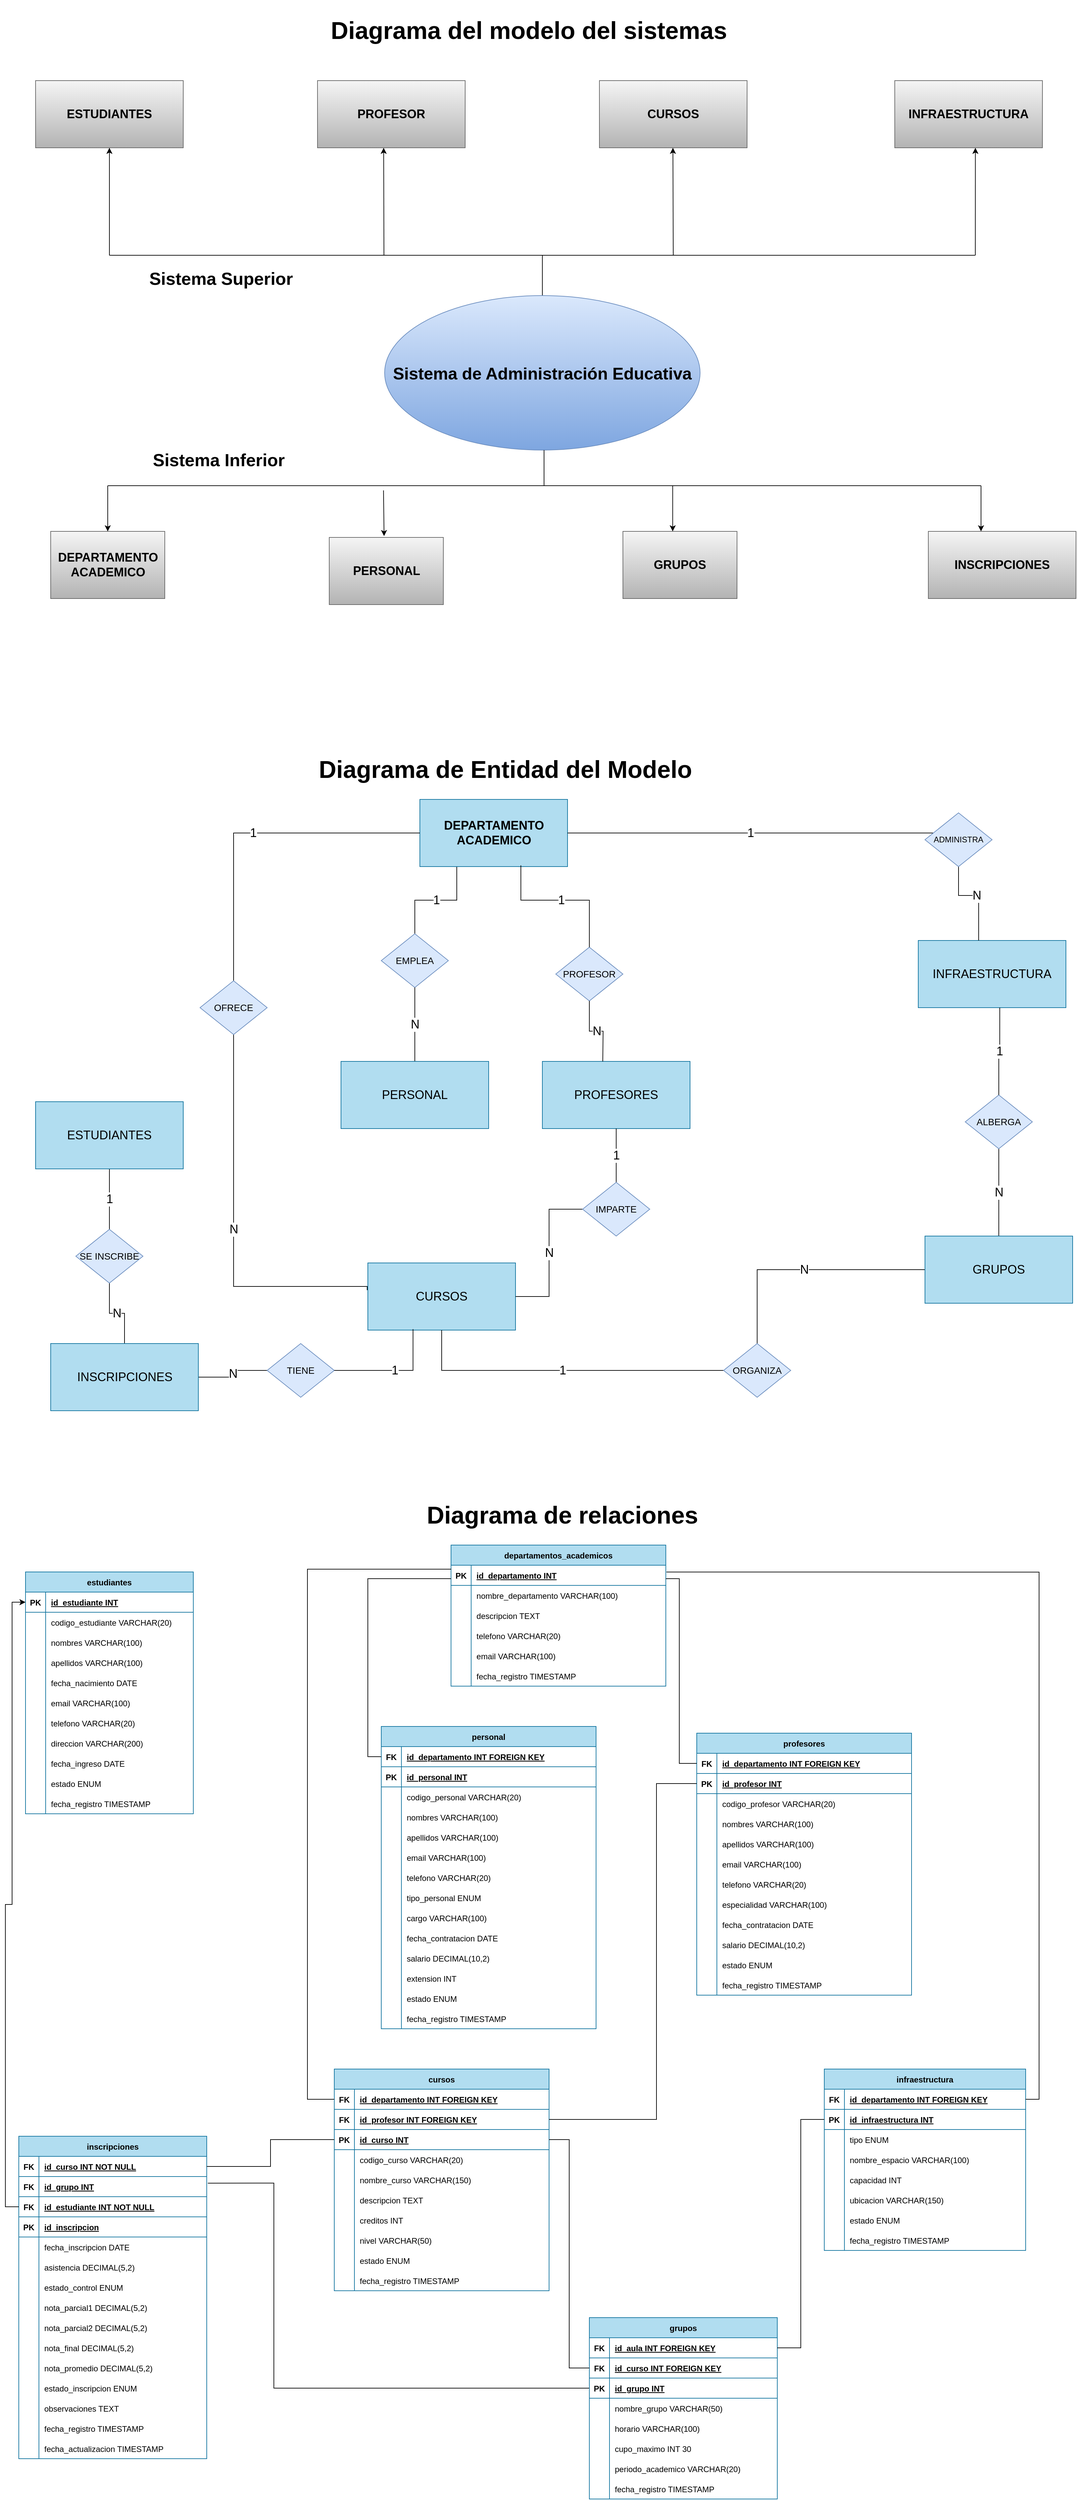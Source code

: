 <mxfile version="28.2.5" pages="2">
  <diagram name="Página-1" id="lQs7eOBjieutcPLEZlFO">
    <mxGraphModel dx="2991" dy="4844" grid="1" gridSize="10" guides="1" tooltips="1" connect="1" arrows="1" fold="1" page="1" pageScale="1" pageWidth="1700" pageHeight="1100" math="0" shadow="0">
      <root>
        <mxCell id="0" />
        <mxCell id="1" parent="0" />
        <mxCell id="krBQhO_KWPRNtzSPvrWZ-3" value="1" style="edgeStyle=orthogonalEdgeStyle;rounded=0;orthogonalLoop=1;jettySize=auto;html=1;entryX=0.25;entryY=1;entryDx=0;entryDy=0;fontSize=18;endArrow=none;endFill=0;" edge="1" parent="1" source="MJWi9brYNOk2Rg-yx1QD-115" target="MJWi9brYNOk2Rg-yx1QD-136">
          <mxGeometry relative="1" as="geometry" />
        </mxCell>
        <mxCell id="MJWi9brYNOk2Rg-yx1QD-115" value="&lt;font style=&quot;font-size: 14px;&quot;&gt;EMPLEA&lt;/font&gt;" style="rhombus;whiteSpace=wrap;html=1;fillColor=#dae8fc;strokeColor=#6c8ebf;" parent="1" vertex="1">
          <mxGeometry x="590" y="-1890" width="100" height="80" as="geometry" />
        </mxCell>
        <mxCell id="MJWi9brYNOk2Rg-yx1QD-136" value="&lt;font style=&quot;font-size: 18px;&quot;&gt;&lt;b&gt;DEPARTAMENTO&lt;/b&gt;&lt;/font&gt;&lt;div&gt;&lt;span style=&quot;font-size: 18px;&quot;&gt;&lt;b&gt;ACADEMICO&lt;/b&gt;&lt;/span&gt;&lt;/div&gt;" style="rounded=0;whiteSpace=wrap;html=1;fillColor=#b1ddf0;strokeColor=#10739e;" parent="1" vertex="1">
          <mxGeometry x="647.5" y="-2090" width="220" height="100" as="geometry" />
        </mxCell>
        <mxCell id="krBQhO_KWPRNtzSPvrWZ-2" value="N" style="edgeStyle=orthogonalEdgeStyle;rounded=0;orthogonalLoop=1;jettySize=auto;html=1;endArrow=none;endFill=0;fontSize=18;" edge="1" parent="1" source="qxUChrG7EULnIq1A-d3o-22" target="MJWi9brYNOk2Rg-yx1QD-115">
          <mxGeometry relative="1" as="geometry" />
        </mxCell>
        <mxCell id="qxUChrG7EULnIq1A-d3o-22" value="&lt;font style=&quot;font-size: 18px;&quot;&gt;PERSONAL&lt;/font&gt;" style="rounded=0;whiteSpace=wrap;html=1;fillColor=#b1ddf0;strokeColor=#10739e;" parent="1" vertex="1">
          <mxGeometry x="530" y="-1700" width="220" height="100" as="geometry" />
        </mxCell>
        <mxCell id="qxUChrG7EULnIq1A-d3o-31" value="&lt;p class=&quot;MsoNormal&quot;&gt;&lt;font style=&quot;font-size: 36px;&quot;&gt;&lt;b&gt;Diagrama de Entidad del Modelo&amp;nbsp;&lt;/b&gt;&lt;/font&gt;&lt;/p&gt;" style="text;html=1;align=center;verticalAlign=middle;whiteSpace=wrap;rounded=0;" parent="1" vertex="1">
          <mxGeometry x="160" y="-2180" width="1240" height="90" as="geometry" />
        </mxCell>
        <mxCell id="otTFJzOyZ2qdk0X1Ud3p-1" value="&lt;p class=&quot;MsoNormal&quot;&gt;&lt;font style=&quot;font-size: 36px;&quot;&gt;&lt;b&gt;Diagrama de relaciones&lt;/b&gt;&lt;/font&gt;&lt;/p&gt;" style="text;html=1;align=center;verticalAlign=middle;whiteSpace=wrap;rounded=0;" parent="1" vertex="1">
          <mxGeometry x="240" y="-1060" width="1240" height="70" as="geometry" />
        </mxCell>
        <mxCell id="azSPxLE8t--nl0fkd6gz-10" value="&lt;font style=&quot;font-size: 18px;&quot;&gt;&lt;b&gt;ESTUDIANTES&lt;/b&gt;&lt;/font&gt;" style="rounded=0;whiteSpace=wrap;html=1;fillColor=#f5f5f5;gradientColor=#b3b3b3;strokeColor=#666666;" parent="1" vertex="1">
          <mxGeometry x="75" y="-3160" width="220" height="100" as="geometry" />
        </mxCell>
        <mxCell id="azSPxLE8t--nl0fkd6gz-14" value="&lt;font style=&quot;font-size: 18px;&quot;&gt;&lt;b&gt;DEPARTAMENTO&lt;/b&gt;&lt;/font&gt;&lt;div&gt;&lt;span style=&quot;font-size: 18px;&quot;&gt;&lt;b&gt;ACADEMICO&lt;/b&gt;&lt;/span&gt;&lt;/div&gt;" style="rounded=0;whiteSpace=wrap;html=1;fillColor=#f5f5f5;gradientColor=#b3b3b3;strokeColor=#666666;" parent="1" vertex="1">
          <mxGeometry x="97.5" y="-2489" width="170" height="100" as="geometry" />
        </mxCell>
        <mxCell id="azSPxLE8t--nl0fkd6gz-15" value="" style="edgeStyle=orthogonalEdgeStyle;rounded=0;orthogonalLoop=1;jettySize=auto;html=1;endArrow=none;endFill=0;" parent="1" source="azSPxLE8t--nl0fkd6gz-16" edge="1">
          <mxGeometry relative="1" as="geometry">
            <mxPoint x="830" y="-2900" as="targetPoint" />
          </mxGeometry>
        </mxCell>
        <mxCell id="azSPxLE8t--nl0fkd6gz-16" value="&lt;b style=&quot;&quot;&gt;&lt;font style=&quot;font-size: 25px;&quot;&gt;Sistema de Administración Educativa&lt;/font&gt;&lt;/b&gt;" style="ellipse;whiteSpace=wrap;html=1;align=center;fillColor=#dae8fc;gradientColor=#7ea6e0;strokeColor=#6c8ebf;" parent="1" vertex="1">
          <mxGeometry x="595" y="-2840" width="470" height="230" as="geometry" />
        </mxCell>
        <mxCell id="azSPxLE8t--nl0fkd6gz-17" value="" style="endArrow=none;html=1;rounded=0;" parent="1" edge="1">
          <mxGeometry width="50" height="50" relative="1" as="geometry">
            <mxPoint x="185" y="-2900" as="sourcePoint" />
            <mxPoint x="1475" y="-2900" as="targetPoint" />
          </mxGeometry>
        </mxCell>
        <mxCell id="azSPxLE8t--nl0fkd6gz-18" value="" style="endArrow=classic;html=1;rounded=0;entryX=0.5;entryY=1;entryDx=0;entryDy=0;" parent="1" target="azSPxLE8t--nl0fkd6gz-10" edge="1">
          <mxGeometry width="50" height="50" relative="1" as="geometry">
            <mxPoint x="185" y="-2900" as="sourcePoint" />
            <mxPoint x="185" y="-2900" as="targetPoint" />
          </mxGeometry>
        </mxCell>
        <mxCell id="azSPxLE8t--nl0fkd6gz-19" value="" style="endArrow=classic;html=1;rounded=0;entryX=0.448;entryY=1;entryDx=0;entryDy=0;entryPerimeter=0;" parent="1" edge="1">
          <mxGeometry width="50" height="50" relative="1" as="geometry">
            <mxPoint x="594" y="-2900" as="sourcePoint" />
            <mxPoint x="593.56" y="-3060" as="targetPoint" />
          </mxGeometry>
        </mxCell>
        <mxCell id="azSPxLE8t--nl0fkd6gz-20" value="" style="endArrow=classic;html=1;rounded=0;entryX=0.546;entryY=1.009;entryDx=0;entryDy=0;entryPerimeter=0;" parent="1" edge="1">
          <mxGeometry width="50" height="50" relative="1" as="geometry">
            <mxPoint x="1475" y="-2900" as="sourcePoint" />
            <mxPoint x="1475.12" y="-3060" as="targetPoint" />
          </mxGeometry>
        </mxCell>
        <mxCell id="azSPxLE8t--nl0fkd6gz-23" value="&lt;font style=&quot;font-size: 18px;&quot;&gt;&lt;b&gt;PROFESOR&lt;/b&gt;&lt;/font&gt;" style="rounded=0;whiteSpace=wrap;html=1;fillColor=#f5f5f5;gradientColor=#b3b3b3;strokeColor=#666666;" parent="1" vertex="1">
          <mxGeometry x="495" y="-3160" width="220" height="100" as="geometry" />
        </mxCell>
        <mxCell id="azSPxLE8t--nl0fkd6gz-25" value="&lt;font style=&quot;font-size: 18px;&quot;&gt;&lt;b&gt;CURSOS&lt;/b&gt;&lt;/font&gt;" style="rounded=0;whiteSpace=wrap;html=1;fillColor=#f5f5f5;gradientColor=#b3b3b3;strokeColor=#666666;" parent="1" vertex="1">
          <mxGeometry x="915" y="-3160" width="220" height="100" as="geometry" />
        </mxCell>
        <mxCell id="azSPxLE8t--nl0fkd6gz-26" value="&lt;strong&gt;&lt;font style=&quot;font-size: 18px;&quot;&gt;INFRAESTRUCTURA&lt;/font&gt;&lt;/strong&gt;" style="rounded=0;whiteSpace=wrap;html=1;fillColor=#f5f5f5;gradientColor=#b3b3b3;strokeColor=#666666;" parent="1" vertex="1">
          <mxGeometry x="1355" y="-3160" width="220" height="100" as="geometry" />
        </mxCell>
        <mxCell id="azSPxLE8t--nl0fkd6gz-27" value="" style="endArrow=classic;html=1;rounded=0;entryX=0.546;entryY=1.009;entryDx=0;entryDy=0;entryPerimeter=0;" parent="1" edge="1">
          <mxGeometry width="50" height="50" relative="1" as="geometry">
            <mxPoint x="1025" y="-2900" as="sourcePoint" />
            <mxPoint x="1024.5" y="-3060" as="targetPoint" />
          </mxGeometry>
        </mxCell>
        <mxCell id="azSPxLE8t--nl0fkd6gz-28" value="" style="endArrow=none;html=1;rounded=0;" parent="1" edge="1">
          <mxGeometry width="50" height="50" relative="1" as="geometry">
            <mxPoint x="182.5" y="-2557" as="sourcePoint" />
            <mxPoint x="1483.5" y="-2557" as="targetPoint" />
          </mxGeometry>
        </mxCell>
        <mxCell id="azSPxLE8t--nl0fkd6gz-29" value="" style="endArrow=none;html=1;rounded=0;" parent="1" edge="1">
          <mxGeometry width="50" height="50" relative="1" as="geometry">
            <mxPoint x="832.5" y="-2557" as="sourcePoint" />
            <mxPoint x="832.5" y="-2610" as="targetPoint" />
          </mxGeometry>
        </mxCell>
        <mxCell id="azSPxLE8t--nl0fkd6gz-30" value="&lt;p class=&quot;MsoNormal&quot;&gt;&lt;font style=&quot;font-size: 36px;&quot;&gt;&lt;b&gt;Diagrama del modelo del sistemas&amp;nbsp;&lt;/b&gt;&lt;/font&gt;&lt;/p&gt;" style="text;html=1;align=center;verticalAlign=middle;whiteSpace=wrap;rounded=0;" parent="1" vertex="1">
          <mxGeometry x="195" y="-3280" width="1240" height="90" as="geometry" />
        </mxCell>
        <mxCell id="azSPxLE8t--nl0fkd6gz-32" value="&lt;font style=&quot;font-size: 18px;&quot;&gt;&lt;b&gt;PERSONAL&lt;/b&gt;&lt;/font&gt;" style="rounded=0;whiteSpace=wrap;html=1;fillColor=#f5f5f5;gradientColor=#b3b3b3;strokeColor=#666666;" parent="1" vertex="1">
          <mxGeometry x="512.5" y="-2480" width="170" height="100" as="geometry" />
        </mxCell>
        <mxCell id="azSPxLE8t--nl0fkd6gz-36" value="&lt;font style=&quot;font-size: 18px;&quot;&gt;&lt;b&gt;GRUPOS&lt;/b&gt;&lt;/font&gt;" style="rounded=0;whiteSpace=wrap;html=1;fillColor=#f5f5f5;gradientColor=#b3b3b3;strokeColor=#666666;" parent="1" vertex="1">
          <mxGeometry x="950" y="-2489" width="170" height="100" as="geometry" />
        </mxCell>
        <mxCell id="azSPxLE8t--nl0fkd6gz-37" value="&lt;strong&gt;&lt;font style=&quot;font-size: 18px;&quot;&gt;INSCRIPCIONES&lt;/font&gt;&lt;/strong&gt;" style="rounded=0;whiteSpace=wrap;html=1;fillColor=#f5f5f5;gradientColor=#b3b3b3;strokeColor=#666666;" parent="1" vertex="1">
          <mxGeometry x="1405" y="-2489" width="220" height="100" as="geometry" />
        </mxCell>
        <mxCell id="azSPxLE8t--nl0fkd6gz-38" value="" style="endArrow=classic;html=1;rounded=0;entryX=0.5;entryY=0;entryDx=0;entryDy=0;" parent="1" target="azSPxLE8t--nl0fkd6gz-14" edge="1">
          <mxGeometry width="50" height="50" relative="1" as="geometry">
            <mxPoint x="182.5" y="-2557" as="sourcePoint" />
            <mxPoint x="183.22" y="-2489" as="targetPoint" />
          </mxGeometry>
        </mxCell>
        <mxCell id="azSPxLE8t--nl0fkd6gz-39" value="" style="endArrow=classic;html=1;rounded=0;entryX=0.5;entryY=0;entryDx=0;entryDy=0;jumpSize=9;" parent="1" edge="1">
          <mxGeometry width="50" height="50" relative="1" as="geometry">
            <mxPoint x="593.33" y="-2550" as="sourcePoint" />
            <mxPoint x="594.19" y="-2482" as="targetPoint" />
          </mxGeometry>
        </mxCell>
        <mxCell id="azSPxLE8t--nl0fkd6gz-40" value="" style="endArrow=classic;html=1;rounded=0;entryX=0.5;entryY=0;entryDx=0;entryDy=0;" parent="1" edge="1">
          <mxGeometry width="50" height="50" relative="1" as="geometry">
            <mxPoint x="1024.17" y="-2557" as="sourcePoint" />
            <mxPoint x="1024.17" y="-2489" as="targetPoint" />
          </mxGeometry>
        </mxCell>
        <mxCell id="azSPxLE8t--nl0fkd6gz-42" value="" style="endArrow=classic;html=1;rounded=0;entryX=0.5;entryY=0;entryDx=0;entryDy=0;" parent="1" edge="1">
          <mxGeometry width="50" height="50" relative="1" as="geometry">
            <mxPoint x="1483.5" y="-2557" as="sourcePoint" />
            <mxPoint x="1483.5" y="-2489" as="targetPoint" />
          </mxGeometry>
        </mxCell>
        <mxCell id="azSPxLE8t--nl0fkd6gz-51" value="&lt;b&gt;&lt;font style=&quot;font-size: 26px;&quot;&gt;Sistema Superior&amp;nbsp;&lt;/font&gt;&lt;/b&gt;" style="text;html=1;align=center;verticalAlign=middle;whiteSpace=wrap;rounded=0;" parent="1" vertex="1">
          <mxGeometry x="190" y="-2880" width="330" height="30" as="geometry" />
        </mxCell>
        <mxCell id="azSPxLE8t--nl0fkd6gz-52" value="&lt;b&gt;&lt;font style=&quot;font-size: 26px;&quot;&gt;Sistema Inferior&lt;/font&gt;&lt;/b&gt;" style="text;html=1;align=center;verticalAlign=middle;whiteSpace=wrap;rounded=0;" parent="1" vertex="1">
          <mxGeometry x="182.5" y="-2610" width="330" height="30" as="geometry" />
        </mxCell>
        <mxCell id="krBQhO_KWPRNtzSPvrWZ-4" value="&lt;font style=&quot;font-size: 14px;&quot;&gt;PROFESOR&lt;/font&gt;" style="rhombus;whiteSpace=wrap;html=1;fillColor=#dae8fc;strokeColor=#6c8ebf;" vertex="1" parent="1">
          <mxGeometry x="850" y="-1870" width="100" height="80" as="geometry" />
        </mxCell>
        <mxCell id="krBQhO_KWPRNtzSPvrWZ-5" value="1" style="edgeStyle=orthogonalEdgeStyle;rounded=0;orthogonalLoop=1;jettySize=auto;html=1;entryX=0.684;entryY=0.983;entryDx=0;entryDy=0;entryPerimeter=0;fontSize=18;endArrow=none;endFill=0;" edge="1" parent="1" source="krBQhO_KWPRNtzSPvrWZ-4" target="MJWi9brYNOk2Rg-yx1QD-136">
          <mxGeometry relative="1" as="geometry">
            <Array as="points">
              <mxPoint x="900" y="-1940" />
              <mxPoint x="798" y="-1940" />
            </Array>
          </mxGeometry>
        </mxCell>
        <mxCell id="krBQhO_KWPRNtzSPvrWZ-6" value="&lt;font style=&quot;font-size: 18px;&quot;&gt;PROFESORES&lt;/font&gt;" style="rounded=0;whiteSpace=wrap;html=1;fillColor=#b1ddf0;strokeColor=#10739e;" vertex="1" parent="1">
          <mxGeometry x="830" y="-1700" width="220" height="100" as="geometry" />
        </mxCell>
        <mxCell id="krBQhO_KWPRNtzSPvrWZ-7" value="N" style="edgeStyle=orthogonalEdgeStyle;rounded=0;orthogonalLoop=1;jettySize=auto;html=1;fontSize=18;endArrow=none;endFill=0;" edge="1" parent="1" source="krBQhO_KWPRNtzSPvrWZ-4">
          <mxGeometry relative="1" as="geometry">
            <mxPoint x="920" y="-1700" as="targetPoint" />
          </mxGeometry>
        </mxCell>
        <mxCell id="krBQhO_KWPRNtzSPvrWZ-9" value="1" style="edgeStyle=orthogonalEdgeStyle;rounded=0;orthogonalLoop=1;jettySize=auto;html=1;fontSize=18;endArrow=none;endFill=0;" edge="1" parent="1" source="krBQhO_KWPRNtzSPvrWZ-8" target="MJWi9brYNOk2Rg-yx1QD-136">
          <mxGeometry relative="1" as="geometry">
            <Array as="points">
              <mxPoint x="370" y="-2040" />
            </Array>
          </mxGeometry>
        </mxCell>
        <mxCell id="krBQhO_KWPRNtzSPvrWZ-12" value="N" style="edgeStyle=orthogonalEdgeStyle;rounded=0;orthogonalLoop=1;jettySize=auto;html=1;fontSize=18;endArrow=none;endFill=0;" edge="1" parent="1" source="krBQhO_KWPRNtzSPvrWZ-8" target="krBQhO_KWPRNtzSPvrWZ-10">
          <mxGeometry relative="1" as="geometry">
            <Array as="points">
              <mxPoint x="370" y="-1365" />
              <mxPoint x="569" y="-1365" />
              <mxPoint x="569" y="-1360" />
            </Array>
          </mxGeometry>
        </mxCell>
        <mxCell id="krBQhO_KWPRNtzSPvrWZ-8" value="&lt;span style=&quot;font-size: 14px;&quot;&gt;OFRECE&lt;/span&gt;" style="rhombus;whiteSpace=wrap;html=1;fillColor=#dae8fc;strokeColor=#6c8ebf;" vertex="1" parent="1">
          <mxGeometry x="320" y="-1820" width="100" height="80" as="geometry" />
        </mxCell>
        <mxCell id="krBQhO_KWPRNtzSPvrWZ-10" value="&lt;font style=&quot;font-size: 18px;&quot;&gt;CURSOS&lt;/font&gt;" style="rounded=0;whiteSpace=wrap;html=1;fillColor=#b1ddf0;strokeColor=#10739e;" vertex="1" parent="1">
          <mxGeometry x="570" y="-1400" width="220" height="100" as="geometry" />
        </mxCell>
        <mxCell id="krBQhO_KWPRNtzSPvrWZ-14" value="1" style="edgeStyle=orthogonalEdgeStyle;rounded=0;orthogonalLoop=1;jettySize=auto;html=1;endArrow=none;endFill=0;fontSize=18;" edge="1" parent="1" source="krBQhO_KWPRNtzSPvrWZ-13" target="krBQhO_KWPRNtzSPvrWZ-6">
          <mxGeometry relative="1" as="geometry" />
        </mxCell>
        <mxCell id="krBQhO_KWPRNtzSPvrWZ-15" value="N" style="edgeStyle=orthogonalEdgeStyle;rounded=0;orthogonalLoop=1;jettySize=auto;html=1;entryX=1;entryY=0.5;entryDx=0;entryDy=0;fontSize=18;endArrow=none;endFill=0;" edge="1" parent="1" source="krBQhO_KWPRNtzSPvrWZ-13" target="krBQhO_KWPRNtzSPvrWZ-10">
          <mxGeometry relative="1" as="geometry" />
        </mxCell>
        <mxCell id="krBQhO_KWPRNtzSPvrWZ-13" value="&lt;font style=&quot;font-size: 14px;&quot;&gt;IMPARTE&lt;/font&gt;" style="rhombus;whiteSpace=wrap;html=1;fillColor=#dae8fc;strokeColor=#6c8ebf;" vertex="1" parent="1">
          <mxGeometry x="890" y="-1520" width="100" height="80" as="geometry" />
        </mxCell>
        <mxCell id="krBQhO_KWPRNtzSPvrWZ-16" value="&lt;font style=&quot;font-size: 18px;&quot;&gt;INFRAESTRUCTURA&lt;/font&gt;" style="rounded=0;whiteSpace=wrap;html=1;fillColor=#b1ddf0;strokeColor=#10739e;" vertex="1" parent="1">
          <mxGeometry x="1390" y="-1880" width="220" height="100" as="geometry" />
        </mxCell>
        <mxCell id="krBQhO_KWPRNtzSPvrWZ-20" value="1" style="edgeStyle=orthogonalEdgeStyle;rounded=0;orthogonalLoop=1;jettySize=auto;html=1;entryX=1;entryY=0.5;entryDx=0;entryDy=0;fontSize=18;endArrow=none;endFill=0;" edge="1" parent="1" source="krBQhO_KWPRNtzSPvrWZ-18" target="MJWi9brYNOk2Rg-yx1QD-136">
          <mxGeometry relative="1" as="geometry">
            <Array as="points">
              <mxPoint x="1150" y="-2040" />
            </Array>
          </mxGeometry>
        </mxCell>
        <mxCell id="krBQhO_KWPRNtzSPvrWZ-21" value="N" style="edgeStyle=orthogonalEdgeStyle;rounded=0;orthogonalLoop=1;jettySize=auto;html=1;entryX=0.409;entryY=0;entryDx=0;entryDy=0;entryPerimeter=0;fontSize=18;endArrow=none;endFill=0;" edge="1" parent="1" source="krBQhO_KWPRNtzSPvrWZ-18" target="krBQhO_KWPRNtzSPvrWZ-16">
          <mxGeometry relative="1" as="geometry">
            <Array as="points">
              <mxPoint x="1450" y="-1947" />
              <mxPoint x="1480" y="-1947" />
            </Array>
          </mxGeometry>
        </mxCell>
        <mxCell id="krBQhO_KWPRNtzSPvrWZ-18" value="ADMINISTRA" style="rhombus;whiteSpace=wrap;html=1;fillColor=#dae8fc;strokeColor=#6c8ebf;" vertex="1" parent="1">
          <mxGeometry x="1400" y="-2070" width="100" height="80" as="geometry" />
        </mxCell>
        <mxCell id="krBQhO_KWPRNtzSPvrWZ-25" value="N" style="edgeStyle=orthogonalEdgeStyle;rounded=0;orthogonalLoop=1;jettySize=auto;html=1;entryX=0.5;entryY=0;entryDx=0;entryDy=0;fontSize=18;endArrow=none;endFill=0;" edge="1" parent="1" source="krBQhO_KWPRNtzSPvrWZ-22" target="krBQhO_KWPRNtzSPvrWZ-24">
          <mxGeometry relative="1" as="geometry" />
        </mxCell>
        <mxCell id="krBQhO_KWPRNtzSPvrWZ-22" value="&lt;font style=&quot;font-size: 14px;&quot;&gt;ALBERGA&lt;/font&gt;" style="rhombus;whiteSpace=wrap;html=1;fillColor=#dae8fc;strokeColor=#6c8ebf;" vertex="1" parent="1">
          <mxGeometry x="1460" y="-1650" width="100" height="80" as="geometry" />
        </mxCell>
        <mxCell id="krBQhO_KWPRNtzSPvrWZ-23" value="1" style="edgeStyle=orthogonalEdgeStyle;rounded=0;orthogonalLoop=1;jettySize=auto;html=1;entryX=0.552;entryY=1;entryDx=0;entryDy=0;entryPerimeter=0;endArrow=none;endFill=0;fontSize=18;" edge="1" parent="1" source="krBQhO_KWPRNtzSPvrWZ-22" target="krBQhO_KWPRNtzSPvrWZ-16">
          <mxGeometry relative="1" as="geometry" />
        </mxCell>
        <mxCell id="krBQhO_KWPRNtzSPvrWZ-27" value="N" style="edgeStyle=orthogonalEdgeStyle;rounded=0;orthogonalLoop=1;jettySize=auto;html=1;entryX=0.5;entryY=0;entryDx=0;entryDy=0;endArrow=none;endFill=0;fontSize=18;" edge="1" parent="1" source="krBQhO_KWPRNtzSPvrWZ-24" target="krBQhO_KWPRNtzSPvrWZ-26">
          <mxGeometry relative="1" as="geometry">
            <Array as="points">
              <mxPoint x="1150" y="-1390" />
            </Array>
          </mxGeometry>
        </mxCell>
        <mxCell id="krBQhO_KWPRNtzSPvrWZ-24" value="&lt;font style=&quot;font-size: 18px;&quot;&gt;GRUPOS&lt;/font&gt;" style="rounded=0;whiteSpace=wrap;html=1;fillColor=#b1ddf0;strokeColor=#10739e;" vertex="1" parent="1">
          <mxGeometry x="1400" y="-1440" width="220" height="100" as="geometry" />
        </mxCell>
        <mxCell id="krBQhO_KWPRNtzSPvrWZ-28" value="1" style="edgeStyle=orthogonalEdgeStyle;rounded=0;orthogonalLoop=1;jettySize=auto;html=1;entryX=0.5;entryY=1;entryDx=0;entryDy=0;endArrow=none;endFill=0;fontSize=18;" edge="1" parent="1" source="krBQhO_KWPRNtzSPvrWZ-26" target="krBQhO_KWPRNtzSPvrWZ-10">
          <mxGeometry relative="1" as="geometry" />
        </mxCell>
        <mxCell id="krBQhO_KWPRNtzSPvrWZ-26" value="&lt;font style=&quot;font-size: 14px;&quot;&gt;ORGANIZA&lt;/font&gt;" style="rhombus;whiteSpace=wrap;html=1;fillColor=#dae8fc;strokeColor=#6c8ebf;" vertex="1" parent="1">
          <mxGeometry x="1100" y="-1280" width="100" height="80" as="geometry" />
        </mxCell>
        <mxCell id="krBQhO_KWPRNtzSPvrWZ-34" value="N" style="edgeStyle=orthogonalEdgeStyle;rounded=0;orthogonalLoop=1;jettySize=auto;html=1;entryX=0.5;entryY=1;entryDx=0;entryDy=0;endArrow=none;endFill=0;jumpSize=13;fontSize=18;" edge="1" parent="1" source="krBQhO_KWPRNtzSPvrWZ-29" target="krBQhO_KWPRNtzSPvrWZ-33">
          <mxGeometry relative="1" as="geometry" />
        </mxCell>
        <mxCell id="krBQhO_KWPRNtzSPvrWZ-37" value="N" style="edgeStyle=orthogonalEdgeStyle;rounded=0;orthogonalLoop=1;jettySize=auto;html=1;endArrow=none;endFill=0;fontSize=18;" edge="1" parent="1" source="krBQhO_KWPRNtzSPvrWZ-29" target="krBQhO_KWPRNtzSPvrWZ-30">
          <mxGeometry relative="1" as="geometry" />
        </mxCell>
        <mxCell id="krBQhO_KWPRNtzSPvrWZ-29" value="&lt;font style=&quot;font-size: 18px;&quot;&gt;INSCRIPCIONES&lt;/font&gt;" style="rounded=0;whiteSpace=wrap;html=1;fillColor=#b1ddf0;strokeColor=#10739e;" vertex="1" parent="1">
          <mxGeometry x="97.5" y="-1280" width="220" height="100" as="geometry" />
        </mxCell>
        <mxCell id="krBQhO_KWPRNtzSPvrWZ-30" value="&lt;font style=&quot;font-size: 14px;&quot;&gt;TIENE&lt;/font&gt;" style="rhombus;whiteSpace=wrap;html=1;fillColor=#dae8fc;strokeColor=#6c8ebf;" vertex="1" parent="1">
          <mxGeometry x="420" y="-1280" width="100" height="80" as="geometry" />
        </mxCell>
        <mxCell id="krBQhO_KWPRNtzSPvrWZ-31" value="1" style="edgeStyle=orthogonalEdgeStyle;rounded=0;orthogonalLoop=1;jettySize=auto;html=1;entryX=0.306;entryY=0.986;entryDx=0;entryDy=0;entryPerimeter=0;fontSize=18;endArrow=none;endFill=0;" edge="1" parent="1" source="krBQhO_KWPRNtzSPvrWZ-30" target="krBQhO_KWPRNtzSPvrWZ-10">
          <mxGeometry relative="1" as="geometry" />
        </mxCell>
        <mxCell id="krBQhO_KWPRNtzSPvrWZ-36" value="1" style="edgeStyle=orthogonalEdgeStyle;rounded=0;orthogonalLoop=1;jettySize=auto;html=1;entryX=0.5;entryY=1;entryDx=0;entryDy=0;endArrow=none;endFill=0;fontSize=18;" edge="1" parent="1" source="krBQhO_KWPRNtzSPvrWZ-33" target="krBQhO_KWPRNtzSPvrWZ-35">
          <mxGeometry relative="1" as="geometry" />
        </mxCell>
        <mxCell id="krBQhO_KWPRNtzSPvrWZ-33" value="&lt;span style=&quot;font-size: 14px;&quot;&gt;SE INSCRIBE&lt;/span&gt;" style="rhombus;whiteSpace=wrap;html=1;fillColor=#dae8fc;strokeColor=#6c8ebf;" vertex="1" parent="1">
          <mxGeometry x="135" y="-1450" width="100" height="80" as="geometry" />
        </mxCell>
        <mxCell id="krBQhO_KWPRNtzSPvrWZ-35" value="&lt;font style=&quot;font-size: 18px;&quot;&gt;ESTUDIANTES &lt;/font&gt;" style="rounded=0;whiteSpace=wrap;html=1;fillColor=#b1ddf0;strokeColor=#10739e;" vertex="1" parent="1">
          <mxGeometry x="75" y="-1640" width="220" height="100" as="geometry" />
        </mxCell>
        <mxCell id="krBQhO_KWPRNtzSPvrWZ-318" value="departamentos_academicos" style="shape=table;startSize=30;container=1;collapsible=1;childLayout=tableLayout;fixedRows=1;rowLines=0;fontStyle=1;align=center;resizeLast=1;fillColor=#b1ddf0;strokeColor=#10739e;" vertex="1" parent="1">
          <mxGeometry x="693.92" y="-980" width="320" height="210" as="geometry" />
        </mxCell>
        <mxCell id="krBQhO_KWPRNtzSPvrWZ-319" value="" style="shape=tableRow;horizontal=0;startSize=0;swimlaneHead=0;swimlaneBody=0;fillColor=none;collapsible=0;dropTarget=0;points=[[0,0.5],[1,0.5]];portConstraint=eastwest;strokeColor=inherit;top=0;left=0;right=0;bottom=1;" vertex="1" parent="krBQhO_KWPRNtzSPvrWZ-318">
          <mxGeometry y="30" width="320" height="30" as="geometry" />
        </mxCell>
        <mxCell id="krBQhO_KWPRNtzSPvrWZ-320" value="PK" style="shape=partialRectangle;overflow=hidden;connectable=0;fillColor=none;strokeColor=inherit;top=0;left=0;bottom=0;right=0;fontStyle=1;" vertex="1" parent="krBQhO_KWPRNtzSPvrWZ-319">
          <mxGeometry width="30" height="30" as="geometry">
            <mxRectangle width="30" height="30" as="alternateBounds" />
          </mxGeometry>
        </mxCell>
        <mxCell id="krBQhO_KWPRNtzSPvrWZ-321" value="id_departamento INT " style="shape=partialRectangle;overflow=hidden;connectable=0;fillColor=none;align=left;strokeColor=inherit;top=0;left=0;bottom=0;right=0;spacingLeft=6;fontStyle=5;" vertex="1" parent="krBQhO_KWPRNtzSPvrWZ-319">
          <mxGeometry x="30" width="290" height="30" as="geometry">
            <mxRectangle width="290" height="30" as="alternateBounds" />
          </mxGeometry>
        </mxCell>
        <mxCell id="krBQhO_KWPRNtzSPvrWZ-322" value="" style="shape=tableRow;horizontal=0;startSize=0;swimlaneHead=0;swimlaneBody=0;fillColor=none;collapsible=0;dropTarget=0;points=[[0,0.5],[1,0.5]];portConstraint=eastwest;strokeColor=inherit;top=0;left=0;right=0;bottom=0;" vertex="1" parent="krBQhO_KWPRNtzSPvrWZ-318">
          <mxGeometry y="60" width="320" height="30" as="geometry" />
        </mxCell>
        <mxCell id="krBQhO_KWPRNtzSPvrWZ-323" value="" style="shape=partialRectangle;overflow=hidden;connectable=0;fillColor=none;strokeColor=inherit;top=0;left=0;bottom=0;right=0;" vertex="1" parent="krBQhO_KWPRNtzSPvrWZ-322">
          <mxGeometry width="30" height="30" as="geometry">
            <mxRectangle width="30" height="30" as="alternateBounds" />
          </mxGeometry>
        </mxCell>
        <mxCell id="krBQhO_KWPRNtzSPvrWZ-324" value="nombre_departamento VARCHAR(100) " style="shape=partialRectangle;overflow=hidden;connectable=0;fillColor=none;align=left;strokeColor=inherit;top=0;left=0;bottom=0;right=0;spacingLeft=6;" vertex="1" parent="krBQhO_KWPRNtzSPvrWZ-322">
          <mxGeometry x="30" width="290" height="30" as="geometry">
            <mxRectangle width="290" height="30" as="alternateBounds" />
          </mxGeometry>
        </mxCell>
        <mxCell id="krBQhO_KWPRNtzSPvrWZ-325" value="" style="shape=tableRow;horizontal=0;startSize=0;swimlaneHead=0;swimlaneBody=0;fillColor=none;collapsible=0;dropTarget=0;points=[[0,0.5],[1,0.5]];portConstraint=eastwest;strokeColor=inherit;top=0;left=0;right=0;bottom=0;" vertex="1" parent="krBQhO_KWPRNtzSPvrWZ-318">
          <mxGeometry y="90" width="320" height="30" as="geometry" />
        </mxCell>
        <mxCell id="krBQhO_KWPRNtzSPvrWZ-326" value="" style="shape=partialRectangle;overflow=hidden;connectable=0;fillColor=none;strokeColor=inherit;top=0;left=0;bottom=0;right=0;" vertex="1" parent="krBQhO_KWPRNtzSPvrWZ-325">
          <mxGeometry width="30" height="30" as="geometry">
            <mxRectangle width="30" height="30" as="alternateBounds" />
          </mxGeometry>
        </mxCell>
        <mxCell id="krBQhO_KWPRNtzSPvrWZ-327" value="descripcion TEXT" style="shape=partialRectangle;overflow=hidden;connectable=0;fillColor=none;align=left;strokeColor=inherit;top=0;left=0;bottom=0;right=0;spacingLeft=6;" vertex="1" parent="krBQhO_KWPRNtzSPvrWZ-325">
          <mxGeometry x="30" width="290" height="30" as="geometry">
            <mxRectangle width="290" height="30" as="alternateBounds" />
          </mxGeometry>
        </mxCell>
        <mxCell id="krBQhO_KWPRNtzSPvrWZ-328" value="" style="shape=tableRow;horizontal=0;startSize=0;swimlaneHead=0;swimlaneBody=0;fillColor=none;collapsible=0;dropTarget=0;points=[[0,0.5],[1,0.5]];portConstraint=eastwest;strokeColor=inherit;top=0;left=0;right=0;bottom=0;" vertex="1" parent="krBQhO_KWPRNtzSPvrWZ-318">
          <mxGeometry y="120" width="320" height="30" as="geometry" />
        </mxCell>
        <mxCell id="krBQhO_KWPRNtzSPvrWZ-329" value="" style="shape=partialRectangle;overflow=hidden;connectable=0;fillColor=none;strokeColor=inherit;top=0;left=0;bottom=0;right=0;" vertex="1" parent="krBQhO_KWPRNtzSPvrWZ-328">
          <mxGeometry width="30" height="30" as="geometry">
            <mxRectangle width="30" height="30" as="alternateBounds" />
          </mxGeometry>
        </mxCell>
        <mxCell id="krBQhO_KWPRNtzSPvrWZ-330" value="telefono VARCHAR(20)" style="shape=partialRectangle;overflow=hidden;connectable=0;fillColor=none;align=left;strokeColor=inherit;top=0;left=0;bottom=0;right=0;spacingLeft=6;" vertex="1" parent="krBQhO_KWPRNtzSPvrWZ-328">
          <mxGeometry x="30" width="290" height="30" as="geometry">
            <mxRectangle width="290" height="30" as="alternateBounds" />
          </mxGeometry>
        </mxCell>
        <mxCell id="krBQhO_KWPRNtzSPvrWZ-331" value="" style="shape=tableRow;horizontal=0;startSize=0;swimlaneHead=0;swimlaneBody=0;fillColor=none;collapsible=0;dropTarget=0;points=[[0,0.5],[1,0.5]];portConstraint=eastwest;strokeColor=inherit;top=0;left=0;right=0;bottom=0;" vertex="1" parent="krBQhO_KWPRNtzSPvrWZ-318">
          <mxGeometry y="150" width="320" height="30" as="geometry" />
        </mxCell>
        <mxCell id="krBQhO_KWPRNtzSPvrWZ-332" value="" style="shape=partialRectangle;overflow=hidden;connectable=0;fillColor=none;strokeColor=inherit;top=0;left=0;bottom=0;right=0;" vertex="1" parent="krBQhO_KWPRNtzSPvrWZ-331">
          <mxGeometry width="30" height="30" as="geometry">
            <mxRectangle width="30" height="30" as="alternateBounds" />
          </mxGeometry>
        </mxCell>
        <mxCell id="krBQhO_KWPRNtzSPvrWZ-333" value="email VARCHAR(100)" style="shape=partialRectangle;overflow=hidden;connectable=0;fillColor=none;align=left;strokeColor=inherit;top=0;left=0;bottom=0;right=0;spacingLeft=6;" vertex="1" parent="krBQhO_KWPRNtzSPvrWZ-331">
          <mxGeometry x="30" width="290" height="30" as="geometry">
            <mxRectangle width="290" height="30" as="alternateBounds" />
          </mxGeometry>
        </mxCell>
        <mxCell id="krBQhO_KWPRNtzSPvrWZ-334" value="" style="shape=tableRow;horizontal=0;startSize=0;swimlaneHead=0;swimlaneBody=0;fillColor=none;collapsible=0;dropTarget=0;points=[[0,0.5],[1,0.5]];portConstraint=eastwest;strokeColor=inherit;top=0;left=0;right=0;bottom=0;" vertex="1" parent="krBQhO_KWPRNtzSPvrWZ-318">
          <mxGeometry y="180" width="320" height="30" as="geometry" />
        </mxCell>
        <mxCell id="krBQhO_KWPRNtzSPvrWZ-335" value="" style="shape=partialRectangle;overflow=hidden;connectable=0;fillColor=none;strokeColor=inherit;top=0;left=0;bottom=0;right=0;" vertex="1" parent="krBQhO_KWPRNtzSPvrWZ-334">
          <mxGeometry width="30" height="30" as="geometry">
            <mxRectangle width="30" height="30" as="alternateBounds" />
          </mxGeometry>
        </mxCell>
        <mxCell id="krBQhO_KWPRNtzSPvrWZ-336" value="fecha_registro TIMESTAMP" style="shape=partialRectangle;overflow=hidden;connectable=0;fillColor=none;align=left;strokeColor=inherit;top=0;left=0;bottom=0;right=0;spacingLeft=6;" vertex="1" parent="krBQhO_KWPRNtzSPvrWZ-334">
          <mxGeometry x="30" width="290" height="30" as="geometry">
            <mxRectangle width="290" height="30" as="alternateBounds" />
          </mxGeometry>
        </mxCell>
        <mxCell id="krBQhO_KWPRNtzSPvrWZ-337" value="profesores" style="shape=table;startSize=30;container=1;collapsible=1;childLayout=tableLayout;fixedRows=1;rowLines=0;fontStyle=1;align=center;resizeLast=1;fillColor=#b1ddf0;strokeColor=#10739e;" vertex="1" parent="1">
          <mxGeometry x="1060" y="-700" width="320" height="390" as="geometry" />
        </mxCell>
        <mxCell id="krBQhO_KWPRNtzSPvrWZ-338" value="" style="shape=tableRow;horizontal=0;startSize=0;swimlaneHead=0;swimlaneBody=0;fillColor=none;collapsible=0;dropTarget=0;points=[[0,0.5],[1,0.5]];portConstraint=eastwest;strokeColor=inherit;top=0;left=0;right=0;bottom=1;" vertex="1" parent="krBQhO_KWPRNtzSPvrWZ-337">
          <mxGeometry y="30" width="320" height="30" as="geometry" />
        </mxCell>
        <mxCell id="krBQhO_KWPRNtzSPvrWZ-339" value="FK" style="shape=partialRectangle;overflow=hidden;connectable=0;fillColor=none;strokeColor=inherit;top=0;left=0;bottom=0;right=0;fontStyle=1;" vertex="1" parent="krBQhO_KWPRNtzSPvrWZ-338">
          <mxGeometry width="30" height="30" as="geometry">
            <mxRectangle width="30" height="30" as="alternateBounds" />
          </mxGeometry>
        </mxCell>
        <mxCell id="krBQhO_KWPRNtzSPvrWZ-340" value="id_departamento INT FOREIGN KEY" style="shape=partialRectangle;overflow=hidden;connectable=0;fillColor=none;align=left;strokeColor=inherit;top=0;left=0;bottom=0;right=0;spacingLeft=6;fontStyle=5;" vertex="1" parent="krBQhO_KWPRNtzSPvrWZ-338">
          <mxGeometry x="30" width="290" height="30" as="geometry">
            <mxRectangle width="290" height="30" as="alternateBounds" />
          </mxGeometry>
        </mxCell>
        <mxCell id="krBQhO_KWPRNtzSPvrWZ-341" value="" style="shape=tableRow;horizontal=0;startSize=0;swimlaneHead=0;swimlaneBody=0;fillColor=none;collapsible=0;dropTarget=0;points=[[0,0.5],[1,0.5]];portConstraint=eastwest;strokeColor=inherit;top=0;left=0;right=0;bottom=1;" vertex="1" parent="krBQhO_KWPRNtzSPvrWZ-337">
          <mxGeometry y="60" width="320" height="30" as="geometry" />
        </mxCell>
        <mxCell id="krBQhO_KWPRNtzSPvrWZ-342" value="PK" style="shape=partialRectangle;overflow=hidden;connectable=0;fillColor=none;strokeColor=inherit;top=0;left=0;bottom=0;right=0;fontStyle=1;" vertex="1" parent="krBQhO_KWPRNtzSPvrWZ-341">
          <mxGeometry width="30" height="30" as="geometry">
            <mxRectangle width="30" height="30" as="alternateBounds" />
          </mxGeometry>
        </mxCell>
        <mxCell id="krBQhO_KWPRNtzSPvrWZ-343" value="id_profesor INT " style="shape=partialRectangle;overflow=hidden;connectable=0;fillColor=none;align=left;strokeColor=inherit;top=0;left=0;bottom=0;right=0;spacingLeft=6;fontStyle=5;" vertex="1" parent="krBQhO_KWPRNtzSPvrWZ-341">
          <mxGeometry x="30" width="290" height="30" as="geometry">
            <mxRectangle width="290" height="30" as="alternateBounds" />
          </mxGeometry>
        </mxCell>
        <mxCell id="krBQhO_KWPRNtzSPvrWZ-344" value="" style="shape=tableRow;horizontal=0;startSize=0;swimlaneHead=0;swimlaneBody=0;fillColor=none;collapsible=0;dropTarget=0;points=[[0,0.5],[1,0.5]];portConstraint=eastwest;strokeColor=inherit;top=0;left=0;right=0;bottom=0;" vertex="1" parent="krBQhO_KWPRNtzSPvrWZ-337">
          <mxGeometry y="90" width="320" height="30" as="geometry" />
        </mxCell>
        <mxCell id="krBQhO_KWPRNtzSPvrWZ-345" value="" style="shape=partialRectangle;overflow=hidden;connectable=0;fillColor=none;strokeColor=inherit;top=0;left=0;bottom=0;right=0;" vertex="1" parent="krBQhO_KWPRNtzSPvrWZ-344">
          <mxGeometry width="30" height="30" as="geometry">
            <mxRectangle width="30" height="30" as="alternateBounds" />
          </mxGeometry>
        </mxCell>
        <mxCell id="krBQhO_KWPRNtzSPvrWZ-346" value="codigo_profesor VARCHAR(20) " style="shape=partialRectangle;overflow=hidden;connectable=0;fillColor=none;align=left;strokeColor=inherit;top=0;left=0;bottom=0;right=0;spacingLeft=6;" vertex="1" parent="krBQhO_KWPRNtzSPvrWZ-344">
          <mxGeometry x="30" width="290" height="30" as="geometry">
            <mxRectangle width="290" height="30" as="alternateBounds" />
          </mxGeometry>
        </mxCell>
        <mxCell id="krBQhO_KWPRNtzSPvrWZ-347" value="" style="shape=tableRow;horizontal=0;startSize=0;swimlaneHead=0;swimlaneBody=0;fillColor=none;collapsible=0;dropTarget=0;points=[[0,0.5],[1,0.5]];portConstraint=eastwest;strokeColor=inherit;top=0;left=0;right=0;bottom=0;" vertex="1" parent="krBQhO_KWPRNtzSPvrWZ-337">
          <mxGeometry y="120" width="320" height="30" as="geometry" />
        </mxCell>
        <mxCell id="krBQhO_KWPRNtzSPvrWZ-348" value="" style="shape=partialRectangle;overflow=hidden;connectable=0;fillColor=none;strokeColor=inherit;top=0;left=0;bottom=0;right=0;" vertex="1" parent="krBQhO_KWPRNtzSPvrWZ-347">
          <mxGeometry width="30" height="30" as="geometry">
            <mxRectangle width="30" height="30" as="alternateBounds" />
          </mxGeometry>
        </mxCell>
        <mxCell id="krBQhO_KWPRNtzSPvrWZ-349" value="nombres VARCHAR(100)" style="shape=partialRectangle;overflow=hidden;connectable=0;fillColor=none;align=left;strokeColor=inherit;top=0;left=0;bottom=0;right=0;spacingLeft=6;" vertex="1" parent="krBQhO_KWPRNtzSPvrWZ-347">
          <mxGeometry x="30" width="290" height="30" as="geometry">
            <mxRectangle width="290" height="30" as="alternateBounds" />
          </mxGeometry>
        </mxCell>
        <mxCell id="krBQhO_KWPRNtzSPvrWZ-350" value="" style="shape=tableRow;horizontal=0;startSize=0;swimlaneHead=0;swimlaneBody=0;fillColor=none;collapsible=0;dropTarget=0;points=[[0,0.5],[1,0.5]];portConstraint=eastwest;strokeColor=inherit;top=0;left=0;right=0;bottom=0;" vertex="1" parent="krBQhO_KWPRNtzSPvrWZ-337">
          <mxGeometry y="150" width="320" height="30" as="geometry" />
        </mxCell>
        <mxCell id="krBQhO_KWPRNtzSPvrWZ-351" value="" style="shape=partialRectangle;overflow=hidden;connectable=0;fillColor=none;strokeColor=inherit;top=0;left=0;bottom=0;right=0;" vertex="1" parent="krBQhO_KWPRNtzSPvrWZ-350">
          <mxGeometry width="30" height="30" as="geometry">
            <mxRectangle width="30" height="30" as="alternateBounds" />
          </mxGeometry>
        </mxCell>
        <mxCell id="krBQhO_KWPRNtzSPvrWZ-352" value="apellidos VARCHAR(100)" style="shape=partialRectangle;overflow=hidden;connectable=0;fillColor=none;align=left;strokeColor=inherit;top=0;left=0;bottom=0;right=0;spacingLeft=6;" vertex="1" parent="krBQhO_KWPRNtzSPvrWZ-350">
          <mxGeometry x="30" width="290" height="30" as="geometry">
            <mxRectangle width="290" height="30" as="alternateBounds" />
          </mxGeometry>
        </mxCell>
        <mxCell id="krBQhO_KWPRNtzSPvrWZ-353" value="" style="shape=tableRow;horizontal=0;startSize=0;swimlaneHead=0;swimlaneBody=0;fillColor=none;collapsible=0;dropTarget=0;points=[[0,0.5],[1,0.5]];portConstraint=eastwest;strokeColor=inherit;top=0;left=0;right=0;bottom=0;" vertex="1" parent="krBQhO_KWPRNtzSPvrWZ-337">
          <mxGeometry y="180" width="320" height="30" as="geometry" />
        </mxCell>
        <mxCell id="krBQhO_KWPRNtzSPvrWZ-354" value="" style="shape=partialRectangle;overflow=hidden;connectable=0;fillColor=none;strokeColor=inherit;top=0;left=0;bottom=0;right=0;" vertex="1" parent="krBQhO_KWPRNtzSPvrWZ-353">
          <mxGeometry width="30" height="30" as="geometry">
            <mxRectangle width="30" height="30" as="alternateBounds" />
          </mxGeometry>
        </mxCell>
        <mxCell id="krBQhO_KWPRNtzSPvrWZ-355" value="email VARCHAR(100)" style="shape=partialRectangle;overflow=hidden;connectable=0;fillColor=none;align=left;strokeColor=inherit;top=0;left=0;bottom=0;right=0;spacingLeft=6;" vertex="1" parent="krBQhO_KWPRNtzSPvrWZ-353">
          <mxGeometry x="30" width="290" height="30" as="geometry">
            <mxRectangle width="290" height="30" as="alternateBounds" />
          </mxGeometry>
        </mxCell>
        <mxCell id="krBQhO_KWPRNtzSPvrWZ-356" value="" style="shape=tableRow;horizontal=0;startSize=0;swimlaneHead=0;swimlaneBody=0;fillColor=none;collapsible=0;dropTarget=0;points=[[0,0.5],[1,0.5]];portConstraint=eastwest;strokeColor=inherit;top=0;left=0;right=0;bottom=0;" vertex="1" parent="krBQhO_KWPRNtzSPvrWZ-337">
          <mxGeometry y="210" width="320" height="30" as="geometry" />
        </mxCell>
        <mxCell id="krBQhO_KWPRNtzSPvrWZ-357" value="" style="shape=partialRectangle;overflow=hidden;connectable=0;fillColor=none;strokeColor=inherit;top=0;left=0;bottom=0;right=0;" vertex="1" parent="krBQhO_KWPRNtzSPvrWZ-356">
          <mxGeometry width="30" height="30" as="geometry">
            <mxRectangle width="30" height="30" as="alternateBounds" />
          </mxGeometry>
        </mxCell>
        <mxCell id="krBQhO_KWPRNtzSPvrWZ-358" value="telefono VARCHAR(20)" style="shape=partialRectangle;overflow=hidden;connectable=0;fillColor=none;align=left;strokeColor=inherit;top=0;left=0;bottom=0;right=0;spacingLeft=6;" vertex="1" parent="krBQhO_KWPRNtzSPvrWZ-356">
          <mxGeometry x="30" width="290" height="30" as="geometry">
            <mxRectangle width="290" height="30" as="alternateBounds" />
          </mxGeometry>
        </mxCell>
        <mxCell id="krBQhO_KWPRNtzSPvrWZ-359" value="" style="shape=tableRow;horizontal=0;startSize=0;swimlaneHead=0;swimlaneBody=0;fillColor=none;collapsible=0;dropTarget=0;points=[[0,0.5],[1,0.5]];portConstraint=eastwest;strokeColor=inherit;top=0;left=0;right=0;bottom=0;" vertex="1" parent="krBQhO_KWPRNtzSPvrWZ-337">
          <mxGeometry y="240" width="320" height="30" as="geometry" />
        </mxCell>
        <mxCell id="krBQhO_KWPRNtzSPvrWZ-360" value="" style="shape=partialRectangle;overflow=hidden;connectable=0;fillColor=none;strokeColor=inherit;top=0;left=0;bottom=0;right=0;" vertex="1" parent="krBQhO_KWPRNtzSPvrWZ-359">
          <mxGeometry width="30" height="30" as="geometry">
            <mxRectangle width="30" height="30" as="alternateBounds" />
          </mxGeometry>
        </mxCell>
        <mxCell id="krBQhO_KWPRNtzSPvrWZ-361" value="especialidad VARCHAR(100)" style="shape=partialRectangle;overflow=hidden;connectable=0;fillColor=none;align=left;strokeColor=inherit;top=0;left=0;bottom=0;right=0;spacingLeft=6;" vertex="1" parent="krBQhO_KWPRNtzSPvrWZ-359">
          <mxGeometry x="30" width="290" height="30" as="geometry">
            <mxRectangle width="290" height="30" as="alternateBounds" />
          </mxGeometry>
        </mxCell>
        <mxCell id="krBQhO_KWPRNtzSPvrWZ-362" value="" style="shape=tableRow;horizontal=0;startSize=0;swimlaneHead=0;swimlaneBody=0;fillColor=none;collapsible=0;dropTarget=0;points=[[0,0.5],[1,0.5]];portConstraint=eastwest;strokeColor=inherit;top=0;left=0;right=0;bottom=0;" vertex="1" parent="krBQhO_KWPRNtzSPvrWZ-337">
          <mxGeometry y="270" width="320" height="30" as="geometry" />
        </mxCell>
        <mxCell id="krBQhO_KWPRNtzSPvrWZ-363" value="" style="shape=partialRectangle;overflow=hidden;connectable=0;fillColor=none;strokeColor=inherit;top=0;left=0;bottom=0;right=0;" vertex="1" parent="krBQhO_KWPRNtzSPvrWZ-362">
          <mxGeometry width="30" height="30" as="geometry">
            <mxRectangle width="30" height="30" as="alternateBounds" />
          </mxGeometry>
        </mxCell>
        <mxCell id="krBQhO_KWPRNtzSPvrWZ-364" value="fecha_contratacion DATE" style="shape=partialRectangle;overflow=hidden;connectable=0;fillColor=none;align=left;strokeColor=inherit;top=0;left=0;bottom=0;right=0;spacingLeft=6;" vertex="1" parent="krBQhO_KWPRNtzSPvrWZ-362">
          <mxGeometry x="30" width="290" height="30" as="geometry">
            <mxRectangle width="290" height="30" as="alternateBounds" />
          </mxGeometry>
        </mxCell>
        <mxCell id="krBQhO_KWPRNtzSPvrWZ-365" value="" style="shape=tableRow;horizontal=0;startSize=0;swimlaneHead=0;swimlaneBody=0;fillColor=none;collapsible=0;dropTarget=0;points=[[0,0.5],[1,0.5]];portConstraint=eastwest;strokeColor=inherit;top=0;left=0;right=0;bottom=0;" vertex="1" parent="krBQhO_KWPRNtzSPvrWZ-337">
          <mxGeometry y="300" width="320" height="30" as="geometry" />
        </mxCell>
        <mxCell id="krBQhO_KWPRNtzSPvrWZ-366" value="" style="shape=partialRectangle;overflow=hidden;connectable=0;fillColor=none;strokeColor=inherit;top=0;left=0;bottom=0;right=0;" vertex="1" parent="krBQhO_KWPRNtzSPvrWZ-365">
          <mxGeometry width="30" height="30" as="geometry">
            <mxRectangle width="30" height="30" as="alternateBounds" />
          </mxGeometry>
        </mxCell>
        <mxCell id="krBQhO_KWPRNtzSPvrWZ-367" value="salario DECIMAL(10,2)" style="shape=partialRectangle;overflow=hidden;connectable=0;fillColor=none;align=left;strokeColor=inherit;top=0;left=0;bottom=0;right=0;spacingLeft=6;" vertex="1" parent="krBQhO_KWPRNtzSPvrWZ-365">
          <mxGeometry x="30" width="290" height="30" as="geometry">
            <mxRectangle width="290" height="30" as="alternateBounds" />
          </mxGeometry>
        </mxCell>
        <mxCell id="krBQhO_KWPRNtzSPvrWZ-368" value="" style="shape=tableRow;horizontal=0;startSize=0;swimlaneHead=0;swimlaneBody=0;fillColor=none;collapsible=0;dropTarget=0;points=[[0,0.5],[1,0.5]];portConstraint=eastwest;strokeColor=inherit;top=0;left=0;right=0;bottom=0;" vertex="1" parent="krBQhO_KWPRNtzSPvrWZ-337">
          <mxGeometry y="330" width="320" height="30" as="geometry" />
        </mxCell>
        <mxCell id="krBQhO_KWPRNtzSPvrWZ-369" value="" style="shape=partialRectangle;overflow=hidden;connectable=0;fillColor=none;strokeColor=inherit;top=0;left=0;bottom=0;right=0;" vertex="1" parent="krBQhO_KWPRNtzSPvrWZ-368">
          <mxGeometry width="30" height="30" as="geometry">
            <mxRectangle width="30" height="30" as="alternateBounds" />
          </mxGeometry>
        </mxCell>
        <mxCell id="krBQhO_KWPRNtzSPvrWZ-370" value="estado ENUM" style="shape=partialRectangle;overflow=hidden;connectable=0;fillColor=none;align=left;strokeColor=inherit;top=0;left=0;bottom=0;right=0;spacingLeft=6;" vertex="1" parent="krBQhO_KWPRNtzSPvrWZ-368">
          <mxGeometry x="30" width="290" height="30" as="geometry">
            <mxRectangle width="290" height="30" as="alternateBounds" />
          </mxGeometry>
        </mxCell>
        <mxCell id="krBQhO_KWPRNtzSPvrWZ-371" value="" style="shape=tableRow;horizontal=0;startSize=0;swimlaneHead=0;swimlaneBody=0;fillColor=none;collapsible=0;dropTarget=0;points=[[0,0.5],[1,0.5]];portConstraint=eastwest;strokeColor=inherit;top=0;left=0;right=0;bottom=0;" vertex="1" parent="krBQhO_KWPRNtzSPvrWZ-337">
          <mxGeometry y="360" width="320" height="30" as="geometry" />
        </mxCell>
        <mxCell id="krBQhO_KWPRNtzSPvrWZ-372" value="" style="shape=partialRectangle;overflow=hidden;connectable=0;fillColor=none;strokeColor=inherit;top=0;left=0;bottom=0;right=0;" vertex="1" parent="krBQhO_KWPRNtzSPvrWZ-371">
          <mxGeometry width="30" height="30" as="geometry">
            <mxRectangle width="30" height="30" as="alternateBounds" />
          </mxGeometry>
        </mxCell>
        <mxCell id="krBQhO_KWPRNtzSPvrWZ-373" value="fecha_registro TIMESTAMP" style="shape=partialRectangle;overflow=hidden;connectable=0;fillColor=none;align=left;strokeColor=inherit;top=0;left=0;bottom=0;right=0;spacingLeft=6;" vertex="1" parent="krBQhO_KWPRNtzSPvrWZ-371">
          <mxGeometry x="30" width="290" height="30" as="geometry">
            <mxRectangle width="290" height="30" as="alternateBounds" />
          </mxGeometry>
        </mxCell>
        <mxCell id="krBQhO_KWPRNtzSPvrWZ-374" value="personal" style="shape=table;startSize=30;container=1;collapsible=1;childLayout=tableLayout;fixedRows=1;rowLines=0;fontStyle=1;align=center;resizeLast=1;fillColor=#b1ddf0;strokeColor=#10739e;" vertex="1" parent="1">
          <mxGeometry x="590" y="-710" width="320" height="450" as="geometry" />
        </mxCell>
        <mxCell id="krBQhO_KWPRNtzSPvrWZ-375" value="" style="shape=tableRow;horizontal=0;startSize=0;swimlaneHead=0;swimlaneBody=0;fillColor=none;collapsible=0;dropTarget=0;points=[[0,0.5],[1,0.5]];portConstraint=eastwest;strokeColor=inherit;top=0;left=0;right=0;bottom=1;" vertex="1" parent="krBQhO_KWPRNtzSPvrWZ-374">
          <mxGeometry y="30" width="320" height="30" as="geometry" />
        </mxCell>
        <mxCell id="krBQhO_KWPRNtzSPvrWZ-376" value="FK" style="shape=partialRectangle;overflow=hidden;connectable=0;fillColor=none;strokeColor=inherit;top=0;left=0;bottom=0;right=0;fontStyle=1;" vertex="1" parent="krBQhO_KWPRNtzSPvrWZ-375">
          <mxGeometry width="30" height="30" as="geometry">
            <mxRectangle width="30" height="30" as="alternateBounds" />
          </mxGeometry>
        </mxCell>
        <mxCell id="krBQhO_KWPRNtzSPvrWZ-377" value="id_departamento INT FOREIGN KEY" style="shape=partialRectangle;overflow=hidden;connectable=0;fillColor=none;align=left;strokeColor=inherit;top=0;left=0;bottom=0;right=0;spacingLeft=6;fontStyle=5;" vertex="1" parent="krBQhO_KWPRNtzSPvrWZ-375">
          <mxGeometry x="30" width="290" height="30" as="geometry">
            <mxRectangle width="290" height="30" as="alternateBounds" />
          </mxGeometry>
        </mxCell>
        <mxCell id="krBQhO_KWPRNtzSPvrWZ-378" value="" style="shape=tableRow;horizontal=0;startSize=0;swimlaneHead=0;swimlaneBody=0;fillColor=none;collapsible=0;dropTarget=0;points=[[0,0.5],[1,0.5]];portConstraint=eastwest;strokeColor=inherit;top=0;left=0;right=0;bottom=1;" vertex="1" parent="krBQhO_KWPRNtzSPvrWZ-374">
          <mxGeometry y="60" width="320" height="30" as="geometry" />
        </mxCell>
        <mxCell id="krBQhO_KWPRNtzSPvrWZ-379" value="PK" style="shape=partialRectangle;overflow=hidden;connectable=0;fillColor=none;strokeColor=inherit;top=0;left=0;bottom=0;right=0;fontStyle=1;" vertex="1" parent="krBQhO_KWPRNtzSPvrWZ-378">
          <mxGeometry width="30" height="30" as="geometry">
            <mxRectangle width="30" height="30" as="alternateBounds" />
          </mxGeometry>
        </mxCell>
        <mxCell id="krBQhO_KWPRNtzSPvrWZ-380" value="id_personal INT  " style="shape=partialRectangle;overflow=hidden;connectable=0;fillColor=none;align=left;strokeColor=inherit;top=0;left=0;bottom=0;right=0;spacingLeft=6;fontStyle=5;" vertex="1" parent="krBQhO_KWPRNtzSPvrWZ-378">
          <mxGeometry x="30" width="290" height="30" as="geometry">
            <mxRectangle width="290" height="30" as="alternateBounds" />
          </mxGeometry>
        </mxCell>
        <mxCell id="krBQhO_KWPRNtzSPvrWZ-381" value="" style="shape=tableRow;horizontal=0;startSize=0;swimlaneHead=0;swimlaneBody=0;fillColor=none;collapsible=0;dropTarget=0;points=[[0,0.5],[1,0.5]];portConstraint=eastwest;strokeColor=inherit;top=0;left=0;right=0;bottom=0;" vertex="1" parent="krBQhO_KWPRNtzSPvrWZ-374">
          <mxGeometry y="90" width="320" height="30" as="geometry" />
        </mxCell>
        <mxCell id="krBQhO_KWPRNtzSPvrWZ-382" value="" style="shape=partialRectangle;overflow=hidden;connectable=0;fillColor=none;strokeColor=inherit;top=0;left=0;bottom=0;right=0;" vertex="1" parent="krBQhO_KWPRNtzSPvrWZ-381">
          <mxGeometry width="30" height="30" as="geometry">
            <mxRectangle width="30" height="30" as="alternateBounds" />
          </mxGeometry>
        </mxCell>
        <mxCell id="krBQhO_KWPRNtzSPvrWZ-383" value="codigo_personal VARCHAR(20) " style="shape=partialRectangle;overflow=hidden;connectable=0;fillColor=none;align=left;strokeColor=inherit;top=0;left=0;bottom=0;right=0;spacingLeft=6;" vertex="1" parent="krBQhO_KWPRNtzSPvrWZ-381">
          <mxGeometry x="30" width="290" height="30" as="geometry">
            <mxRectangle width="290" height="30" as="alternateBounds" />
          </mxGeometry>
        </mxCell>
        <mxCell id="krBQhO_KWPRNtzSPvrWZ-384" value="" style="shape=tableRow;horizontal=0;startSize=0;swimlaneHead=0;swimlaneBody=0;fillColor=none;collapsible=0;dropTarget=0;points=[[0,0.5],[1,0.5]];portConstraint=eastwest;strokeColor=inherit;top=0;left=0;right=0;bottom=0;" vertex="1" parent="krBQhO_KWPRNtzSPvrWZ-374">
          <mxGeometry y="120" width="320" height="30" as="geometry" />
        </mxCell>
        <mxCell id="krBQhO_KWPRNtzSPvrWZ-385" value="" style="shape=partialRectangle;overflow=hidden;connectable=0;fillColor=none;strokeColor=inherit;top=0;left=0;bottom=0;right=0;" vertex="1" parent="krBQhO_KWPRNtzSPvrWZ-384">
          <mxGeometry width="30" height="30" as="geometry">
            <mxRectangle width="30" height="30" as="alternateBounds" />
          </mxGeometry>
        </mxCell>
        <mxCell id="krBQhO_KWPRNtzSPvrWZ-386" value="nombres VARCHAR(100)" style="shape=partialRectangle;overflow=hidden;connectable=0;fillColor=none;align=left;strokeColor=inherit;top=0;left=0;bottom=0;right=0;spacingLeft=6;" vertex="1" parent="krBQhO_KWPRNtzSPvrWZ-384">
          <mxGeometry x="30" width="290" height="30" as="geometry">
            <mxRectangle width="290" height="30" as="alternateBounds" />
          </mxGeometry>
        </mxCell>
        <mxCell id="krBQhO_KWPRNtzSPvrWZ-387" value="" style="shape=tableRow;horizontal=0;startSize=0;swimlaneHead=0;swimlaneBody=0;fillColor=none;collapsible=0;dropTarget=0;points=[[0,0.5],[1,0.5]];portConstraint=eastwest;strokeColor=inherit;top=0;left=0;right=0;bottom=0;" vertex="1" parent="krBQhO_KWPRNtzSPvrWZ-374">
          <mxGeometry y="150" width="320" height="30" as="geometry" />
        </mxCell>
        <mxCell id="krBQhO_KWPRNtzSPvrWZ-388" value="" style="shape=partialRectangle;overflow=hidden;connectable=0;fillColor=none;strokeColor=inherit;top=0;left=0;bottom=0;right=0;" vertex="1" parent="krBQhO_KWPRNtzSPvrWZ-387">
          <mxGeometry width="30" height="30" as="geometry">
            <mxRectangle width="30" height="30" as="alternateBounds" />
          </mxGeometry>
        </mxCell>
        <mxCell id="krBQhO_KWPRNtzSPvrWZ-389" value="apellidos VARCHAR(100)" style="shape=partialRectangle;overflow=hidden;connectable=0;fillColor=none;align=left;strokeColor=inherit;top=0;left=0;bottom=0;right=0;spacingLeft=6;" vertex="1" parent="krBQhO_KWPRNtzSPvrWZ-387">
          <mxGeometry x="30" width="290" height="30" as="geometry">
            <mxRectangle width="290" height="30" as="alternateBounds" />
          </mxGeometry>
        </mxCell>
        <mxCell id="krBQhO_KWPRNtzSPvrWZ-390" value="" style="shape=tableRow;horizontal=0;startSize=0;swimlaneHead=0;swimlaneBody=0;fillColor=none;collapsible=0;dropTarget=0;points=[[0,0.5],[1,0.5]];portConstraint=eastwest;strokeColor=inherit;top=0;left=0;right=0;bottom=0;" vertex="1" parent="krBQhO_KWPRNtzSPvrWZ-374">
          <mxGeometry y="180" width="320" height="30" as="geometry" />
        </mxCell>
        <mxCell id="krBQhO_KWPRNtzSPvrWZ-391" value="" style="shape=partialRectangle;overflow=hidden;connectable=0;fillColor=none;strokeColor=inherit;top=0;left=0;bottom=0;right=0;" vertex="1" parent="krBQhO_KWPRNtzSPvrWZ-390">
          <mxGeometry width="30" height="30" as="geometry">
            <mxRectangle width="30" height="30" as="alternateBounds" />
          </mxGeometry>
        </mxCell>
        <mxCell id="krBQhO_KWPRNtzSPvrWZ-392" value="email VARCHAR(100) " style="shape=partialRectangle;overflow=hidden;connectable=0;fillColor=none;align=left;strokeColor=inherit;top=0;left=0;bottom=0;right=0;spacingLeft=6;" vertex="1" parent="krBQhO_KWPRNtzSPvrWZ-390">
          <mxGeometry x="30" width="290" height="30" as="geometry">
            <mxRectangle width="290" height="30" as="alternateBounds" />
          </mxGeometry>
        </mxCell>
        <mxCell id="krBQhO_KWPRNtzSPvrWZ-393" value="" style="shape=tableRow;horizontal=0;startSize=0;swimlaneHead=0;swimlaneBody=0;fillColor=none;collapsible=0;dropTarget=0;points=[[0,0.5],[1,0.5]];portConstraint=eastwest;strokeColor=inherit;top=0;left=0;right=0;bottom=0;" vertex="1" parent="krBQhO_KWPRNtzSPvrWZ-374">
          <mxGeometry y="210" width="320" height="30" as="geometry" />
        </mxCell>
        <mxCell id="krBQhO_KWPRNtzSPvrWZ-394" value="" style="shape=partialRectangle;overflow=hidden;connectable=0;fillColor=none;strokeColor=inherit;top=0;left=0;bottom=0;right=0;" vertex="1" parent="krBQhO_KWPRNtzSPvrWZ-393">
          <mxGeometry width="30" height="30" as="geometry">
            <mxRectangle width="30" height="30" as="alternateBounds" />
          </mxGeometry>
        </mxCell>
        <mxCell id="krBQhO_KWPRNtzSPvrWZ-395" value="telefono VARCHAR(20)" style="shape=partialRectangle;overflow=hidden;connectable=0;fillColor=none;align=left;strokeColor=inherit;top=0;left=0;bottom=0;right=0;spacingLeft=6;" vertex="1" parent="krBQhO_KWPRNtzSPvrWZ-393">
          <mxGeometry x="30" width="290" height="30" as="geometry">
            <mxRectangle width="290" height="30" as="alternateBounds" />
          </mxGeometry>
        </mxCell>
        <mxCell id="krBQhO_KWPRNtzSPvrWZ-396" value="" style="shape=tableRow;horizontal=0;startSize=0;swimlaneHead=0;swimlaneBody=0;fillColor=none;collapsible=0;dropTarget=0;points=[[0,0.5],[1,0.5]];portConstraint=eastwest;strokeColor=inherit;top=0;left=0;right=0;bottom=0;" vertex="1" parent="krBQhO_KWPRNtzSPvrWZ-374">
          <mxGeometry y="240" width="320" height="30" as="geometry" />
        </mxCell>
        <mxCell id="krBQhO_KWPRNtzSPvrWZ-397" value="" style="shape=partialRectangle;overflow=hidden;connectable=0;fillColor=none;strokeColor=inherit;top=0;left=0;bottom=0;right=0;" vertex="1" parent="krBQhO_KWPRNtzSPvrWZ-396">
          <mxGeometry width="30" height="30" as="geometry">
            <mxRectangle width="30" height="30" as="alternateBounds" />
          </mxGeometry>
        </mxCell>
        <mxCell id="krBQhO_KWPRNtzSPvrWZ-398" value="tipo_personal ENUM" style="shape=partialRectangle;overflow=hidden;connectable=0;fillColor=none;align=left;strokeColor=inherit;top=0;left=0;bottom=0;right=0;spacingLeft=6;" vertex="1" parent="krBQhO_KWPRNtzSPvrWZ-396">
          <mxGeometry x="30" width="290" height="30" as="geometry">
            <mxRectangle width="290" height="30" as="alternateBounds" />
          </mxGeometry>
        </mxCell>
        <mxCell id="krBQhO_KWPRNtzSPvrWZ-399" value="" style="shape=tableRow;horizontal=0;startSize=0;swimlaneHead=0;swimlaneBody=0;fillColor=none;collapsible=0;dropTarget=0;points=[[0,0.5],[1,0.5]];portConstraint=eastwest;strokeColor=inherit;top=0;left=0;right=0;bottom=0;" vertex="1" parent="krBQhO_KWPRNtzSPvrWZ-374">
          <mxGeometry y="270" width="320" height="30" as="geometry" />
        </mxCell>
        <mxCell id="krBQhO_KWPRNtzSPvrWZ-400" value="" style="shape=partialRectangle;overflow=hidden;connectable=0;fillColor=none;strokeColor=inherit;top=0;left=0;bottom=0;right=0;" vertex="1" parent="krBQhO_KWPRNtzSPvrWZ-399">
          <mxGeometry width="30" height="30" as="geometry">
            <mxRectangle width="30" height="30" as="alternateBounds" />
          </mxGeometry>
        </mxCell>
        <mxCell id="krBQhO_KWPRNtzSPvrWZ-401" value="cargo VARCHAR(100)" style="shape=partialRectangle;overflow=hidden;connectable=0;fillColor=none;align=left;strokeColor=inherit;top=0;left=0;bottom=0;right=0;spacingLeft=6;" vertex="1" parent="krBQhO_KWPRNtzSPvrWZ-399">
          <mxGeometry x="30" width="290" height="30" as="geometry">
            <mxRectangle width="290" height="30" as="alternateBounds" />
          </mxGeometry>
        </mxCell>
        <mxCell id="krBQhO_KWPRNtzSPvrWZ-402" value="" style="shape=tableRow;horizontal=0;startSize=0;swimlaneHead=0;swimlaneBody=0;fillColor=none;collapsible=0;dropTarget=0;points=[[0,0.5],[1,0.5]];portConstraint=eastwest;strokeColor=inherit;top=0;left=0;right=0;bottom=0;" vertex="1" parent="krBQhO_KWPRNtzSPvrWZ-374">
          <mxGeometry y="300" width="320" height="30" as="geometry" />
        </mxCell>
        <mxCell id="krBQhO_KWPRNtzSPvrWZ-403" value="" style="shape=partialRectangle;overflow=hidden;connectable=0;fillColor=none;strokeColor=inherit;top=0;left=0;bottom=0;right=0;" vertex="1" parent="krBQhO_KWPRNtzSPvrWZ-402">
          <mxGeometry width="30" height="30" as="geometry">
            <mxRectangle width="30" height="30" as="alternateBounds" />
          </mxGeometry>
        </mxCell>
        <mxCell id="krBQhO_KWPRNtzSPvrWZ-404" value="fecha_contratacion DATE" style="shape=partialRectangle;overflow=hidden;connectable=0;fillColor=none;align=left;strokeColor=inherit;top=0;left=0;bottom=0;right=0;spacingLeft=6;" vertex="1" parent="krBQhO_KWPRNtzSPvrWZ-402">
          <mxGeometry x="30" width="290" height="30" as="geometry">
            <mxRectangle width="290" height="30" as="alternateBounds" />
          </mxGeometry>
        </mxCell>
        <mxCell id="krBQhO_KWPRNtzSPvrWZ-405" value="" style="shape=tableRow;horizontal=0;startSize=0;swimlaneHead=0;swimlaneBody=0;fillColor=none;collapsible=0;dropTarget=0;points=[[0,0.5],[1,0.5]];portConstraint=eastwest;strokeColor=inherit;top=0;left=0;right=0;bottom=0;" vertex="1" parent="krBQhO_KWPRNtzSPvrWZ-374">
          <mxGeometry y="330" width="320" height="30" as="geometry" />
        </mxCell>
        <mxCell id="krBQhO_KWPRNtzSPvrWZ-406" value="" style="shape=partialRectangle;overflow=hidden;connectable=0;fillColor=none;strokeColor=inherit;top=0;left=0;bottom=0;right=0;" vertex="1" parent="krBQhO_KWPRNtzSPvrWZ-405">
          <mxGeometry width="30" height="30" as="geometry">
            <mxRectangle width="30" height="30" as="alternateBounds" />
          </mxGeometry>
        </mxCell>
        <mxCell id="krBQhO_KWPRNtzSPvrWZ-407" value="salario DECIMAL(10,2)" style="shape=partialRectangle;overflow=hidden;connectable=0;fillColor=none;align=left;strokeColor=inherit;top=0;left=0;bottom=0;right=0;spacingLeft=6;" vertex="1" parent="krBQhO_KWPRNtzSPvrWZ-405">
          <mxGeometry x="30" width="290" height="30" as="geometry">
            <mxRectangle width="290" height="30" as="alternateBounds" />
          </mxGeometry>
        </mxCell>
        <mxCell id="krBQhO_KWPRNtzSPvrWZ-408" value="" style="shape=tableRow;horizontal=0;startSize=0;swimlaneHead=0;swimlaneBody=0;fillColor=none;collapsible=0;dropTarget=0;points=[[0,0.5],[1,0.5]];portConstraint=eastwest;strokeColor=inherit;top=0;left=0;right=0;bottom=0;" vertex="1" parent="krBQhO_KWPRNtzSPvrWZ-374">
          <mxGeometry y="360" width="320" height="30" as="geometry" />
        </mxCell>
        <mxCell id="krBQhO_KWPRNtzSPvrWZ-409" value="" style="shape=partialRectangle;overflow=hidden;connectable=0;fillColor=none;strokeColor=inherit;top=0;left=0;bottom=0;right=0;" vertex="1" parent="krBQhO_KWPRNtzSPvrWZ-408">
          <mxGeometry width="30" height="30" as="geometry">
            <mxRectangle width="30" height="30" as="alternateBounds" />
          </mxGeometry>
        </mxCell>
        <mxCell id="krBQhO_KWPRNtzSPvrWZ-410" value="extension INT" style="shape=partialRectangle;overflow=hidden;connectable=0;fillColor=none;align=left;strokeColor=inherit;top=0;left=0;bottom=0;right=0;spacingLeft=6;" vertex="1" parent="krBQhO_KWPRNtzSPvrWZ-408">
          <mxGeometry x="30" width="290" height="30" as="geometry">
            <mxRectangle width="290" height="30" as="alternateBounds" />
          </mxGeometry>
        </mxCell>
        <mxCell id="krBQhO_KWPRNtzSPvrWZ-411" value="" style="shape=tableRow;horizontal=0;startSize=0;swimlaneHead=0;swimlaneBody=0;fillColor=none;collapsible=0;dropTarget=0;points=[[0,0.5],[1,0.5]];portConstraint=eastwest;strokeColor=inherit;top=0;left=0;right=0;bottom=0;" vertex="1" parent="krBQhO_KWPRNtzSPvrWZ-374">
          <mxGeometry y="390" width="320" height="30" as="geometry" />
        </mxCell>
        <mxCell id="krBQhO_KWPRNtzSPvrWZ-412" value="" style="shape=partialRectangle;overflow=hidden;connectable=0;fillColor=none;strokeColor=inherit;top=0;left=0;bottom=0;right=0;" vertex="1" parent="krBQhO_KWPRNtzSPvrWZ-411">
          <mxGeometry width="30" height="30" as="geometry">
            <mxRectangle width="30" height="30" as="alternateBounds" />
          </mxGeometry>
        </mxCell>
        <mxCell id="krBQhO_KWPRNtzSPvrWZ-413" value="estado ENUM" style="shape=partialRectangle;overflow=hidden;connectable=0;fillColor=none;align=left;strokeColor=inherit;top=0;left=0;bottom=0;right=0;spacingLeft=6;" vertex="1" parent="krBQhO_KWPRNtzSPvrWZ-411">
          <mxGeometry x="30" width="290" height="30" as="geometry">
            <mxRectangle width="290" height="30" as="alternateBounds" />
          </mxGeometry>
        </mxCell>
        <mxCell id="krBQhO_KWPRNtzSPvrWZ-414" value="" style="shape=tableRow;horizontal=0;startSize=0;swimlaneHead=0;swimlaneBody=0;fillColor=none;collapsible=0;dropTarget=0;points=[[0,0.5],[1,0.5]];portConstraint=eastwest;strokeColor=inherit;top=0;left=0;right=0;bottom=0;" vertex="1" parent="krBQhO_KWPRNtzSPvrWZ-374">
          <mxGeometry y="420" width="320" height="30" as="geometry" />
        </mxCell>
        <mxCell id="krBQhO_KWPRNtzSPvrWZ-415" value="" style="shape=partialRectangle;overflow=hidden;connectable=0;fillColor=none;strokeColor=inherit;top=0;left=0;bottom=0;right=0;" vertex="1" parent="krBQhO_KWPRNtzSPvrWZ-414">
          <mxGeometry width="30" height="30" as="geometry">
            <mxRectangle width="30" height="30" as="alternateBounds" />
          </mxGeometry>
        </mxCell>
        <mxCell id="krBQhO_KWPRNtzSPvrWZ-416" value="fecha_registro TIMESTAMP" style="shape=partialRectangle;overflow=hidden;connectable=0;fillColor=none;align=left;strokeColor=inherit;top=0;left=0;bottom=0;right=0;spacingLeft=6;" vertex="1" parent="krBQhO_KWPRNtzSPvrWZ-414">
          <mxGeometry x="30" width="290" height="30" as="geometry">
            <mxRectangle width="290" height="30" as="alternateBounds" />
          </mxGeometry>
        </mxCell>
        <mxCell id="krBQhO_KWPRNtzSPvrWZ-417" value="estudiantes" style="shape=table;startSize=30;container=1;collapsible=1;childLayout=tableLayout;fixedRows=1;rowLines=0;fontStyle=1;align=center;resizeLast=1;fillColor=#b1ddf0;strokeColor=#10739e;" vertex="1" parent="1">
          <mxGeometry x="60" y="-940" width="250" height="360" as="geometry" />
        </mxCell>
        <mxCell id="krBQhO_KWPRNtzSPvrWZ-418" value="" style="shape=tableRow;horizontal=0;startSize=0;swimlaneHead=0;swimlaneBody=0;fillColor=none;collapsible=0;dropTarget=0;points=[[0,0.5],[1,0.5]];portConstraint=eastwest;strokeColor=inherit;top=0;left=0;right=0;bottom=1;" vertex="1" parent="krBQhO_KWPRNtzSPvrWZ-417">
          <mxGeometry y="30" width="250" height="30" as="geometry" />
        </mxCell>
        <mxCell id="krBQhO_KWPRNtzSPvrWZ-419" value="PK" style="shape=partialRectangle;overflow=hidden;connectable=0;fillColor=none;strokeColor=inherit;top=0;left=0;bottom=0;right=0;fontStyle=1;" vertex="1" parent="krBQhO_KWPRNtzSPvrWZ-418">
          <mxGeometry width="30" height="30" as="geometry">
            <mxRectangle width="30" height="30" as="alternateBounds" />
          </mxGeometry>
        </mxCell>
        <mxCell id="krBQhO_KWPRNtzSPvrWZ-420" value="id_estudiante INT " style="shape=partialRectangle;overflow=hidden;connectable=0;fillColor=none;align=left;strokeColor=inherit;top=0;left=0;bottom=0;right=0;spacingLeft=6;fontStyle=5;" vertex="1" parent="krBQhO_KWPRNtzSPvrWZ-418">
          <mxGeometry x="30" width="220" height="30" as="geometry">
            <mxRectangle width="220" height="30" as="alternateBounds" />
          </mxGeometry>
        </mxCell>
        <mxCell id="krBQhO_KWPRNtzSPvrWZ-421" value="" style="shape=tableRow;horizontal=0;startSize=0;swimlaneHead=0;swimlaneBody=0;fillColor=none;collapsible=0;dropTarget=0;points=[[0,0.5],[1,0.5]];portConstraint=eastwest;strokeColor=inherit;top=0;left=0;right=0;bottom=0;" vertex="1" parent="krBQhO_KWPRNtzSPvrWZ-417">
          <mxGeometry y="60" width="250" height="30" as="geometry" />
        </mxCell>
        <mxCell id="krBQhO_KWPRNtzSPvrWZ-422" value="" style="shape=partialRectangle;overflow=hidden;connectable=0;fillColor=none;strokeColor=inherit;top=0;left=0;bottom=0;right=0;" vertex="1" parent="krBQhO_KWPRNtzSPvrWZ-421">
          <mxGeometry width="30" height="30" as="geometry">
            <mxRectangle width="30" height="30" as="alternateBounds" />
          </mxGeometry>
        </mxCell>
        <mxCell id="krBQhO_KWPRNtzSPvrWZ-423" value="codigo_estudiante VARCHAR(20) " style="shape=partialRectangle;overflow=hidden;connectable=0;fillColor=none;align=left;strokeColor=inherit;top=0;left=0;bottom=0;right=0;spacingLeft=6;" vertex="1" parent="krBQhO_KWPRNtzSPvrWZ-421">
          <mxGeometry x="30" width="220" height="30" as="geometry">
            <mxRectangle width="220" height="30" as="alternateBounds" />
          </mxGeometry>
        </mxCell>
        <mxCell id="krBQhO_KWPRNtzSPvrWZ-424" value="" style="shape=tableRow;horizontal=0;startSize=0;swimlaneHead=0;swimlaneBody=0;fillColor=none;collapsible=0;dropTarget=0;points=[[0,0.5],[1,0.5]];portConstraint=eastwest;strokeColor=inherit;top=0;left=0;right=0;bottom=0;" vertex="1" parent="krBQhO_KWPRNtzSPvrWZ-417">
          <mxGeometry y="90" width="250" height="30" as="geometry" />
        </mxCell>
        <mxCell id="krBQhO_KWPRNtzSPvrWZ-425" value="" style="shape=partialRectangle;overflow=hidden;connectable=0;fillColor=none;strokeColor=inherit;top=0;left=0;bottom=0;right=0;" vertex="1" parent="krBQhO_KWPRNtzSPvrWZ-424">
          <mxGeometry width="30" height="30" as="geometry">
            <mxRectangle width="30" height="30" as="alternateBounds" />
          </mxGeometry>
        </mxCell>
        <mxCell id="krBQhO_KWPRNtzSPvrWZ-426" value="nombres VARCHAR(100)" style="shape=partialRectangle;overflow=hidden;connectable=0;fillColor=none;align=left;strokeColor=inherit;top=0;left=0;bottom=0;right=0;spacingLeft=6;" vertex="1" parent="krBQhO_KWPRNtzSPvrWZ-424">
          <mxGeometry x="30" width="220" height="30" as="geometry">
            <mxRectangle width="220" height="30" as="alternateBounds" />
          </mxGeometry>
        </mxCell>
        <mxCell id="krBQhO_KWPRNtzSPvrWZ-427" value="" style="shape=tableRow;horizontal=0;startSize=0;swimlaneHead=0;swimlaneBody=0;fillColor=none;collapsible=0;dropTarget=0;points=[[0,0.5],[1,0.5]];portConstraint=eastwest;strokeColor=inherit;top=0;left=0;right=0;bottom=0;" vertex="1" parent="krBQhO_KWPRNtzSPvrWZ-417">
          <mxGeometry y="120" width="250" height="30" as="geometry" />
        </mxCell>
        <mxCell id="krBQhO_KWPRNtzSPvrWZ-428" value="" style="shape=partialRectangle;overflow=hidden;connectable=0;fillColor=none;strokeColor=inherit;top=0;left=0;bottom=0;right=0;" vertex="1" parent="krBQhO_KWPRNtzSPvrWZ-427">
          <mxGeometry width="30" height="30" as="geometry">
            <mxRectangle width="30" height="30" as="alternateBounds" />
          </mxGeometry>
        </mxCell>
        <mxCell id="krBQhO_KWPRNtzSPvrWZ-429" value="apellidos VARCHAR(100)" style="shape=partialRectangle;overflow=hidden;connectable=0;fillColor=none;align=left;strokeColor=inherit;top=0;left=0;bottom=0;right=0;spacingLeft=6;" vertex="1" parent="krBQhO_KWPRNtzSPvrWZ-427">
          <mxGeometry x="30" width="220" height="30" as="geometry">
            <mxRectangle width="220" height="30" as="alternateBounds" />
          </mxGeometry>
        </mxCell>
        <mxCell id="krBQhO_KWPRNtzSPvrWZ-430" value="" style="shape=tableRow;horizontal=0;startSize=0;swimlaneHead=0;swimlaneBody=0;fillColor=none;collapsible=0;dropTarget=0;points=[[0,0.5],[1,0.5]];portConstraint=eastwest;strokeColor=inherit;top=0;left=0;right=0;bottom=0;" vertex="1" parent="krBQhO_KWPRNtzSPvrWZ-417">
          <mxGeometry y="150" width="250" height="30" as="geometry" />
        </mxCell>
        <mxCell id="krBQhO_KWPRNtzSPvrWZ-431" value="" style="shape=partialRectangle;overflow=hidden;connectable=0;fillColor=none;strokeColor=inherit;top=0;left=0;bottom=0;right=0;" vertex="1" parent="krBQhO_KWPRNtzSPvrWZ-430">
          <mxGeometry width="30" height="30" as="geometry">
            <mxRectangle width="30" height="30" as="alternateBounds" />
          </mxGeometry>
        </mxCell>
        <mxCell id="krBQhO_KWPRNtzSPvrWZ-432" value="fecha_nacimiento DATE" style="shape=partialRectangle;overflow=hidden;connectable=0;fillColor=none;align=left;strokeColor=inherit;top=0;left=0;bottom=0;right=0;spacingLeft=6;" vertex="1" parent="krBQhO_KWPRNtzSPvrWZ-430">
          <mxGeometry x="30" width="220" height="30" as="geometry">
            <mxRectangle width="220" height="30" as="alternateBounds" />
          </mxGeometry>
        </mxCell>
        <mxCell id="krBQhO_KWPRNtzSPvrWZ-433" value="" style="shape=tableRow;horizontal=0;startSize=0;swimlaneHead=0;swimlaneBody=0;fillColor=none;collapsible=0;dropTarget=0;points=[[0,0.5],[1,0.5]];portConstraint=eastwest;strokeColor=inherit;top=0;left=0;right=0;bottom=0;" vertex="1" parent="krBQhO_KWPRNtzSPvrWZ-417">
          <mxGeometry y="180" width="250" height="30" as="geometry" />
        </mxCell>
        <mxCell id="krBQhO_KWPRNtzSPvrWZ-434" value="" style="shape=partialRectangle;overflow=hidden;connectable=0;fillColor=none;strokeColor=inherit;top=0;left=0;bottom=0;right=0;" vertex="1" parent="krBQhO_KWPRNtzSPvrWZ-433">
          <mxGeometry width="30" height="30" as="geometry">
            <mxRectangle width="30" height="30" as="alternateBounds" />
          </mxGeometry>
        </mxCell>
        <mxCell id="krBQhO_KWPRNtzSPvrWZ-435" value="email VARCHAR(100)" style="shape=partialRectangle;overflow=hidden;connectable=0;fillColor=none;align=left;strokeColor=inherit;top=0;left=0;bottom=0;right=0;spacingLeft=6;" vertex="1" parent="krBQhO_KWPRNtzSPvrWZ-433">
          <mxGeometry x="30" width="220" height="30" as="geometry">
            <mxRectangle width="220" height="30" as="alternateBounds" />
          </mxGeometry>
        </mxCell>
        <mxCell id="krBQhO_KWPRNtzSPvrWZ-436" value="" style="shape=tableRow;horizontal=0;startSize=0;swimlaneHead=0;swimlaneBody=0;fillColor=none;collapsible=0;dropTarget=0;points=[[0,0.5],[1,0.5]];portConstraint=eastwest;strokeColor=inherit;top=0;left=0;right=0;bottom=0;" vertex="1" parent="krBQhO_KWPRNtzSPvrWZ-417">
          <mxGeometry y="210" width="250" height="30" as="geometry" />
        </mxCell>
        <mxCell id="krBQhO_KWPRNtzSPvrWZ-437" value="" style="shape=partialRectangle;overflow=hidden;connectable=0;fillColor=none;strokeColor=inherit;top=0;left=0;bottom=0;right=0;" vertex="1" parent="krBQhO_KWPRNtzSPvrWZ-436">
          <mxGeometry width="30" height="30" as="geometry">
            <mxRectangle width="30" height="30" as="alternateBounds" />
          </mxGeometry>
        </mxCell>
        <mxCell id="krBQhO_KWPRNtzSPvrWZ-438" value="telefono VARCHAR(20)" style="shape=partialRectangle;overflow=hidden;connectable=0;fillColor=none;align=left;strokeColor=inherit;top=0;left=0;bottom=0;right=0;spacingLeft=6;" vertex="1" parent="krBQhO_KWPRNtzSPvrWZ-436">
          <mxGeometry x="30" width="220" height="30" as="geometry">
            <mxRectangle width="220" height="30" as="alternateBounds" />
          </mxGeometry>
        </mxCell>
        <mxCell id="krBQhO_KWPRNtzSPvrWZ-439" value="" style="shape=tableRow;horizontal=0;startSize=0;swimlaneHead=0;swimlaneBody=0;fillColor=none;collapsible=0;dropTarget=0;points=[[0,0.5],[1,0.5]];portConstraint=eastwest;strokeColor=inherit;top=0;left=0;right=0;bottom=0;" vertex="1" parent="krBQhO_KWPRNtzSPvrWZ-417">
          <mxGeometry y="240" width="250" height="30" as="geometry" />
        </mxCell>
        <mxCell id="krBQhO_KWPRNtzSPvrWZ-440" value="" style="shape=partialRectangle;overflow=hidden;connectable=0;fillColor=none;strokeColor=inherit;top=0;left=0;bottom=0;right=0;" vertex="1" parent="krBQhO_KWPRNtzSPvrWZ-439">
          <mxGeometry width="30" height="30" as="geometry">
            <mxRectangle width="30" height="30" as="alternateBounds" />
          </mxGeometry>
        </mxCell>
        <mxCell id="krBQhO_KWPRNtzSPvrWZ-441" value="direccion VARCHAR(200)" style="shape=partialRectangle;overflow=hidden;connectable=0;fillColor=none;align=left;strokeColor=inherit;top=0;left=0;bottom=0;right=0;spacingLeft=6;" vertex="1" parent="krBQhO_KWPRNtzSPvrWZ-439">
          <mxGeometry x="30" width="220" height="30" as="geometry">
            <mxRectangle width="220" height="30" as="alternateBounds" />
          </mxGeometry>
        </mxCell>
        <mxCell id="krBQhO_KWPRNtzSPvrWZ-442" value="" style="shape=tableRow;horizontal=0;startSize=0;swimlaneHead=0;swimlaneBody=0;fillColor=none;collapsible=0;dropTarget=0;points=[[0,0.5],[1,0.5]];portConstraint=eastwest;strokeColor=inherit;top=0;left=0;right=0;bottom=0;" vertex="1" parent="krBQhO_KWPRNtzSPvrWZ-417">
          <mxGeometry y="270" width="250" height="30" as="geometry" />
        </mxCell>
        <mxCell id="krBQhO_KWPRNtzSPvrWZ-443" value="" style="shape=partialRectangle;overflow=hidden;connectable=0;fillColor=none;strokeColor=inherit;top=0;left=0;bottom=0;right=0;" vertex="1" parent="krBQhO_KWPRNtzSPvrWZ-442">
          <mxGeometry width="30" height="30" as="geometry">
            <mxRectangle width="30" height="30" as="alternateBounds" />
          </mxGeometry>
        </mxCell>
        <mxCell id="krBQhO_KWPRNtzSPvrWZ-444" value="fecha_ingreso DATE " style="shape=partialRectangle;overflow=hidden;connectable=0;fillColor=none;align=left;strokeColor=inherit;top=0;left=0;bottom=0;right=0;spacingLeft=6;" vertex="1" parent="krBQhO_KWPRNtzSPvrWZ-442">
          <mxGeometry x="30" width="220" height="30" as="geometry">
            <mxRectangle width="220" height="30" as="alternateBounds" />
          </mxGeometry>
        </mxCell>
        <mxCell id="krBQhO_KWPRNtzSPvrWZ-445" value="" style="shape=tableRow;horizontal=0;startSize=0;swimlaneHead=0;swimlaneBody=0;fillColor=none;collapsible=0;dropTarget=0;points=[[0,0.5],[1,0.5]];portConstraint=eastwest;strokeColor=inherit;top=0;left=0;right=0;bottom=0;" vertex="1" parent="krBQhO_KWPRNtzSPvrWZ-417">
          <mxGeometry y="300" width="250" height="30" as="geometry" />
        </mxCell>
        <mxCell id="krBQhO_KWPRNtzSPvrWZ-446" value="" style="shape=partialRectangle;overflow=hidden;connectable=0;fillColor=none;strokeColor=inherit;top=0;left=0;bottom=0;right=0;" vertex="1" parent="krBQhO_KWPRNtzSPvrWZ-445">
          <mxGeometry width="30" height="30" as="geometry">
            <mxRectangle width="30" height="30" as="alternateBounds" />
          </mxGeometry>
        </mxCell>
        <mxCell id="krBQhO_KWPRNtzSPvrWZ-447" value="estado ENUM" style="shape=partialRectangle;overflow=hidden;connectable=0;fillColor=none;align=left;strokeColor=inherit;top=0;left=0;bottom=0;right=0;spacingLeft=6;" vertex="1" parent="krBQhO_KWPRNtzSPvrWZ-445">
          <mxGeometry x="30" width="220" height="30" as="geometry">
            <mxRectangle width="220" height="30" as="alternateBounds" />
          </mxGeometry>
        </mxCell>
        <mxCell id="krBQhO_KWPRNtzSPvrWZ-448" value="" style="shape=tableRow;horizontal=0;startSize=0;swimlaneHead=0;swimlaneBody=0;fillColor=none;collapsible=0;dropTarget=0;points=[[0,0.5],[1,0.5]];portConstraint=eastwest;strokeColor=inherit;top=0;left=0;right=0;bottom=0;" vertex="1" parent="krBQhO_KWPRNtzSPvrWZ-417">
          <mxGeometry y="330" width="250" height="30" as="geometry" />
        </mxCell>
        <mxCell id="krBQhO_KWPRNtzSPvrWZ-449" value="" style="shape=partialRectangle;overflow=hidden;connectable=0;fillColor=none;strokeColor=inherit;top=0;left=0;bottom=0;right=0;" vertex="1" parent="krBQhO_KWPRNtzSPvrWZ-448">
          <mxGeometry width="30" height="30" as="geometry">
            <mxRectangle width="30" height="30" as="alternateBounds" />
          </mxGeometry>
        </mxCell>
        <mxCell id="krBQhO_KWPRNtzSPvrWZ-450" value="fecha_registro TIMESTAMP" style="shape=partialRectangle;overflow=hidden;connectable=0;fillColor=none;align=left;strokeColor=inherit;top=0;left=0;bottom=0;right=0;spacingLeft=6;" vertex="1" parent="krBQhO_KWPRNtzSPvrWZ-448">
          <mxGeometry x="30" width="220" height="30" as="geometry">
            <mxRectangle width="220" height="30" as="alternateBounds" />
          </mxGeometry>
        </mxCell>
        <mxCell id="krBQhO_KWPRNtzSPvrWZ-451" value="infraestructura" style="shape=table;startSize=30;container=1;collapsible=1;childLayout=tableLayout;fixedRows=1;rowLines=0;fontStyle=1;align=center;resizeLast=1;fillColor=#b1ddf0;strokeColor=#10739e;" vertex="1" parent="1">
          <mxGeometry x="1250" y="-200" width="300" height="270" as="geometry" />
        </mxCell>
        <mxCell id="krBQhO_KWPRNtzSPvrWZ-452" value="" style="shape=tableRow;horizontal=0;startSize=0;swimlaneHead=0;swimlaneBody=0;fillColor=none;collapsible=0;dropTarget=0;points=[[0,0.5],[1,0.5]];portConstraint=eastwest;strokeColor=inherit;top=0;left=0;right=0;bottom=1;" vertex="1" parent="krBQhO_KWPRNtzSPvrWZ-451">
          <mxGeometry y="30" width="300" height="30" as="geometry" />
        </mxCell>
        <mxCell id="krBQhO_KWPRNtzSPvrWZ-453" value="FK" style="shape=partialRectangle;overflow=hidden;connectable=0;fillColor=none;strokeColor=inherit;top=0;left=0;bottom=0;right=0;fontStyle=1;" vertex="1" parent="krBQhO_KWPRNtzSPvrWZ-452">
          <mxGeometry width="30" height="30" as="geometry">
            <mxRectangle width="30" height="30" as="alternateBounds" />
          </mxGeometry>
        </mxCell>
        <mxCell id="krBQhO_KWPRNtzSPvrWZ-454" value="id_departamento INT FOREIGN KEY" style="shape=partialRectangle;overflow=hidden;connectable=0;fillColor=none;align=left;strokeColor=inherit;top=0;left=0;bottom=0;right=0;spacingLeft=6;fontStyle=5;" vertex="1" parent="krBQhO_KWPRNtzSPvrWZ-452">
          <mxGeometry x="30" width="270" height="30" as="geometry">
            <mxRectangle width="270" height="30" as="alternateBounds" />
          </mxGeometry>
        </mxCell>
        <mxCell id="krBQhO_KWPRNtzSPvrWZ-455" value="" style="shape=tableRow;horizontal=0;startSize=0;swimlaneHead=0;swimlaneBody=0;fillColor=none;collapsible=0;dropTarget=0;points=[[0,0.5],[1,0.5]];portConstraint=eastwest;strokeColor=inherit;top=0;left=0;right=0;bottom=1;" vertex="1" parent="krBQhO_KWPRNtzSPvrWZ-451">
          <mxGeometry y="60" width="300" height="30" as="geometry" />
        </mxCell>
        <mxCell id="krBQhO_KWPRNtzSPvrWZ-456" value="PK" style="shape=partialRectangle;overflow=hidden;connectable=0;fillColor=none;strokeColor=inherit;top=0;left=0;bottom=0;right=0;fontStyle=1;" vertex="1" parent="krBQhO_KWPRNtzSPvrWZ-455">
          <mxGeometry width="30" height="30" as="geometry">
            <mxRectangle width="30" height="30" as="alternateBounds" />
          </mxGeometry>
        </mxCell>
        <mxCell id="krBQhO_KWPRNtzSPvrWZ-457" value="id_infraestructura INT " style="shape=partialRectangle;overflow=hidden;connectable=0;fillColor=none;align=left;strokeColor=inherit;top=0;left=0;bottom=0;right=0;spacingLeft=6;fontStyle=5;" vertex="1" parent="krBQhO_KWPRNtzSPvrWZ-455">
          <mxGeometry x="30" width="270" height="30" as="geometry">
            <mxRectangle width="270" height="30" as="alternateBounds" />
          </mxGeometry>
        </mxCell>
        <mxCell id="krBQhO_KWPRNtzSPvrWZ-458" value="" style="shape=tableRow;horizontal=0;startSize=0;swimlaneHead=0;swimlaneBody=0;fillColor=none;collapsible=0;dropTarget=0;points=[[0,0.5],[1,0.5]];portConstraint=eastwest;strokeColor=inherit;top=0;left=0;right=0;bottom=0;" vertex="1" parent="krBQhO_KWPRNtzSPvrWZ-451">
          <mxGeometry y="90" width="300" height="30" as="geometry" />
        </mxCell>
        <mxCell id="krBQhO_KWPRNtzSPvrWZ-459" value="" style="shape=partialRectangle;overflow=hidden;connectable=0;fillColor=none;strokeColor=inherit;top=0;left=0;bottom=0;right=0;" vertex="1" parent="krBQhO_KWPRNtzSPvrWZ-458">
          <mxGeometry width="30" height="30" as="geometry">
            <mxRectangle width="30" height="30" as="alternateBounds" />
          </mxGeometry>
        </mxCell>
        <mxCell id="krBQhO_KWPRNtzSPvrWZ-460" value="tipo ENUM" style="shape=partialRectangle;overflow=hidden;connectable=0;fillColor=none;align=left;strokeColor=inherit;top=0;left=0;bottom=0;right=0;spacingLeft=6;" vertex="1" parent="krBQhO_KWPRNtzSPvrWZ-458">
          <mxGeometry x="30" width="270" height="30" as="geometry">
            <mxRectangle width="270" height="30" as="alternateBounds" />
          </mxGeometry>
        </mxCell>
        <mxCell id="krBQhO_KWPRNtzSPvrWZ-461" value="" style="shape=tableRow;horizontal=0;startSize=0;swimlaneHead=0;swimlaneBody=0;fillColor=none;collapsible=0;dropTarget=0;points=[[0,0.5],[1,0.5]];portConstraint=eastwest;strokeColor=inherit;top=0;left=0;right=0;bottom=0;" vertex="1" parent="krBQhO_KWPRNtzSPvrWZ-451">
          <mxGeometry y="120" width="300" height="30" as="geometry" />
        </mxCell>
        <mxCell id="krBQhO_KWPRNtzSPvrWZ-462" value="" style="shape=partialRectangle;overflow=hidden;connectable=0;fillColor=none;strokeColor=inherit;top=0;left=0;bottom=0;right=0;" vertex="1" parent="krBQhO_KWPRNtzSPvrWZ-461">
          <mxGeometry width="30" height="30" as="geometry">
            <mxRectangle width="30" height="30" as="alternateBounds" />
          </mxGeometry>
        </mxCell>
        <mxCell id="krBQhO_KWPRNtzSPvrWZ-463" value="nombre_espacio VARCHAR(100) " style="shape=partialRectangle;overflow=hidden;connectable=0;fillColor=none;align=left;strokeColor=inherit;top=0;left=0;bottom=0;right=0;spacingLeft=6;" vertex="1" parent="krBQhO_KWPRNtzSPvrWZ-461">
          <mxGeometry x="30" width="270" height="30" as="geometry">
            <mxRectangle width="270" height="30" as="alternateBounds" />
          </mxGeometry>
        </mxCell>
        <mxCell id="krBQhO_KWPRNtzSPvrWZ-464" value="" style="shape=tableRow;horizontal=0;startSize=0;swimlaneHead=0;swimlaneBody=0;fillColor=none;collapsible=0;dropTarget=0;points=[[0,0.5],[1,0.5]];portConstraint=eastwest;strokeColor=inherit;top=0;left=0;right=0;bottom=0;" vertex="1" parent="krBQhO_KWPRNtzSPvrWZ-451">
          <mxGeometry y="150" width="300" height="30" as="geometry" />
        </mxCell>
        <mxCell id="krBQhO_KWPRNtzSPvrWZ-465" value="" style="shape=partialRectangle;overflow=hidden;connectable=0;fillColor=none;strokeColor=inherit;top=0;left=0;bottom=0;right=0;" vertex="1" parent="krBQhO_KWPRNtzSPvrWZ-464">
          <mxGeometry width="30" height="30" as="geometry">
            <mxRectangle width="30" height="30" as="alternateBounds" />
          </mxGeometry>
        </mxCell>
        <mxCell id="krBQhO_KWPRNtzSPvrWZ-466" value="capacidad INT" style="shape=partialRectangle;overflow=hidden;connectable=0;fillColor=none;align=left;strokeColor=inherit;top=0;left=0;bottom=0;right=0;spacingLeft=6;" vertex="1" parent="krBQhO_KWPRNtzSPvrWZ-464">
          <mxGeometry x="30" width="270" height="30" as="geometry">
            <mxRectangle width="270" height="30" as="alternateBounds" />
          </mxGeometry>
        </mxCell>
        <mxCell id="krBQhO_KWPRNtzSPvrWZ-467" value="" style="shape=tableRow;horizontal=0;startSize=0;swimlaneHead=0;swimlaneBody=0;fillColor=none;collapsible=0;dropTarget=0;points=[[0,0.5],[1,0.5]];portConstraint=eastwest;strokeColor=inherit;top=0;left=0;right=0;bottom=0;" vertex="1" parent="krBQhO_KWPRNtzSPvrWZ-451">
          <mxGeometry y="180" width="300" height="30" as="geometry" />
        </mxCell>
        <mxCell id="krBQhO_KWPRNtzSPvrWZ-468" value="" style="shape=partialRectangle;overflow=hidden;connectable=0;fillColor=none;strokeColor=inherit;top=0;left=0;bottom=0;right=0;" vertex="1" parent="krBQhO_KWPRNtzSPvrWZ-467">
          <mxGeometry width="30" height="30" as="geometry">
            <mxRectangle width="30" height="30" as="alternateBounds" />
          </mxGeometry>
        </mxCell>
        <mxCell id="krBQhO_KWPRNtzSPvrWZ-469" value="ubicacion VARCHAR(150)" style="shape=partialRectangle;overflow=hidden;connectable=0;fillColor=none;align=left;strokeColor=inherit;top=0;left=0;bottom=0;right=0;spacingLeft=6;" vertex="1" parent="krBQhO_KWPRNtzSPvrWZ-467">
          <mxGeometry x="30" width="270" height="30" as="geometry">
            <mxRectangle width="270" height="30" as="alternateBounds" />
          </mxGeometry>
        </mxCell>
        <mxCell id="krBQhO_KWPRNtzSPvrWZ-470" value="" style="shape=tableRow;horizontal=0;startSize=0;swimlaneHead=0;swimlaneBody=0;fillColor=none;collapsible=0;dropTarget=0;points=[[0,0.5],[1,0.5]];portConstraint=eastwest;strokeColor=inherit;top=0;left=0;right=0;bottom=0;" vertex="1" parent="krBQhO_KWPRNtzSPvrWZ-451">
          <mxGeometry y="210" width="300" height="30" as="geometry" />
        </mxCell>
        <mxCell id="krBQhO_KWPRNtzSPvrWZ-471" value="" style="shape=partialRectangle;overflow=hidden;connectable=0;fillColor=none;strokeColor=inherit;top=0;left=0;bottom=0;right=0;" vertex="1" parent="krBQhO_KWPRNtzSPvrWZ-470">
          <mxGeometry width="30" height="30" as="geometry">
            <mxRectangle width="30" height="30" as="alternateBounds" />
          </mxGeometry>
        </mxCell>
        <mxCell id="krBQhO_KWPRNtzSPvrWZ-472" value="estado ENUM" style="shape=partialRectangle;overflow=hidden;connectable=0;fillColor=none;align=left;strokeColor=inherit;top=0;left=0;bottom=0;right=0;spacingLeft=6;" vertex="1" parent="krBQhO_KWPRNtzSPvrWZ-470">
          <mxGeometry x="30" width="270" height="30" as="geometry">
            <mxRectangle width="270" height="30" as="alternateBounds" />
          </mxGeometry>
        </mxCell>
        <mxCell id="krBQhO_KWPRNtzSPvrWZ-473" value="" style="shape=tableRow;horizontal=0;startSize=0;swimlaneHead=0;swimlaneBody=0;fillColor=none;collapsible=0;dropTarget=0;points=[[0,0.5],[1,0.5]];portConstraint=eastwest;strokeColor=inherit;top=0;left=0;right=0;bottom=0;" vertex="1" parent="krBQhO_KWPRNtzSPvrWZ-451">
          <mxGeometry y="240" width="300" height="30" as="geometry" />
        </mxCell>
        <mxCell id="krBQhO_KWPRNtzSPvrWZ-474" value="" style="shape=partialRectangle;overflow=hidden;connectable=0;fillColor=none;strokeColor=inherit;top=0;left=0;bottom=0;right=0;" vertex="1" parent="krBQhO_KWPRNtzSPvrWZ-473">
          <mxGeometry width="30" height="30" as="geometry">
            <mxRectangle width="30" height="30" as="alternateBounds" />
          </mxGeometry>
        </mxCell>
        <mxCell id="krBQhO_KWPRNtzSPvrWZ-475" value="fecha_registro TIMESTAMP" style="shape=partialRectangle;overflow=hidden;connectable=0;fillColor=none;align=left;strokeColor=inherit;top=0;left=0;bottom=0;right=0;spacingLeft=6;" vertex="1" parent="krBQhO_KWPRNtzSPvrWZ-473">
          <mxGeometry x="30" width="270" height="30" as="geometry">
            <mxRectangle width="270" height="30" as="alternateBounds" />
          </mxGeometry>
        </mxCell>
        <mxCell id="krBQhO_KWPRNtzSPvrWZ-476" value="cursos" style="shape=table;startSize=30;container=1;collapsible=1;childLayout=tableLayout;fixedRows=1;rowLines=0;fontStyle=1;align=center;resizeLast=1;fillColor=#b1ddf0;strokeColor=#10739e;" vertex="1" parent="1">
          <mxGeometry x="520" y="-200" width="320" height="330" as="geometry" />
        </mxCell>
        <mxCell id="krBQhO_KWPRNtzSPvrWZ-477" value="" style="shape=tableRow;horizontal=0;startSize=0;swimlaneHead=0;swimlaneBody=0;fillColor=none;collapsible=0;dropTarget=0;points=[[0,0.5],[1,0.5]];portConstraint=eastwest;strokeColor=inherit;top=0;left=0;right=0;bottom=1;" vertex="1" parent="krBQhO_KWPRNtzSPvrWZ-476">
          <mxGeometry y="30" width="320" height="30" as="geometry" />
        </mxCell>
        <mxCell id="krBQhO_KWPRNtzSPvrWZ-478" value="FK" style="shape=partialRectangle;overflow=hidden;connectable=0;fillColor=none;strokeColor=inherit;top=0;left=0;bottom=0;right=0;fontStyle=1;" vertex="1" parent="krBQhO_KWPRNtzSPvrWZ-477">
          <mxGeometry width="30" height="30" as="geometry">
            <mxRectangle width="30" height="30" as="alternateBounds" />
          </mxGeometry>
        </mxCell>
        <mxCell id="krBQhO_KWPRNtzSPvrWZ-479" value="id_departamento INT FOREIGN KEY" style="shape=partialRectangle;overflow=hidden;connectable=0;fillColor=none;align=left;strokeColor=inherit;top=0;left=0;bottom=0;right=0;spacingLeft=6;fontStyle=5;" vertex="1" parent="krBQhO_KWPRNtzSPvrWZ-477">
          <mxGeometry x="30" width="290" height="30" as="geometry">
            <mxRectangle width="290" height="30" as="alternateBounds" />
          </mxGeometry>
        </mxCell>
        <mxCell id="krBQhO_KWPRNtzSPvrWZ-480" value="" style="shape=tableRow;horizontal=0;startSize=0;swimlaneHead=0;swimlaneBody=0;fillColor=none;collapsible=0;dropTarget=0;points=[[0,0.5],[1,0.5]];portConstraint=eastwest;strokeColor=inherit;top=0;left=0;right=0;bottom=1;" vertex="1" parent="krBQhO_KWPRNtzSPvrWZ-476">
          <mxGeometry y="60" width="320" height="30" as="geometry" />
        </mxCell>
        <mxCell id="krBQhO_KWPRNtzSPvrWZ-481" value="FK" style="shape=partialRectangle;overflow=hidden;connectable=0;fillColor=none;strokeColor=inherit;top=0;left=0;bottom=0;right=0;fontStyle=1;" vertex="1" parent="krBQhO_KWPRNtzSPvrWZ-480">
          <mxGeometry width="30" height="30" as="geometry">
            <mxRectangle width="30" height="30" as="alternateBounds" />
          </mxGeometry>
        </mxCell>
        <mxCell id="krBQhO_KWPRNtzSPvrWZ-482" value="id_profesor INT FOREIGN KEY" style="shape=partialRectangle;overflow=hidden;connectable=0;fillColor=none;align=left;strokeColor=inherit;top=0;left=0;bottom=0;right=0;spacingLeft=6;fontStyle=5;" vertex="1" parent="krBQhO_KWPRNtzSPvrWZ-480">
          <mxGeometry x="30" width="290" height="30" as="geometry">
            <mxRectangle width="290" height="30" as="alternateBounds" />
          </mxGeometry>
        </mxCell>
        <mxCell id="krBQhO_KWPRNtzSPvrWZ-483" value="" style="shape=tableRow;horizontal=0;startSize=0;swimlaneHead=0;swimlaneBody=0;fillColor=none;collapsible=0;dropTarget=0;points=[[0,0.5],[1,0.5]];portConstraint=eastwest;strokeColor=inherit;top=0;left=0;right=0;bottom=1;" vertex="1" parent="krBQhO_KWPRNtzSPvrWZ-476">
          <mxGeometry y="90" width="320" height="30" as="geometry" />
        </mxCell>
        <mxCell id="krBQhO_KWPRNtzSPvrWZ-484" value="PK" style="shape=partialRectangle;overflow=hidden;connectable=0;fillColor=none;strokeColor=inherit;top=0;left=0;bottom=0;right=0;fontStyle=1;" vertex="1" parent="krBQhO_KWPRNtzSPvrWZ-483">
          <mxGeometry width="30" height="30" as="geometry">
            <mxRectangle width="30" height="30" as="alternateBounds" />
          </mxGeometry>
        </mxCell>
        <mxCell id="krBQhO_KWPRNtzSPvrWZ-485" value="id_curso INT " style="shape=partialRectangle;overflow=hidden;connectable=0;fillColor=none;align=left;strokeColor=inherit;top=0;left=0;bottom=0;right=0;spacingLeft=6;fontStyle=5;" vertex="1" parent="krBQhO_KWPRNtzSPvrWZ-483">
          <mxGeometry x="30" width="290" height="30" as="geometry">
            <mxRectangle width="290" height="30" as="alternateBounds" />
          </mxGeometry>
        </mxCell>
        <mxCell id="krBQhO_KWPRNtzSPvrWZ-486" value="" style="shape=tableRow;horizontal=0;startSize=0;swimlaneHead=0;swimlaneBody=0;fillColor=none;collapsible=0;dropTarget=0;points=[[0,0.5],[1,0.5]];portConstraint=eastwest;strokeColor=inherit;top=0;left=0;right=0;bottom=0;" vertex="1" parent="krBQhO_KWPRNtzSPvrWZ-476">
          <mxGeometry y="120" width="320" height="30" as="geometry" />
        </mxCell>
        <mxCell id="krBQhO_KWPRNtzSPvrWZ-487" value="" style="shape=partialRectangle;overflow=hidden;connectable=0;fillColor=none;strokeColor=inherit;top=0;left=0;bottom=0;right=0;" vertex="1" parent="krBQhO_KWPRNtzSPvrWZ-486">
          <mxGeometry width="30" height="30" as="geometry">
            <mxRectangle width="30" height="30" as="alternateBounds" />
          </mxGeometry>
        </mxCell>
        <mxCell id="krBQhO_KWPRNtzSPvrWZ-488" value="codigo_curso VARCHAR(20) " style="shape=partialRectangle;overflow=hidden;connectable=0;fillColor=none;align=left;strokeColor=inherit;top=0;left=0;bottom=0;right=0;spacingLeft=6;" vertex="1" parent="krBQhO_KWPRNtzSPvrWZ-486">
          <mxGeometry x="30" width="290" height="30" as="geometry">
            <mxRectangle width="290" height="30" as="alternateBounds" />
          </mxGeometry>
        </mxCell>
        <mxCell id="krBQhO_KWPRNtzSPvrWZ-489" value="" style="shape=tableRow;horizontal=0;startSize=0;swimlaneHead=0;swimlaneBody=0;fillColor=none;collapsible=0;dropTarget=0;points=[[0,0.5],[1,0.5]];portConstraint=eastwest;strokeColor=inherit;top=0;left=0;right=0;bottom=0;" vertex="1" parent="krBQhO_KWPRNtzSPvrWZ-476">
          <mxGeometry y="150" width="320" height="30" as="geometry" />
        </mxCell>
        <mxCell id="krBQhO_KWPRNtzSPvrWZ-490" value="" style="shape=partialRectangle;overflow=hidden;connectable=0;fillColor=none;strokeColor=inherit;top=0;left=0;bottom=0;right=0;" vertex="1" parent="krBQhO_KWPRNtzSPvrWZ-489">
          <mxGeometry width="30" height="30" as="geometry">
            <mxRectangle width="30" height="30" as="alternateBounds" />
          </mxGeometry>
        </mxCell>
        <mxCell id="krBQhO_KWPRNtzSPvrWZ-491" value="nombre_curso VARCHAR(150) " style="shape=partialRectangle;overflow=hidden;connectable=0;fillColor=none;align=left;strokeColor=inherit;top=0;left=0;bottom=0;right=0;spacingLeft=6;" vertex="1" parent="krBQhO_KWPRNtzSPvrWZ-489">
          <mxGeometry x="30" width="290" height="30" as="geometry">
            <mxRectangle width="290" height="30" as="alternateBounds" />
          </mxGeometry>
        </mxCell>
        <mxCell id="krBQhO_KWPRNtzSPvrWZ-492" value="" style="shape=tableRow;horizontal=0;startSize=0;swimlaneHead=0;swimlaneBody=0;fillColor=none;collapsible=0;dropTarget=0;points=[[0,0.5],[1,0.5]];portConstraint=eastwest;strokeColor=inherit;top=0;left=0;right=0;bottom=0;" vertex="1" parent="krBQhO_KWPRNtzSPvrWZ-476">
          <mxGeometry y="180" width="320" height="30" as="geometry" />
        </mxCell>
        <mxCell id="krBQhO_KWPRNtzSPvrWZ-493" value="" style="shape=partialRectangle;overflow=hidden;connectable=0;fillColor=none;strokeColor=inherit;top=0;left=0;bottom=0;right=0;" vertex="1" parent="krBQhO_KWPRNtzSPvrWZ-492">
          <mxGeometry width="30" height="30" as="geometry">
            <mxRectangle width="30" height="30" as="alternateBounds" />
          </mxGeometry>
        </mxCell>
        <mxCell id="krBQhO_KWPRNtzSPvrWZ-494" value="descripcion TEXT" style="shape=partialRectangle;overflow=hidden;connectable=0;fillColor=none;align=left;strokeColor=inherit;top=0;left=0;bottom=0;right=0;spacingLeft=6;" vertex="1" parent="krBQhO_KWPRNtzSPvrWZ-492">
          <mxGeometry x="30" width="290" height="30" as="geometry">
            <mxRectangle width="290" height="30" as="alternateBounds" />
          </mxGeometry>
        </mxCell>
        <mxCell id="krBQhO_KWPRNtzSPvrWZ-495" value="" style="shape=tableRow;horizontal=0;startSize=0;swimlaneHead=0;swimlaneBody=0;fillColor=none;collapsible=0;dropTarget=0;points=[[0,0.5],[1,0.5]];portConstraint=eastwest;strokeColor=inherit;top=0;left=0;right=0;bottom=0;" vertex="1" parent="krBQhO_KWPRNtzSPvrWZ-476">
          <mxGeometry y="210" width="320" height="30" as="geometry" />
        </mxCell>
        <mxCell id="krBQhO_KWPRNtzSPvrWZ-496" value="" style="shape=partialRectangle;overflow=hidden;connectable=0;fillColor=none;strokeColor=inherit;top=0;left=0;bottom=0;right=0;" vertex="1" parent="krBQhO_KWPRNtzSPvrWZ-495">
          <mxGeometry width="30" height="30" as="geometry">
            <mxRectangle width="30" height="30" as="alternateBounds" />
          </mxGeometry>
        </mxCell>
        <mxCell id="krBQhO_KWPRNtzSPvrWZ-497" value="creditos INT" style="shape=partialRectangle;overflow=hidden;connectable=0;fillColor=none;align=left;strokeColor=inherit;top=0;left=0;bottom=0;right=0;spacingLeft=6;" vertex="1" parent="krBQhO_KWPRNtzSPvrWZ-495">
          <mxGeometry x="30" width="290" height="30" as="geometry">
            <mxRectangle width="290" height="30" as="alternateBounds" />
          </mxGeometry>
        </mxCell>
        <mxCell id="krBQhO_KWPRNtzSPvrWZ-498" value="" style="shape=tableRow;horizontal=0;startSize=0;swimlaneHead=0;swimlaneBody=0;fillColor=none;collapsible=0;dropTarget=0;points=[[0,0.5],[1,0.5]];portConstraint=eastwest;strokeColor=inherit;top=0;left=0;right=0;bottom=0;" vertex="1" parent="krBQhO_KWPRNtzSPvrWZ-476">
          <mxGeometry y="240" width="320" height="30" as="geometry" />
        </mxCell>
        <mxCell id="krBQhO_KWPRNtzSPvrWZ-499" value="" style="shape=partialRectangle;overflow=hidden;connectable=0;fillColor=none;strokeColor=inherit;top=0;left=0;bottom=0;right=0;" vertex="1" parent="krBQhO_KWPRNtzSPvrWZ-498">
          <mxGeometry width="30" height="30" as="geometry">
            <mxRectangle width="30" height="30" as="alternateBounds" />
          </mxGeometry>
        </mxCell>
        <mxCell id="krBQhO_KWPRNtzSPvrWZ-500" value="nivel VARCHAR(50)" style="shape=partialRectangle;overflow=hidden;connectable=0;fillColor=none;align=left;strokeColor=inherit;top=0;left=0;bottom=0;right=0;spacingLeft=6;" vertex="1" parent="krBQhO_KWPRNtzSPvrWZ-498">
          <mxGeometry x="30" width="290" height="30" as="geometry">
            <mxRectangle width="290" height="30" as="alternateBounds" />
          </mxGeometry>
        </mxCell>
        <mxCell id="krBQhO_KWPRNtzSPvrWZ-501" value="" style="shape=tableRow;horizontal=0;startSize=0;swimlaneHead=0;swimlaneBody=0;fillColor=none;collapsible=0;dropTarget=0;points=[[0,0.5],[1,0.5]];portConstraint=eastwest;strokeColor=inherit;top=0;left=0;right=0;bottom=0;" vertex="1" parent="krBQhO_KWPRNtzSPvrWZ-476">
          <mxGeometry y="270" width="320" height="30" as="geometry" />
        </mxCell>
        <mxCell id="krBQhO_KWPRNtzSPvrWZ-502" value="" style="shape=partialRectangle;overflow=hidden;connectable=0;fillColor=none;strokeColor=inherit;top=0;left=0;bottom=0;right=0;" vertex="1" parent="krBQhO_KWPRNtzSPvrWZ-501">
          <mxGeometry width="30" height="30" as="geometry">
            <mxRectangle width="30" height="30" as="alternateBounds" />
          </mxGeometry>
        </mxCell>
        <mxCell id="krBQhO_KWPRNtzSPvrWZ-503" value="estado ENUM" style="shape=partialRectangle;overflow=hidden;connectable=0;fillColor=none;align=left;strokeColor=inherit;top=0;left=0;bottom=0;right=0;spacingLeft=6;" vertex="1" parent="krBQhO_KWPRNtzSPvrWZ-501">
          <mxGeometry x="30" width="290" height="30" as="geometry">
            <mxRectangle width="290" height="30" as="alternateBounds" />
          </mxGeometry>
        </mxCell>
        <mxCell id="krBQhO_KWPRNtzSPvrWZ-504" value="" style="shape=tableRow;horizontal=0;startSize=0;swimlaneHead=0;swimlaneBody=0;fillColor=none;collapsible=0;dropTarget=0;points=[[0,0.5],[1,0.5]];portConstraint=eastwest;strokeColor=inherit;top=0;left=0;right=0;bottom=0;" vertex="1" parent="krBQhO_KWPRNtzSPvrWZ-476">
          <mxGeometry y="300" width="320" height="30" as="geometry" />
        </mxCell>
        <mxCell id="krBQhO_KWPRNtzSPvrWZ-505" value="" style="shape=partialRectangle;overflow=hidden;connectable=0;fillColor=none;strokeColor=inherit;top=0;left=0;bottom=0;right=0;" vertex="1" parent="krBQhO_KWPRNtzSPvrWZ-504">
          <mxGeometry width="30" height="30" as="geometry">
            <mxRectangle width="30" height="30" as="alternateBounds" />
          </mxGeometry>
        </mxCell>
        <mxCell id="krBQhO_KWPRNtzSPvrWZ-506" value="fecha_registro TIMESTAMP" style="shape=partialRectangle;overflow=hidden;connectable=0;fillColor=none;align=left;strokeColor=inherit;top=0;left=0;bottom=0;right=0;spacingLeft=6;" vertex="1" parent="krBQhO_KWPRNtzSPvrWZ-504">
          <mxGeometry x="30" width="290" height="30" as="geometry">
            <mxRectangle width="290" height="30" as="alternateBounds" />
          </mxGeometry>
        </mxCell>
        <mxCell id="krBQhO_KWPRNtzSPvrWZ-578" style="edgeStyle=orthogonalEdgeStyle;rounded=0;orthogonalLoop=1;jettySize=auto;html=1;entryX=0;entryY=0.5;entryDx=0;entryDy=0;endArrow=none;endFill=0;" edge="1" parent="1" source="krBQhO_KWPRNtzSPvrWZ-319" target="krBQhO_KWPRNtzSPvrWZ-375">
          <mxGeometry relative="1" as="geometry">
            <Array as="points">
              <mxPoint x="570" y="-930" />
              <mxPoint x="570" y="-665" />
            </Array>
          </mxGeometry>
        </mxCell>
        <mxCell id="krBQhO_KWPRNtzSPvrWZ-579" style="edgeStyle=orthogonalEdgeStyle;rounded=0;orthogonalLoop=1;jettySize=auto;html=1;endArrow=none;endFill=0;" edge="1" parent="1" source="krBQhO_KWPRNtzSPvrWZ-338" target="krBQhO_KWPRNtzSPvrWZ-319">
          <mxGeometry relative="1" as="geometry">
            <Array as="points">
              <mxPoint x="1034" y="-655" />
              <mxPoint x="1034" y="-930" />
            </Array>
          </mxGeometry>
        </mxCell>
        <mxCell id="krBQhO_KWPRNtzSPvrWZ-580" style="edgeStyle=orthogonalEdgeStyle;rounded=0;orthogonalLoop=1;jettySize=auto;html=1;entryX=1.003;entryY=0.339;entryDx=0;entryDy=0;entryPerimeter=0;endArrow=none;endFill=0;" edge="1" parent="1" source="krBQhO_KWPRNtzSPvrWZ-452" target="krBQhO_KWPRNtzSPvrWZ-319">
          <mxGeometry relative="1" as="geometry">
            <mxPoint x="1070" y="-940" as="targetPoint" />
            <Array as="points">
              <mxPoint x="1570" y="-155" />
              <mxPoint x="1570" y="-940" />
            </Array>
          </mxGeometry>
        </mxCell>
        <mxCell id="krBQhO_KWPRNtzSPvrWZ-581" style="edgeStyle=orthogonalEdgeStyle;rounded=0;orthogonalLoop=1;jettySize=auto;html=1;endArrow=none;endFill=0;entryX=0.001;entryY=0.195;entryDx=0;entryDy=0;entryPerimeter=0;" edge="1" parent="1" source="krBQhO_KWPRNtzSPvrWZ-477" target="krBQhO_KWPRNtzSPvrWZ-319">
          <mxGeometry relative="1" as="geometry">
            <mxPoint x="680" y="-940" as="targetPoint" />
            <Array as="points">
              <mxPoint x="480" y="-155" />
              <mxPoint x="480" y="-944" />
            </Array>
          </mxGeometry>
        </mxCell>
        <mxCell id="krBQhO_KWPRNtzSPvrWZ-583" style="edgeStyle=orthogonalEdgeStyle;rounded=0;orthogonalLoop=1;jettySize=auto;html=1;endArrow=none;endFill=0;" edge="1" parent="1" source="krBQhO_KWPRNtzSPvrWZ-341" target="krBQhO_KWPRNtzSPvrWZ-480">
          <mxGeometry relative="1" as="geometry">
            <Array as="points">
              <mxPoint x="1000" y="-625" />
              <mxPoint x="1000" y="-125" />
            </Array>
          </mxGeometry>
        </mxCell>
        <mxCell id="krBQhO_KWPRNtzSPvrWZ-586" style="edgeStyle=orthogonalEdgeStyle;rounded=0;orthogonalLoop=1;jettySize=auto;html=1;endArrow=none;endFill=0;entryX=0;entryY=0.5;entryDx=0;entryDy=0;exitX=1.006;exitY=0.328;exitDx=0;exitDy=0;exitPerimeter=0;" edge="1" parent="1" source="krBQhO_KWPRNtzSPvrWZ-533" target="krBQhO_KWPRNtzSPvrWZ-653">
          <mxGeometry relative="1" as="geometry">
            <mxPoint x="360" y="-50" as="sourcePoint" />
            <mxPoint x="850" y="260" as="targetPoint" />
            <Array as="points">
              <mxPoint x="430" y="-30" />
              <mxPoint x="430" y="275" />
            </Array>
          </mxGeometry>
        </mxCell>
        <mxCell id="krBQhO_KWPRNtzSPvrWZ-532" value="inscripciones" style="shape=table;startSize=30;container=1;collapsible=1;childLayout=tableLayout;fixedRows=1;rowLines=0;fontStyle=1;align=center;resizeLast=1;fillColor=#b1ddf0;strokeColor=#10739e;" vertex="1" parent="1">
          <mxGeometry x="50" y="-100" width="280" height="480" as="geometry" />
        </mxCell>
        <mxCell id="krBQhO_KWPRNtzSPvrWZ-536" value="" style="shape=tableRow;horizontal=0;startSize=0;swimlaneHead=0;swimlaneBody=0;fillColor=none;collapsible=0;dropTarget=0;points=[[0,0.5],[1,0.5]];portConstraint=eastwest;strokeColor=inherit;top=0;left=0;right=0;bottom=1;" vertex="1" parent="krBQhO_KWPRNtzSPvrWZ-532">
          <mxGeometry y="30" width="280" height="30" as="geometry" />
        </mxCell>
        <mxCell id="krBQhO_KWPRNtzSPvrWZ-537" value="FK" style="shape=partialRectangle;overflow=hidden;connectable=0;fillColor=none;strokeColor=inherit;top=0;left=0;bottom=0;right=0;fontStyle=1;" vertex="1" parent="krBQhO_KWPRNtzSPvrWZ-536">
          <mxGeometry width="30" height="30" as="geometry">
            <mxRectangle width="30" height="30" as="alternateBounds" />
          </mxGeometry>
        </mxCell>
        <mxCell id="krBQhO_KWPRNtzSPvrWZ-538" value="id_curso INT NOT NULL" style="shape=partialRectangle;overflow=hidden;connectable=0;fillColor=none;align=left;strokeColor=inherit;top=0;left=0;bottom=0;right=0;spacingLeft=6;fontStyle=5;" vertex="1" parent="krBQhO_KWPRNtzSPvrWZ-536">
          <mxGeometry x="30" width="250" height="30" as="geometry">
            <mxRectangle width="250" height="30" as="alternateBounds" />
          </mxGeometry>
        </mxCell>
        <mxCell id="krBQhO_KWPRNtzSPvrWZ-533" value="" style="shape=tableRow;horizontal=0;startSize=0;swimlaneHead=0;swimlaneBody=0;fillColor=none;collapsible=0;dropTarget=0;points=[[0,0.5],[1,0.5]];portConstraint=eastwest;strokeColor=inherit;top=0;left=0;right=0;bottom=1;" vertex="1" parent="krBQhO_KWPRNtzSPvrWZ-532">
          <mxGeometry y="60" width="280" height="30" as="geometry" />
        </mxCell>
        <mxCell id="krBQhO_KWPRNtzSPvrWZ-534" value="FK" style="shape=partialRectangle;overflow=hidden;connectable=0;fillColor=none;strokeColor=inherit;top=0;left=0;bottom=0;right=0;fontStyle=1;" vertex="1" parent="krBQhO_KWPRNtzSPvrWZ-533">
          <mxGeometry width="30" height="30" as="geometry">
            <mxRectangle width="30" height="30" as="alternateBounds" />
          </mxGeometry>
        </mxCell>
        <mxCell id="krBQhO_KWPRNtzSPvrWZ-535" value="id_grupo INT" style="shape=partialRectangle;overflow=hidden;connectable=0;fillColor=none;align=left;strokeColor=inherit;top=0;left=0;bottom=0;right=0;spacingLeft=6;fontStyle=5;" vertex="1" parent="krBQhO_KWPRNtzSPvrWZ-533">
          <mxGeometry x="30" width="250" height="30" as="geometry">
            <mxRectangle width="250" height="30" as="alternateBounds" />
          </mxGeometry>
        </mxCell>
        <mxCell id="krBQhO_KWPRNtzSPvrWZ-539" value="" style="shape=tableRow;horizontal=0;startSize=0;swimlaneHead=0;swimlaneBody=0;fillColor=none;collapsible=0;dropTarget=0;points=[[0,0.5],[1,0.5]];portConstraint=eastwest;strokeColor=inherit;top=0;left=0;right=0;bottom=1;" vertex="1" parent="krBQhO_KWPRNtzSPvrWZ-532">
          <mxGeometry y="90" width="280" height="30" as="geometry" />
        </mxCell>
        <mxCell id="krBQhO_KWPRNtzSPvrWZ-540" value="FK" style="shape=partialRectangle;overflow=hidden;connectable=0;fillColor=none;strokeColor=inherit;top=0;left=0;bottom=0;right=0;fontStyle=1;" vertex="1" parent="krBQhO_KWPRNtzSPvrWZ-539">
          <mxGeometry width="30" height="30" as="geometry">
            <mxRectangle width="30" height="30" as="alternateBounds" />
          </mxGeometry>
        </mxCell>
        <mxCell id="krBQhO_KWPRNtzSPvrWZ-541" value="id_estudiante INT NOT NULL" style="shape=partialRectangle;overflow=hidden;connectable=0;fillColor=none;align=left;strokeColor=inherit;top=0;left=0;bottom=0;right=0;spacingLeft=6;fontStyle=5;" vertex="1" parent="krBQhO_KWPRNtzSPvrWZ-539">
          <mxGeometry x="30" width="250" height="30" as="geometry">
            <mxRectangle width="250" height="30" as="alternateBounds" />
          </mxGeometry>
        </mxCell>
        <mxCell id="krBQhO_KWPRNtzSPvrWZ-542" value="" style="shape=tableRow;horizontal=0;startSize=0;swimlaneHead=0;swimlaneBody=0;fillColor=none;collapsible=0;dropTarget=0;points=[[0,0.5],[1,0.5]];portConstraint=eastwest;strokeColor=inherit;top=0;left=0;right=0;bottom=1;" vertex="1" parent="krBQhO_KWPRNtzSPvrWZ-532">
          <mxGeometry y="120" width="280" height="30" as="geometry" />
        </mxCell>
        <mxCell id="krBQhO_KWPRNtzSPvrWZ-543" value="PK" style="shape=partialRectangle;overflow=hidden;connectable=0;fillColor=none;strokeColor=inherit;top=0;left=0;bottom=0;right=0;fontStyle=1;" vertex="1" parent="krBQhO_KWPRNtzSPvrWZ-542">
          <mxGeometry width="30" height="30" as="geometry">
            <mxRectangle width="30" height="30" as="alternateBounds" />
          </mxGeometry>
        </mxCell>
        <mxCell id="krBQhO_KWPRNtzSPvrWZ-544" value="id_inscripcion " style="shape=partialRectangle;overflow=hidden;connectable=0;fillColor=none;align=left;strokeColor=inherit;top=0;left=0;bottom=0;right=0;spacingLeft=6;fontStyle=5;" vertex="1" parent="krBQhO_KWPRNtzSPvrWZ-542">
          <mxGeometry x="30" width="250" height="30" as="geometry">
            <mxRectangle width="250" height="30" as="alternateBounds" />
          </mxGeometry>
        </mxCell>
        <mxCell id="krBQhO_KWPRNtzSPvrWZ-545" value="" style="shape=tableRow;horizontal=0;startSize=0;swimlaneHead=0;swimlaneBody=0;fillColor=none;collapsible=0;dropTarget=0;points=[[0,0.5],[1,0.5]];portConstraint=eastwest;strokeColor=inherit;top=0;left=0;right=0;bottom=0;" vertex="1" parent="krBQhO_KWPRNtzSPvrWZ-532">
          <mxGeometry y="150" width="280" height="30" as="geometry" />
        </mxCell>
        <mxCell id="krBQhO_KWPRNtzSPvrWZ-546" value="" style="shape=partialRectangle;overflow=hidden;connectable=0;fillColor=none;strokeColor=inherit;top=0;left=0;bottom=0;right=0;" vertex="1" parent="krBQhO_KWPRNtzSPvrWZ-545">
          <mxGeometry width="30" height="30" as="geometry">
            <mxRectangle width="30" height="30" as="alternateBounds" />
          </mxGeometry>
        </mxCell>
        <mxCell id="krBQhO_KWPRNtzSPvrWZ-547" value="fecha_inscripcion DATE" style="shape=partialRectangle;overflow=hidden;connectable=0;fillColor=none;align=left;strokeColor=inherit;top=0;left=0;bottom=0;right=0;spacingLeft=6;" vertex="1" parent="krBQhO_KWPRNtzSPvrWZ-545">
          <mxGeometry x="30" width="250" height="30" as="geometry">
            <mxRectangle width="250" height="30" as="alternateBounds" />
          </mxGeometry>
        </mxCell>
        <mxCell id="krBQhO_KWPRNtzSPvrWZ-548" value="" style="shape=tableRow;horizontal=0;startSize=0;swimlaneHead=0;swimlaneBody=0;fillColor=none;collapsible=0;dropTarget=0;points=[[0,0.5],[1,0.5]];portConstraint=eastwest;strokeColor=inherit;top=0;left=0;right=0;bottom=0;" vertex="1" parent="krBQhO_KWPRNtzSPvrWZ-532">
          <mxGeometry y="180" width="280" height="30" as="geometry" />
        </mxCell>
        <mxCell id="krBQhO_KWPRNtzSPvrWZ-549" value="" style="shape=partialRectangle;overflow=hidden;connectable=0;fillColor=none;strokeColor=inherit;top=0;left=0;bottom=0;right=0;" vertex="1" parent="krBQhO_KWPRNtzSPvrWZ-548">
          <mxGeometry width="30" height="30" as="geometry">
            <mxRectangle width="30" height="30" as="alternateBounds" />
          </mxGeometry>
        </mxCell>
        <mxCell id="krBQhO_KWPRNtzSPvrWZ-550" value="asistencia DECIMAL(5,2)" style="shape=partialRectangle;overflow=hidden;connectable=0;fillColor=none;align=left;strokeColor=inherit;top=0;left=0;bottom=0;right=0;spacingLeft=6;" vertex="1" parent="krBQhO_KWPRNtzSPvrWZ-548">
          <mxGeometry x="30" width="250" height="30" as="geometry">
            <mxRectangle width="250" height="30" as="alternateBounds" />
          </mxGeometry>
        </mxCell>
        <mxCell id="krBQhO_KWPRNtzSPvrWZ-551" value="" style="shape=tableRow;horizontal=0;startSize=0;swimlaneHead=0;swimlaneBody=0;fillColor=none;collapsible=0;dropTarget=0;points=[[0,0.5],[1,0.5]];portConstraint=eastwest;strokeColor=inherit;top=0;left=0;right=0;bottom=0;" vertex="1" parent="krBQhO_KWPRNtzSPvrWZ-532">
          <mxGeometry y="210" width="280" height="30" as="geometry" />
        </mxCell>
        <mxCell id="krBQhO_KWPRNtzSPvrWZ-552" value="" style="shape=partialRectangle;overflow=hidden;connectable=0;fillColor=none;strokeColor=inherit;top=0;left=0;bottom=0;right=0;" vertex="1" parent="krBQhO_KWPRNtzSPvrWZ-551">
          <mxGeometry width="30" height="30" as="geometry">
            <mxRectangle width="30" height="30" as="alternateBounds" />
          </mxGeometry>
        </mxCell>
        <mxCell id="krBQhO_KWPRNtzSPvrWZ-553" value="estado_control ENUM" style="shape=partialRectangle;overflow=hidden;connectable=0;fillColor=none;align=left;strokeColor=inherit;top=0;left=0;bottom=0;right=0;spacingLeft=6;" vertex="1" parent="krBQhO_KWPRNtzSPvrWZ-551">
          <mxGeometry x="30" width="250" height="30" as="geometry">
            <mxRectangle width="250" height="30" as="alternateBounds" />
          </mxGeometry>
        </mxCell>
        <mxCell id="krBQhO_KWPRNtzSPvrWZ-554" value="" style="shape=tableRow;horizontal=0;startSize=0;swimlaneHead=0;swimlaneBody=0;fillColor=none;collapsible=0;dropTarget=0;points=[[0,0.5],[1,0.5]];portConstraint=eastwest;strokeColor=inherit;top=0;left=0;right=0;bottom=0;" vertex="1" parent="krBQhO_KWPRNtzSPvrWZ-532">
          <mxGeometry y="240" width="280" height="30" as="geometry" />
        </mxCell>
        <mxCell id="krBQhO_KWPRNtzSPvrWZ-555" value="" style="shape=partialRectangle;overflow=hidden;connectable=0;fillColor=none;strokeColor=inherit;top=0;left=0;bottom=0;right=0;" vertex="1" parent="krBQhO_KWPRNtzSPvrWZ-554">
          <mxGeometry width="30" height="30" as="geometry">
            <mxRectangle width="30" height="30" as="alternateBounds" />
          </mxGeometry>
        </mxCell>
        <mxCell id="krBQhO_KWPRNtzSPvrWZ-556" value="nota_parcial1 DECIMAL(5,2)" style="shape=partialRectangle;overflow=hidden;connectable=0;fillColor=none;align=left;strokeColor=inherit;top=0;left=0;bottom=0;right=0;spacingLeft=6;" vertex="1" parent="krBQhO_KWPRNtzSPvrWZ-554">
          <mxGeometry x="30" width="250" height="30" as="geometry">
            <mxRectangle width="250" height="30" as="alternateBounds" />
          </mxGeometry>
        </mxCell>
        <mxCell id="krBQhO_KWPRNtzSPvrWZ-557" value="" style="shape=tableRow;horizontal=0;startSize=0;swimlaneHead=0;swimlaneBody=0;fillColor=none;collapsible=0;dropTarget=0;points=[[0,0.5],[1,0.5]];portConstraint=eastwest;strokeColor=inherit;top=0;left=0;right=0;bottom=0;" vertex="1" parent="krBQhO_KWPRNtzSPvrWZ-532">
          <mxGeometry y="270" width="280" height="30" as="geometry" />
        </mxCell>
        <mxCell id="krBQhO_KWPRNtzSPvrWZ-558" value="" style="shape=partialRectangle;overflow=hidden;connectable=0;fillColor=none;strokeColor=inherit;top=0;left=0;bottom=0;right=0;" vertex="1" parent="krBQhO_KWPRNtzSPvrWZ-557">
          <mxGeometry width="30" height="30" as="geometry">
            <mxRectangle width="30" height="30" as="alternateBounds" />
          </mxGeometry>
        </mxCell>
        <mxCell id="krBQhO_KWPRNtzSPvrWZ-559" value="nota_parcial2 DECIMAL(5,2)" style="shape=partialRectangle;overflow=hidden;connectable=0;fillColor=none;align=left;strokeColor=inherit;top=0;left=0;bottom=0;right=0;spacingLeft=6;" vertex="1" parent="krBQhO_KWPRNtzSPvrWZ-557">
          <mxGeometry x="30" width="250" height="30" as="geometry">
            <mxRectangle width="250" height="30" as="alternateBounds" />
          </mxGeometry>
        </mxCell>
        <mxCell id="krBQhO_KWPRNtzSPvrWZ-560" value="" style="shape=tableRow;horizontal=0;startSize=0;swimlaneHead=0;swimlaneBody=0;fillColor=none;collapsible=0;dropTarget=0;points=[[0,0.5],[1,0.5]];portConstraint=eastwest;strokeColor=inherit;top=0;left=0;right=0;bottom=0;" vertex="1" parent="krBQhO_KWPRNtzSPvrWZ-532">
          <mxGeometry y="300" width="280" height="30" as="geometry" />
        </mxCell>
        <mxCell id="krBQhO_KWPRNtzSPvrWZ-561" value="" style="shape=partialRectangle;overflow=hidden;connectable=0;fillColor=none;strokeColor=inherit;top=0;left=0;bottom=0;right=0;" vertex="1" parent="krBQhO_KWPRNtzSPvrWZ-560">
          <mxGeometry width="30" height="30" as="geometry">
            <mxRectangle width="30" height="30" as="alternateBounds" />
          </mxGeometry>
        </mxCell>
        <mxCell id="krBQhO_KWPRNtzSPvrWZ-562" value="nota_final DECIMAL(5,2)" style="shape=partialRectangle;overflow=hidden;connectable=0;fillColor=none;align=left;strokeColor=inherit;top=0;left=0;bottom=0;right=0;spacingLeft=6;" vertex="1" parent="krBQhO_KWPRNtzSPvrWZ-560">
          <mxGeometry x="30" width="250" height="30" as="geometry">
            <mxRectangle width="250" height="30" as="alternateBounds" />
          </mxGeometry>
        </mxCell>
        <mxCell id="krBQhO_KWPRNtzSPvrWZ-563" value="" style="shape=tableRow;horizontal=0;startSize=0;swimlaneHead=0;swimlaneBody=0;fillColor=none;collapsible=0;dropTarget=0;points=[[0,0.5],[1,0.5]];portConstraint=eastwest;strokeColor=inherit;top=0;left=0;right=0;bottom=0;" vertex="1" parent="krBQhO_KWPRNtzSPvrWZ-532">
          <mxGeometry y="330" width="280" height="30" as="geometry" />
        </mxCell>
        <mxCell id="krBQhO_KWPRNtzSPvrWZ-564" value="" style="shape=partialRectangle;overflow=hidden;connectable=0;fillColor=none;strokeColor=inherit;top=0;left=0;bottom=0;right=0;" vertex="1" parent="krBQhO_KWPRNtzSPvrWZ-563">
          <mxGeometry width="30" height="30" as="geometry">
            <mxRectangle width="30" height="30" as="alternateBounds" />
          </mxGeometry>
        </mxCell>
        <mxCell id="krBQhO_KWPRNtzSPvrWZ-565" value="nota_promedio DECIMAL(5,2)" style="shape=partialRectangle;overflow=hidden;connectable=0;fillColor=none;align=left;strokeColor=inherit;top=0;left=0;bottom=0;right=0;spacingLeft=6;" vertex="1" parent="krBQhO_KWPRNtzSPvrWZ-563">
          <mxGeometry x="30" width="250" height="30" as="geometry">
            <mxRectangle width="250" height="30" as="alternateBounds" />
          </mxGeometry>
        </mxCell>
        <mxCell id="krBQhO_KWPRNtzSPvrWZ-566" value="" style="shape=tableRow;horizontal=0;startSize=0;swimlaneHead=0;swimlaneBody=0;fillColor=none;collapsible=0;dropTarget=0;points=[[0,0.5],[1,0.5]];portConstraint=eastwest;strokeColor=inherit;top=0;left=0;right=0;bottom=0;" vertex="1" parent="krBQhO_KWPRNtzSPvrWZ-532">
          <mxGeometry y="360" width="280" height="30" as="geometry" />
        </mxCell>
        <mxCell id="krBQhO_KWPRNtzSPvrWZ-567" value="" style="shape=partialRectangle;overflow=hidden;connectable=0;fillColor=none;strokeColor=inherit;top=0;left=0;bottom=0;right=0;" vertex="1" parent="krBQhO_KWPRNtzSPvrWZ-566">
          <mxGeometry width="30" height="30" as="geometry">
            <mxRectangle width="30" height="30" as="alternateBounds" />
          </mxGeometry>
        </mxCell>
        <mxCell id="krBQhO_KWPRNtzSPvrWZ-568" value="estado_inscripcion ENUM" style="shape=partialRectangle;overflow=hidden;connectable=0;fillColor=none;align=left;strokeColor=inherit;top=0;left=0;bottom=0;right=0;spacingLeft=6;" vertex="1" parent="krBQhO_KWPRNtzSPvrWZ-566">
          <mxGeometry x="30" width="250" height="30" as="geometry">
            <mxRectangle width="250" height="30" as="alternateBounds" />
          </mxGeometry>
        </mxCell>
        <mxCell id="krBQhO_KWPRNtzSPvrWZ-569" value="" style="shape=tableRow;horizontal=0;startSize=0;swimlaneHead=0;swimlaneBody=0;fillColor=none;collapsible=0;dropTarget=0;points=[[0,0.5],[1,0.5]];portConstraint=eastwest;strokeColor=inherit;top=0;left=0;right=0;bottom=0;" vertex="1" parent="krBQhO_KWPRNtzSPvrWZ-532">
          <mxGeometry y="390" width="280" height="30" as="geometry" />
        </mxCell>
        <mxCell id="krBQhO_KWPRNtzSPvrWZ-570" value="" style="shape=partialRectangle;overflow=hidden;connectable=0;fillColor=none;strokeColor=inherit;top=0;left=0;bottom=0;right=0;" vertex="1" parent="krBQhO_KWPRNtzSPvrWZ-569">
          <mxGeometry width="30" height="30" as="geometry">
            <mxRectangle width="30" height="30" as="alternateBounds" />
          </mxGeometry>
        </mxCell>
        <mxCell id="krBQhO_KWPRNtzSPvrWZ-571" value="observaciones TEXT" style="shape=partialRectangle;overflow=hidden;connectable=0;fillColor=none;align=left;strokeColor=inherit;top=0;left=0;bottom=0;right=0;spacingLeft=6;" vertex="1" parent="krBQhO_KWPRNtzSPvrWZ-569">
          <mxGeometry x="30" width="250" height="30" as="geometry">
            <mxRectangle width="250" height="30" as="alternateBounds" />
          </mxGeometry>
        </mxCell>
        <mxCell id="krBQhO_KWPRNtzSPvrWZ-572" value="" style="shape=tableRow;horizontal=0;startSize=0;swimlaneHead=0;swimlaneBody=0;fillColor=none;collapsible=0;dropTarget=0;points=[[0,0.5],[1,0.5]];portConstraint=eastwest;strokeColor=inherit;top=0;left=0;right=0;bottom=0;" vertex="1" parent="krBQhO_KWPRNtzSPvrWZ-532">
          <mxGeometry y="420" width="280" height="30" as="geometry" />
        </mxCell>
        <mxCell id="krBQhO_KWPRNtzSPvrWZ-573" value="" style="shape=partialRectangle;overflow=hidden;connectable=0;fillColor=none;strokeColor=inherit;top=0;left=0;bottom=0;right=0;" vertex="1" parent="krBQhO_KWPRNtzSPvrWZ-572">
          <mxGeometry width="30" height="30" as="geometry">
            <mxRectangle width="30" height="30" as="alternateBounds" />
          </mxGeometry>
        </mxCell>
        <mxCell id="krBQhO_KWPRNtzSPvrWZ-574" value="fecha_registro TIMESTAMP" style="shape=partialRectangle;overflow=hidden;connectable=0;fillColor=none;align=left;strokeColor=inherit;top=0;left=0;bottom=0;right=0;spacingLeft=6;" vertex="1" parent="krBQhO_KWPRNtzSPvrWZ-572">
          <mxGeometry x="30" width="250" height="30" as="geometry">
            <mxRectangle width="250" height="30" as="alternateBounds" />
          </mxGeometry>
        </mxCell>
        <mxCell id="krBQhO_KWPRNtzSPvrWZ-575" value="" style="shape=tableRow;horizontal=0;startSize=0;swimlaneHead=0;swimlaneBody=0;fillColor=none;collapsible=0;dropTarget=0;points=[[0,0.5],[1,0.5]];portConstraint=eastwest;strokeColor=inherit;top=0;left=0;right=0;bottom=0;" vertex="1" parent="krBQhO_KWPRNtzSPvrWZ-532">
          <mxGeometry y="450" width="280" height="30" as="geometry" />
        </mxCell>
        <mxCell id="krBQhO_KWPRNtzSPvrWZ-576" value="" style="shape=partialRectangle;overflow=hidden;connectable=0;fillColor=none;strokeColor=inherit;top=0;left=0;bottom=0;right=0;" vertex="1" parent="krBQhO_KWPRNtzSPvrWZ-575">
          <mxGeometry width="30" height="30" as="geometry">
            <mxRectangle width="30" height="30" as="alternateBounds" />
          </mxGeometry>
        </mxCell>
        <mxCell id="krBQhO_KWPRNtzSPvrWZ-577" value="fecha_actualizacion TIMESTAMP " style="shape=partialRectangle;overflow=hidden;connectable=0;fillColor=none;align=left;strokeColor=inherit;top=0;left=0;bottom=0;right=0;spacingLeft=6;" vertex="1" parent="krBQhO_KWPRNtzSPvrWZ-575">
          <mxGeometry x="30" width="250" height="30" as="geometry">
            <mxRectangle width="250" height="30" as="alternateBounds" />
          </mxGeometry>
        </mxCell>
        <mxCell id="krBQhO_KWPRNtzSPvrWZ-646" value="grupos" style="shape=table;startSize=30;container=1;collapsible=1;childLayout=tableLayout;fixedRows=1;rowLines=0;fontStyle=1;align=center;resizeLast=1;fillColor=#b1ddf0;strokeColor=#10739e;" vertex="1" parent="1">
          <mxGeometry x="900" y="170" width="280" height="270" as="geometry" />
        </mxCell>
        <mxCell id="krBQhO_KWPRNtzSPvrWZ-647" value="" style="shape=tableRow;horizontal=0;startSize=0;swimlaneHead=0;swimlaneBody=0;fillColor=none;collapsible=0;dropTarget=0;points=[[0,0.5],[1,0.5]];portConstraint=eastwest;strokeColor=inherit;top=0;left=0;right=0;bottom=1;" vertex="1" parent="krBQhO_KWPRNtzSPvrWZ-646">
          <mxGeometry y="30" width="280" height="30" as="geometry" />
        </mxCell>
        <mxCell id="krBQhO_KWPRNtzSPvrWZ-648" value="FK" style="shape=partialRectangle;overflow=hidden;connectable=0;fillColor=none;strokeColor=inherit;top=0;left=0;bottom=0;right=0;fontStyle=1;" vertex="1" parent="krBQhO_KWPRNtzSPvrWZ-647">
          <mxGeometry width="30" height="30" as="geometry">
            <mxRectangle width="30" height="30" as="alternateBounds" />
          </mxGeometry>
        </mxCell>
        <mxCell id="krBQhO_KWPRNtzSPvrWZ-649" value="id_aula INT FOREIGN KEY" style="shape=partialRectangle;overflow=hidden;connectable=0;fillColor=none;align=left;strokeColor=inherit;top=0;left=0;bottom=0;right=0;spacingLeft=6;fontStyle=5;" vertex="1" parent="krBQhO_KWPRNtzSPvrWZ-647">
          <mxGeometry x="30" width="250" height="30" as="geometry">
            <mxRectangle width="250" height="30" as="alternateBounds" />
          </mxGeometry>
        </mxCell>
        <mxCell id="krBQhO_KWPRNtzSPvrWZ-650" value="" style="shape=tableRow;horizontal=0;startSize=0;swimlaneHead=0;swimlaneBody=0;fillColor=none;collapsible=0;dropTarget=0;points=[[0,0.5],[1,0.5]];portConstraint=eastwest;strokeColor=inherit;top=0;left=0;right=0;bottom=1;" vertex="1" parent="krBQhO_KWPRNtzSPvrWZ-646">
          <mxGeometry y="60" width="280" height="30" as="geometry" />
        </mxCell>
        <mxCell id="krBQhO_KWPRNtzSPvrWZ-651" value="FK" style="shape=partialRectangle;overflow=hidden;connectable=0;fillColor=none;strokeColor=inherit;top=0;left=0;bottom=0;right=0;fontStyle=1;" vertex="1" parent="krBQhO_KWPRNtzSPvrWZ-650">
          <mxGeometry width="30" height="30" as="geometry">
            <mxRectangle width="30" height="30" as="alternateBounds" />
          </mxGeometry>
        </mxCell>
        <mxCell id="krBQhO_KWPRNtzSPvrWZ-652" value="id_curso INT FOREIGN KEY" style="shape=partialRectangle;overflow=hidden;connectable=0;fillColor=none;align=left;strokeColor=inherit;top=0;left=0;bottom=0;right=0;spacingLeft=6;fontStyle=5;" vertex="1" parent="krBQhO_KWPRNtzSPvrWZ-650">
          <mxGeometry x="30" width="250" height="30" as="geometry">
            <mxRectangle width="250" height="30" as="alternateBounds" />
          </mxGeometry>
        </mxCell>
        <mxCell id="krBQhO_KWPRNtzSPvrWZ-653" value="" style="shape=tableRow;horizontal=0;startSize=0;swimlaneHead=0;swimlaneBody=0;fillColor=none;collapsible=0;dropTarget=0;points=[[0,0.5],[1,0.5]];portConstraint=eastwest;strokeColor=inherit;top=0;left=0;right=0;bottom=1;" vertex="1" parent="krBQhO_KWPRNtzSPvrWZ-646">
          <mxGeometry y="90" width="280" height="30" as="geometry" />
        </mxCell>
        <mxCell id="krBQhO_KWPRNtzSPvrWZ-654" value="PK" style="shape=partialRectangle;overflow=hidden;connectable=0;fillColor=none;strokeColor=inherit;top=0;left=0;bottom=0;right=0;fontStyle=1;" vertex="1" parent="krBQhO_KWPRNtzSPvrWZ-653">
          <mxGeometry width="30" height="30" as="geometry">
            <mxRectangle width="30" height="30" as="alternateBounds" />
          </mxGeometry>
        </mxCell>
        <mxCell id="krBQhO_KWPRNtzSPvrWZ-655" value="id_grupo INT " style="shape=partialRectangle;overflow=hidden;connectable=0;fillColor=none;align=left;strokeColor=inherit;top=0;left=0;bottom=0;right=0;spacingLeft=6;fontStyle=5;" vertex="1" parent="krBQhO_KWPRNtzSPvrWZ-653">
          <mxGeometry x="30" width="250" height="30" as="geometry">
            <mxRectangle width="250" height="30" as="alternateBounds" />
          </mxGeometry>
        </mxCell>
        <mxCell id="krBQhO_KWPRNtzSPvrWZ-656" value="" style="shape=tableRow;horizontal=0;startSize=0;swimlaneHead=0;swimlaneBody=0;fillColor=none;collapsible=0;dropTarget=0;points=[[0,0.5],[1,0.5]];portConstraint=eastwest;strokeColor=inherit;top=0;left=0;right=0;bottom=0;" vertex="1" parent="krBQhO_KWPRNtzSPvrWZ-646">
          <mxGeometry y="120" width="280" height="30" as="geometry" />
        </mxCell>
        <mxCell id="krBQhO_KWPRNtzSPvrWZ-657" value="" style="shape=partialRectangle;overflow=hidden;connectable=0;fillColor=none;strokeColor=inherit;top=0;left=0;bottom=0;right=0;" vertex="1" parent="krBQhO_KWPRNtzSPvrWZ-656">
          <mxGeometry width="30" height="30" as="geometry">
            <mxRectangle width="30" height="30" as="alternateBounds" />
          </mxGeometry>
        </mxCell>
        <mxCell id="krBQhO_KWPRNtzSPvrWZ-658" value="nombre_grupo VARCHAR(50) " style="shape=partialRectangle;overflow=hidden;connectable=0;fillColor=none;align=left;strokeColor=inherit;top=0;left=0;bottom=0;right=0;spacingLeft=6;" vertex="1" parent="krBQhO_KWPRNtzSPvrWZ-656">
          <mxGeometry x="30" width="250" height="30" as="geometry">
            <mxRectangle width="250" height="30" as="alternateBounds" />
          </mxGeometry>
        </mxCell>
        <mxCell id="krBQhO_KWPRNtzSPvrWZ-659" value="" style="shape=tableRow;horizontal=0;startSize=0;swimlaneHead=0;swimlaneBody=0;fillColor=none;collapsible=0;dropTarget=0;points=[[0,0.5],[1,0.5]];portConstraint=eastwest;strokeColor=inherit;top=0;left=0;right=0;bottom=0;" vertex="1" parent="krBQhO_KWPRNtzSPvrWZ-646">
          <mxGeometry y="150" width="280" height="30" as="geometry" />
        </mxCell>
        <mxCell id="krBQhO_KWPRNtzSPvrWZ-660" value="" style="shape=partialRectangle;overflow=hidden;connectable=0;fillColor=none;strokeColor=inherit;top=0;left=0;bottom=0;right=0;" vertex="1" parent="krBQhO_KWPRNtzSPvrWZ-659">
          <mxGeometry width="30" height="30" as="geometry">
            <mxRectangle width="30" height="30" as="alternateBounds" />
          </mxGeometry>
        </mxCell>
        <mxCell id="krBQhO_KWPRNtzSPvrWZ-661" value="horario VARCHAR(100)" style="shape=partialRectangle;overflow=hidden;connectable=0;fillColor=none;align=left;strokeColor=inherit;top=0;left=0;bottom=0;right=0;spacingLeft=6;" vertex="1" parent="krBQhO_KWPRNtzSPvrWZ-659">
          <mxGeometry x="30" width="250" height="30" as="geometry">
            <mxRectangle width="250" height="30" as="alternateBounds" />
          </mxGeometry>
        </mxCell>
        <mxCell id="krBQhO_KWPRNtzSPvrWZ-662" value="" style="shape=tableRow;horizontal=0;startSize=0;swimlaneHead=0;swimlaneBody=0;fillColor=none;collapsible=0;dropTarget=0;points=[[0,0.5],[1,0.5]];portConstraint=eastwest;strokeColor=inherit;top=0;left=0;right=0;bottom=0;" vertex="1" parent="krBQhO_KWPRNtzSPvrWZ-646">
          <mxGeometry y="180" width="280" height="30" as="geometry" />
        </mxCell>
        <mxCell id="krBQhO_KWPRNtzSPvrWZ-663" value="" style="shape=partialRectangle;overflow=hidden;connectable=0;fillColor=none;strokeColor=inherit;top=0;left=0;bottom=0;right=0;" vertex="1" parent="krBQhO_KWPRNtzSPvrWZ-662">
          <mxGeometry width="30" height="30" as="geometry">
            <mxRectangle width="30" height="30" as="alternateBounds" />
          </mxGeometry>
        </mxCell>
        <mxCell id="krBQhO_KWPRNtzSPvrWZ-664" value="cupo_maximo INT 30" style="shape=partialRectangle;overflow=hidden;connectable=0;fillColor=none;align=left;strokeColor=inherit;top=0;left=0;bottom=0;right=0;spacingLeft=6;" vertex="1" parent="krBQhO_KWPRNtzSPvrWZ-662">
          <mxGeometry x="30" width="250" height="30" as="geometry">
            <mxRectangle width="250" height="30" as="alternateBounds" />
          </mxGeometry>
        </mxCell>
        <mxCell id="krBQhO_KWPRNtzSPvrWZ-665" value="" style="shape=tableRow;horizontal=0;startSize=0;swimlaneHead=0;swimlaneBody=0;fillColor=none;collapsible=0;dropTarget=0;points=[[0,0.5],[1,0.5]];portConstraint=eastwest;strokeColor=inherit;top=0;left=0;right=0;bottom=0;" vertex="1" parent="krBQhO_KWPRNtzSPvrWZ-646">
          <mxGeometry y="210" width="280" height="30" as="geometry" />
        </mxCell>
        <mxCell id="krBQhO_KWPRNtzSPvrWZ-666" value="" style="shape=partialRectangle;overflow=hidden;connectable=0;fillColor=none;strokeColor=inherit;top=0;left=0;bottom=0;right=0;" vertex="1" parent="krBQhO_KWPRNtzSPvrWZ-665">
          <mxGeometry width="30" height="30" as="geometry">
            <mxRectangle width="30" height="30" as="alternateBounds" />
          </mxGeometry>
        </mxCell>
        <mxCell id="krBQhO_KWPRNtzSPvrWZ-667" value="periodo_academico VARCHAR(20)" style="shape=partialRectangle;overflow=hidden;connectable=0;fillColor=none;align=left;strokeColor=inherit;top=0;left=0;bottom=0;right=0;spacingLeft=6;" vertex="1" parent="krBQhO_KWPRNtzSPvrWZ-665">
          <mxGeometry x="30" width="250" height="30" as="geometry">
            <mxRectangle width="250" height="30" as="alternateBounds" />
          </mxGeometry>
        </mxCell>
        <mxCell id="krBQhO_KWPRNtzSPvrWZ-668" value="" style="shape=tableRow;horizontal=0;startSize=0;swimlaneHead=0;swimlaneBody=0;fillColor=none;collapsible=0;dropTarget=0;points=[[0,0.5],[1,0.5]];portConstraint=eastwest;strokeColor=inherit;top=0;left=0;right=0;bottom=0;" vertex="1" parent="krBQhO_KWPRNtzSPvrWZ-646">
          <mxGeometry y="240" width="280" height="30" as="geometry" />
        </mxCell>
        <mxCell id="krBQhO_KWPRNtzSPvrWZ-669" value="" style="shape=partialRectangle;overflow=hidden;connectable=0;fillColor=none;strokeColor=inherit;top=0;left=0;bottom=0;right=0;" vertex="1" parent="krBQhO_KWPRNtzSPvrWZ-668">
          <mxGeometry width="30" height="30" as="geometry">
            <mxRectangle width="30" height="30" as="alternateBounds" />
          </mxGeometry>
        </mxCell>
        <mxCell id="krBQhO_KWPRNtzSPvrWZ-670" value="fecha_registro TIMESTAMP" style="shape=partialRectangle;overflow=hidden;connectable=0;fillColor=none;align=left;strokeColor=inherit;top=0;left=0;bottom=0;right=0;spacingLeft=6;" vertex="1" parent="krBQhO_KWPRNtzSPvrWZ-668">
          <mxGeometry x="30" width="250" height="30" as="geometry">
            <mxRectangle width="250" height="30" as="alternateBounds" />
          </mxGeometry>
        </mxCell>
        <mxCell id="krBQhO_KWPRNtzSPvrWZ-671" style="edgeStyle=orthogonalEdgeStyle;rounded=0;orthogonalLoop=1;jettySize=auto;html=1;entryX=0;entryY=0.5;entryDx=0;entryDy=0;endArrow=none;endFill=0;" edge="1" parent="1" source="krBQhO_KWPRNtzSPvrWZ-647" target="krBQhO_KWPRNtzSPvrWZ-455">
          <mxGeometry relative="1" as="geometry" />
        </mxCell>
        <mxCell id="krBQhO_KWPRNtzSPvrWZ-672" style="edgeStyle=orthogonalEdgeStyle;rounded=0;orthogonalLoop=1;jettySize=auto;html=1;entryX=1;entryY=0.5;entryDx=0;entryDy=0;endArrow=none;endFill=0;" edge="1" parent="1" source="krBQhO_KWPRNtzSPvrWZ-650" target="krBQhO_KWPRNtzSPvrWZ-483">
          <mxGeometry relative="1" as="geometry" />
        </mxCell>
        <mxCell id="krBQhO_KWPRNtzSPvrWZ-673" style="edgeStyle=orthogonalEdgeStyle;rounded=0;orthogonalLoop=1;jettySize=auto;html=1;entryX=0;entryY=0.5;entryDx=0;entryDy=0;" edge="1" parent="1" source="krBQhO_KWPRNtzSPvrWZ-539" target="krBQhO_KWPRNtzSPvrWZ-418">
          <mxGeometry relative="1" as="geometry">
            <Array as="points">
              <mxPoint x="30" y="5" />
              <mxPoint x="30" y="-445" />
              <mxPoint x="40" y="-445" />
              <mxPoint x="40" y="-895" />
            </Array>
          </mxGeometry>
        </mxCell>
        <mxCell id="krBQhO_KWPRNtzSPvrWZ-677" style="edgeStyle=orthogonalEdgeStyle;rounded=0;orthogonalLoop=1;jettySize=auto;html=1;entryX=0;entryY=0.5;entryDx=0;entryDy=0;endArrow=none;endFill=0;" edge="1" parent="1" source="krBQhO_KWPRNtzSPvrWZ-536" target="krBQhO_KWPRNtzSPvrWZ-483">
          <mxGeometry relative="1" as="geometry" />
        </mxCell>
      </root>
    </mxGraphModel>
  </diagram>
  <diagram name="Copia de Página-1" id="8ssdGPlYVn3AvGdZMPjG">
    <mxGraphModel grid="1" page="1" gridSize="10" guides="1" tooltips="1" connect="1" arrows="1" fold="1" pageScale="1" pageWidth="1700" pageHeight="1100" math="0" shadow="0">
      <root>
        <mxCell id="p6smKUZCgURfIxXHRsl2-0" />
        <mxCell id="p6smKUZCgURfIxXHRsl2-1" parent="p6smKUZCgURfIxXHRsl2-0" />
        <mxCell id="p6smKUZCgURfIxXHRsl2-2" value="Text" style="text;html=1;align=center;verticalAlign=middle;whiteSpace=wrap;rounded=0;" vertex="1" parent="p6smKUZCgURfIxXHRsl2-1">
          <mxGeometry x="1094.21" y="1390" width="60" height="30" as="geometry" />
        </mxCell>
        <mxCell id="p6smKUZCgURfIxXHRsl2-3" style="edgeStyle=orthogonalEdgeStyle;rounded=0;orthogonalLoop=1;jettySize=auto;html=1;entryX=0;entryY=0.5;entryDx=0;entryDy=0;" edge="1" parent="p6smKUZCgURfIxXHRsl2-1" source="p6smKUZCgURfIxXHRsl2-4">
          <mxGeometry relative="1" as="geometry">
            <mxPoint x="460" y="-2010" as="targetPoint" />
          </mxGeometry>
        </mxCell>
        <mxCell id="p6smKUZCgURfIxXHRsl2-4" value="GENERA" style="rhombus;whiteSpace=wrap;html=1;" vertex="1" parent="p6smKUZCgURfIxXHRsl2-1">
          <mxGeometry x="320" y="-2050" width="80" height="80" as="geometry" />
        </mxCell>
        <mxCell id="p6smKUZCgURfIxXHRsl2-5" value="" style="edgeStyle=orthogonalEdgeStyle;rounded=0;orthogonalLoop=1;jettySize=auto;html=1;" edge="1" parent="p6smKUZCgURfIxXHRsl2-1" source="p6smKUZCgURfIxXHRsl2-7" target="p6smKUZCgURfIxXHRsl2-12">
          <mxGeometry relative="1" as="geometry" />
        </mxCell>
        <mxCell id="p6smKUZCgURfIxXHRsl2-6" value="" style="edgeStyle=orthogonalEdgeStyle;rounded=0;orthogonalLoop=1;jettySize=auto;html=1;" edge="1" parent="p6smKUZCgURfIxXHRsl2-1" source="p6smKUZCgURfIxXHRsl2-7" target="p6smKUZCgURfIxXHRsl2-26">
          <mxGeometry relative="1" as="geometry" />
        </mxCell>
        <mxCell id="p6smKUZCgURfIxXHRsl2-7" value="CONTIENE" style="rhombus;whiteSpace=wrap;html=1;" vertex="1" parent="p6smKUZCgURfIxXHRsl2-1">
          <mxGeometry x="1040" y="-1920" width="80" height="80" as="geometry" />
        </mxCell>
        <mxCell id="p6smKUZCgURfIxXHRsl2-8" value="" style="edgeStyle=orthogonalEdgeStyle;rounded=0;orthogonalLoop=1;jettySize=auto;html=1;" edge="1" parent="p6smKUZCgURfIxXHRsl2-1" source="p6smKUZCgURfIxXHRsl2-9" target="p6smKUZCgURfIxXHRsl2-27">
          <mxGeometry relative="1" as="geometry" />
        </mxCell>
        <mxCell id="p6smKUZCgURfIxXHRsl2-9" value="&lt;p style=&quot;mso-margin-top-alt:auto;mso-margin-bottom-alt:auto;&lt;br/&gt;line-height:normal&quot; class=&quot;MsoNormal&quot;&gt;&lt;span style=&quot;font-size: 9pt; font-family: Helvetica, sans-serif; background-image: initial; background-position: initial; background-size: initial; background-repeat: initial; background-attachment: initial; background-origin: initial; background-clip: initial;&quot;&gt;INCLUYE&lt;/span&gt;&lt;b&gt;&lt;span style=&quot;font-size:12.0pt;&lt;br/&gt;font-family:&amp;quot;Times New Roman&amp;quot;,serif;mso-fareast-font-family:&amp;quot;Times New Roman&amp;quot;;&lt;br/&gt;mso-fareast-language:ES-PA&quot;&gt;&lt;/span&gt;&lt;/b&gt;&lt;/p&gt;" style="rhombus;whiteSpace=wrap;html=1;" vertex="1" parent="p6smKUZCgURfIxXHRsl2-1">
          <mxGeometry x="1160" y="-2050" width="100" height="80" as="geometry" />
        </mxCell>
        <mxCell id="p6smKUZCgURfIxXHRsl2-10" style="edgeStyle=orthogonalEdgeStyle;rounded=0;orthogonalLoop=1;jettySize=auto;html=1;" edge="1" parent="p6smKUZCgURfIxXHRsl2-1" source="p6smKUZCgURfIxXHRsl2-11" target="p6smKUZCgURfIxXHRsl2-4">
          <mxGeometry relative="1" as="geometry" />
        </mxCell>
        <mxCell id="p6smKUZCgURfIxXHRsl2-11" value="&lt;font style=&quot;font-size: 18px;&quot;&gt;CLIENTES&lt;/font&gt;" style="rounded=0;whiteSpace=wrap;html=1;" vertex="1" parent="p6smKUZCgURfIxXHRsl2-1">
          <mxGeometry x="40" y="-2060" width="220" height="100" as="geometry" />
        </mxCell>
        <mxCell id="p6smKUZCgURfIxXHRsl2-12" value="&lt;font style=&quot;font-size: 18px;&quot;&gt;DETALLES DE VENTAS&lt;/font&gt;" style="rounded=0;whiteSpace=wrap;html=1;" vertex="1" parent="p6smKUZCgURfIxXHRsl2-1">
          <mxGeometry x="1180" y="-1930" width="220" height="100" as="geometry" />
        </mxCell>
        <mxCell id="p6smKUZCgURfIxXHRsl2-13" value="" style="edgeStyle=orthogonalEdgeStyle;rounded=0;orthogonalLoop=1;jettySize=auto;html=1;" edge="1" parent="p6smKUZCgURfIxXHRsl2-1" target="p6smKUZCgURfIxXHRsl2-23">
          <mxGeometry relative="1" as="geometry">
            <mxPoint x="680" y="-2010" as="sourcePoint" />
          </mxGeometry>
        </mxCell>
        <mxCell id="p6smKUZCgURfIxXHRsl2-14" style="edgeStyle=orthogonalEdgeStyle;rounded=0;orthogonalLoop=1;jettySize=auto;html=1;" edge="1" parent="p6smKUZCgURfIxXHRsl2-1" source="p6smKUZCgURfIxXHRsl2-15" target="p6smKUZCgURfIxXHRsl2-50">
          <mxGeometry relative="1" as="geometry" />
        </mxCell>
        <mxCell id="p6smKUZCgURfIxXHRsl2-15" value="&lt;font style=&quot;font-size: 18px;&quot;&gt;INVENTARIO&lt;/font&gt;" style="rounded=0;whiteSpace=wrap;html=1;" vertex="1" parent="p6smKUZCgURfIxXHRsl2-1">
          <mxGeometry x="62.5" y="-1389" width="170" height="100" as="geometry" />
        </mxCell>
        <mxCell id="p6smKUZCgURfIxXHRsl2-16" value="" style="edgeStyle=orthogonalEdgeStyle;rounded=0;orthogonalLoop=1;jettySize=auto;html=1;endArrow=none;endFill=0;" edge="1" parent="p6smKUZCgURfIxXHRsl2-1" source="p6smKUZCgURfIxXHRsl2-17">
          <mxGeometry relative="1" as="geometry">
            <mxPoint x="795" y="-1800" as="targetPoint" />
          </mxGeometry>
        </mxCell>
        <mxCell id="p6smKUZCgURfIxXHRsl2-17" value="&lt;font style=&quot;font-size: 18px;&quot;&gt;&lt;b&gt;SISTEMA DE INFORMACION VEENTAS Y FACTURACION DE LA EMPRESA&amp;nbsp;&lt;/b&gt;&lt;/font&gt;" style="ellipse;whiteSpace=wrap;html=1;align=center;" vertex="1" parent="p6smKUZCgURfIxXHRsl2-1">
          <mxGeometry x="560" y="-1740" width="470" height="230" as="geometry" />
        </mxCell>
        <mxCell id="p6smKUZCgURfIxXHRsl2-18" value="" style="endArrow=none;html=1;rounded=0;" edge="1" parent="p6smKUZCgURfIxXHRsl2-1">
          <mxGeometry width="50" height="50" relative="1" as="geometry">
            <mxPoint x="150" y="-1800" as="sourcePoint" />
            <mxPoint x="1440" y="-1800" as="targetPoint" />
          </mxGeometry>
        </mxCell>
        <mxCell id="p6smKUZCgURfIxXHRsl2-19" value="" style="endArrow=classic;html=1;rounded=0;entryX=0.5;entryY=1;entryDx=0;entryDy=0;" edge="1" parent="p6smKUZCgURfIxXHRsl2-1" target="p6smKUZCgURfIxXHRsl2-11">
          <mxGeometry width="50" height="50" relative="1" as="geometry">
            <mxPoint x="150" y="-1800" as="sourcePoint" />
            <mxPoint x="150" y="-1800" as="targetPoint" />
          </mxGeometry>
        </mxCell>
        <mxCell id="p6smKUZCgURfIxXHRsl2-20" value="" style="endArrow=classic;html=1;rounded=0;entryX=0.448;entryY=1;entryDx=0;entryDy=0;entryPerimeter=0;" edge="1" parent="p6smKUZCgURfIxXHRsl2-1">
          <mxGeometry width="50" height="50" relative="1" as="geometry">
            <mxPoint x="559" y="-1800" as="sourcePoint" />
            <mxPoint x="558.56" y="-1960" as="targetPoint" />
          </mxGeometry>
        </mxCell>
        <mxCell id="p6smKUZCgURfIxXHRsl2-21" value="" style="endArrow=classic;html=1;rounded=0;entryX=0.546;entryY=1.009;entryDx=0;entryDy=0;entryPerimeter=0;" edge="1" parent="p6smKUZCgURfIxXHRsl2-1">
          <mxGeometry width="50" height="50" relative="1" as="geometry">
            <mxPoint x="1440" y="-1800" as="sourcePoint" />
            <mxPoint x="1440.12" y="-1960" as="targetPoint" />
          </mxGeometry>
        </mxCell>
        <mxCell id="p6smKUZCgURfIxXHRsl2-22" style="edgeStyle=orthogonalEdgeStyle;rounded=0;orthogonalLoop=1;jettySize=auto;html=1;entryX=0;entryY=0.5;entryDx=0;entryDy=0;" edge="1" parent="p6smKUZCgURfIxXHRsl2-1" source="p6smKUZCgURfIxXHRsl2-23">
          <mxGeometry relative="1" as="geometry">
            <mxPoint x="880" y="-2010" as="targetPoint" />
          </mxGeometry>
        </mxCell>
        <mxCell id="p6smKUZCgURfIxXHRsl2-23" value="CONTIENE" style="rhombus;whiteSpace=wrap;html=1;" vertex="1" parent="p6smKUZCgURfIxXHRsl2-1">
          <mxGeometry x="740" y="-2050" width="80" height="80" as="geometry" />
        </mxCell>
        <mxCell id="p6smKUZCgURfIxXHRsl2-24" value="&lt;font style=&quot;font-size: 18px;&quot;&gt;FACTURACION&lt;/font&gt;" style="rounded=0;whiteSpace=wrap;html=1;" vertex="1" parent="p6smKUZCgURfIxXHRsl2-1">
          <mxGeometry x="460" y="-2060" width="220" height="100" as="geometry" />
        </mxCell>
        <mxCell id="p6smKUZCgURfIxXHRsl2-25" value="" style="edgeStyle=orthogonalEdgeStyle;rounded=0;orthogonalLoop=1;jettySize=auto;html=1;" edge="1" parent="p6smKUZCgURfIxXHRsl2-1" source="p6smKUZCgURfIxXHRsl2-26" target="p6smKUZCgURfIxXHRsl2-9">
          <mxGeometry relative="1" as="geometry" />
        </mxCell>
        <mxCell id="p6smKUZCgURfIxXHRsl2-26" value="&lt;font style=&quot;font-size: 18px;&quot;&gt;VENTAS&lt;/font&gt;" style="rounded=0;whiteSpace=wrap;html=1;" vertex="1" parent="p6smKUZCgURfIxXHRsl2-1">
          <mxGeometry x="880" y="-2060" width="220" height="100" as="geometry" />
        </mxCell>
        <mxCell id="p6smKUZCgURfIxXHRsl2-27" value="&lt;font style=&quot;font-size: 18px;&quot;&gt;PRODUCTOS&lt;/font&gt;" style="rounded=0;whiteSpace=wrap;html=1;" vertex="1" parent="p6smKUZCgURfIxXHRsl2-1">
          <mxGeometry x="1320" y="-2060" width="220" height="100" as="geometry" />
        </mxCell>
        <mxCell id="p6smKUZCgURfIxXHRsl2-28" value="" style="endArrow=classic;html=1;rounded=0;entryX=0.546;entryY=1.009;entryDx=0;entryDy=0;entryPerimeter=0;" edge="1" parent="p6smKUZCgURfIxXHRsl2-1">
          <mxGeometry width="50" height="50" relative="1" as="geometry">
            <mxPoint x="990" y="-1800" as="sourcePoint" />
            <mxPoint x="989.5" y="-1960" as="targetPoint" />
          </mxGeometry>
        </mxCell>
        <mxCell id="p6smKUZCgURfIxXHRsl2-29" value="" style="endArrow=none;html=1;rounded=0;" edge="1" parent="p6smKUZCgURfIxXHRsl2-1">
          <mxGeometry width="50" height="50" relative="1" as="geometry">
            <mxPoint x="147.5" y="-1457" as="sourcePoint" />
            <mxPoint x="1448.5" y="-1457" as="targetPoint" />
          </mxGeometry>
        </mxCell>
        <mxCell id="p6smKUZCgURfIxXHRsl2-30" value="" style="endArrow=none;html=1;rounded=0;" edge="1" parent="p6smKUZCgURfIxXHRsl2-1">
          <mxGeometry width="50" height="50" relative="1" as="geometry">
            <mxPoint x="797.5" y="-1457" as="sourcePoint" />
            <mxPoint x="797.5" y="-1510" as="targetPoint" />
          </mxGeometry>
        </mxCell>
        <mxCell id="p6smKUZCgURfIxXHRsl2-31" value="&lt;p class=&quot;MsoNormal&quot;&gt;&lt;font style=&quot;font-size: 36px;&quot;&gt;&lt;b&gt;Diagrama de Entidad del Modelo&amp;nbsp;&lt;/b&gt;&lt;/font&gt;&lt;/p&gt;" style="text;html=1;align=center;verticalAlign=middle;whiteSpace=wrap;rounded=0;" vertex="1" parent="p6smKUZCgURfIxXHRsl2-1">
          <mxGeometry x="160" y="-2180" width="1240" height="90" as="geometry" />
        </mxCell>
        <mxCell id="p6smKUZCgURfIxXHRsl2-32" value="" style="edgeStyle=orthogonalEdgeStyle;rounded=0;orthogonalLoop=1;jettySize=auto;html=1;" edge="1" parent="p6smKUZCgURfIxXHRsl2-1" source="p6smKUZCgURfIxXHRsl2-33" target="p6smKUZCgURfIxXHRsl2-45">
          <mxGeometry relative="1" as="geometry" />
        </mxCell>
        <mxCell id="p6smKUZCgURfIxXHRsl2-33" value="&lt;span style=&quot;font-size: 18px;&quot;&gt;PERSONAL&lt;/span&gt;" style="rounded=0;whiteSpace=wrap;html=1;" vertex="1" parent="p6smKUZCgURfIxXHRsl2-1">
          <mxGeometry x="307.5" y="-1389" width="170" height="100" as="geometry" />
        </mxCell>
        <mxCell id="p6smKUZCgURfIxXHRsl2-34" value="&lt;font style=&quot;font-size: 18px;&quot;&gt;SUCURSAL&lt;/font&gt;" style="rounded=0;whiteSpace=wrap;html=1;" vertex="1" parent="p6smKUZCgURfIxXHRsl2-1">
          <mxGeometry x="1067.5" y="-1389" width="180" height="100" as="geometry" />
        </mxCell>
        <mxCell id="p6smKUZCgURfIxXHRsl2-35" value="" style="edgeStyle=orthogonalEdgeStyle;rounded=0;orthogonalLoop=1;jettySize=auto;html=1;" edge="1" parent="p6smKUZCgURfIxXHRsl2-1" source="p6smKUZCgURfIxXHRsl2-37" target="p6smKUZCgURfIxXHRsl2-47">
          <mxGeometry relative="1" as="geometry" />
        </mxCell>
        <mxCell id="p6smKUZCgURfIxXHRsl2-36" value="" style="edgeStyle=orthogonalEdgeStyle;rounded=0;orthogonalLoop=1;jettySize=auto;html=1;" edge="1" parent="p6smKUZCgURfIxXHRsl2-1" source="p6smKUZCgURfIxXHRsl2-37" target="p6smKUZCgURfIxXHRsl2-49">
          <mxGeometry relative="1" as="geometry" />
        </mxCell>
        <mxCell id="p6smKUZCgURfIxXHRsl2-37" value="&lt;span style=&quot;font-size: 18px;&quot;&gt;DEPARTAMENTO&lt;/span&gt;" style="rounded=0;whiteSpace=wrap;html=1;" vertex="1" parent="p6smKUZCgURfIxXHRsl2-1">
          <mxGeometry x="697.5" y="-1389" width="170" height="100" as="geometry" />
        </mxCell>
        <mxCell id="p6smKUZCgURfIxXHRsl2-38" value="&lt;font style=&quot;font-size: 18px;&quot;&gt;TITULOS Y OTROS GASTO&lt;/font&gt;" style="rounded=0;whiteSpace=wrap;html=1;" vertex="1" parent="p6smKUZCgURfIxXHRsl2-1">
          <mxGeometry x="1370" y="-1389" width="220" height="100" as="geometry" />
        </mxCell>
        <mxCell id="p6smKUZCgURfIxXHRsl2-39" value="" style="endArrow=classic;html=1;rounded=0;entryX=0.5;entryY=0;entryDx=0;entryDy=0;" edge="1" parent="p6smKUZCgURfIxXHRsl2-1" target="p6smKUZCgURfIxXHRsl2-15">
          <mxGeometry width="50" height="50" relative="1" as="geometry">
            <mxPoint x="147.5" y="-1457" as="sourcePoint" />
            <mxPoint x="148.22" y="-1389" as="targetPoint" />
          </mxGeometry>
        </mxCell>
        <mxCell id="p6smKUZCgURfIxXHRsl2-40" value="" style="endArrow=classic;html=1;rounded=0;entryX=0.5;entryY=0;entryDx=0;entryDy=0;jumpSize=9;" edge="1" parent="p6smKUZCgURfIxXHRsl2-1">
          <mxGeometry width="50" height="50" relative="1" as="geometry">
            <mxPoint x="397.5" y="-1457" as="sourcePoint" />
            <mxPoint x="398.36" y="-1389" as="targetPoint" />
          </mxGeometry>
        </mxCell>
        <mxCell id="p6smKUZCgURfIxXHRsl2-41" value="" style="endArrow=classic;html=1;rounded=0;entryX=0.5;entryY=0;entryDx=0;entryDy=0;" edge="1" parent="p6smKUZCgURfIxXHRsl2-1">
          <mxGeometry width="50" height="50" relative="1" as="geometry">
            <mxPoint x="781.91" y="-1457" as="sourcePoint" />
            <mxPoint x="781.91" y="-1389" as="targetPoint" />
          </mxGeometry>
        </mxCell>
        <mxCell id="p6smKUZCgURfIxXHRsl2-42" value="" style="endArrow=classic;html=1;rounded=0;entryX=0.5;entryY=0;entryDx=0;entryDy=0;" edge="1" parent="p6smKUZCgURfIxXHRsl2-1">
          <mxGeometry width="50" height="50" relative="1" as="geometry">
            <mxPoint x="1157.5" y="-1457" as="sourcePoint" />
            <mxPoint x="1157.5" y="-1389" as="targetPoint" />
          </mxGeometry>
        </mxCell>
        <mxCell id="p6smKUZCgURfIxXHRsl2-43" value="" style="endArrow=classic;html=1;rounded=0;entryX=0.5;entryY=0;entryDx=0;entryDy=0;" edge="1" parent="p6smKUZCgURfIxXHRsl2-1">
          <mxGeometry width="50" height="50" relative="1" as="geometry">
            <mxPoint x="1448.5" y="-1457" as="sourcePoint" />
            <mxPoint x="1448.5" y="-1389" as="targetPoint" />
          </mxGeometry>
        </mxCell>
        <mxCell id="p6smKUZCgURfIxXHRsl2-44" value="" style="edgeStyle=orthogonalEdgeStyle;rounded=0;orthogonalLoop=1;jettySize=auto;html=1;" edge="1" parent="p6smKUZCgURfIxXHRsl2-1" source="p6smKUZCgURfIxXHRsl2-45" target="p6smKUZCgURfIxXHRsl2-37">
          <mxGeometry relative="1" as="geometry" />
        </mxCell>
        <mxCell id="p6smKUZCgURfIxXHRsl2-45" value="&lt;p style=&quot;mso-margin-top-alt:auto;mso-margin-bottom-alt:auto;&amp;lt;br/&amp;gt;line-height:normal&quot; class=&quot;MsoNormal&quot;&gt;&lt;span style=&quot;font-family: Helvetica, sans-serif; background-image: initial; background-position: initial; background-size: initial; background-repeat: initial; background-attachment: initial; background-origin: initial; background-clip: initial;&quot;&gt;&lt;font style=&quot;font-size: 11px;&quot;&gt;PERTENECE&lt;/font&gt;&lt;/span&gt;&lt;/p&gt;" style="rhombus;whiteSpace=wrap;html=1;" vertex="1" parent="p6smKUZCgURfIxXHRsl2-1">
          <mxGeometry x="557.5" y="-1379" width="80" height="80" as="geometry" />
        </mxCell>
        <mxCell id="p6smKUZCgURfIxXHRsl2-46" value="" style="edgeStyle=orthogonalEdgeStyle;rounded=0;orthogonalLoop=1;jettySize=auto;html=1;" edge="1" parent="p6smKUZCgURfIxXHRsl2-1" source="p6smKUZCgURfIxXHRsl2-47" target="p6smKUZCgURfIxXHRsl2-34">
          <mxGeometry relative="1" as="geometry" />
        </mxCell>
        <mxCell id="p6smKUZCgURfIxXHRsl2-47" value="&lt;p style=&quot;mso-margin-top-alt:auto;mso-margin-bottom-alt:auto;&lt;br/&gt;line-height:normal&quot; class=&quot;MsoNormal&quot;&gt;&lt;span style=&quot;font-size: 9pt; font-family: Helvetica, sans-serif; background-image: initial; background-position: initial; background-size: initial; background-repeat: initial; background-attachment: initial; background-origin: initial; background-clip: initial;&quot;&gt;OPERA&lt;/span&gt;&lt;/p&gt;" style="rhombus;whiteSpace=wrap;html=1;" vertex="1" parent="p6smKUZCgURfIxXHRsl2-1">
          <mxGeometry x="937.5" y="-1379" width="80" height="80" as="geometry" />
        </mxCell>
        <mxCell id="p6smKUZCgURfIxXHRsl2-48" style="edgeStyle=orthogonalEdgeStyle;rounded=0;orthogonalLoop=1;jettySize=auto;html=1;entryX=0.5;entryY=1;entryDx=0;entryDy=0;" edge="1" parent="p6smKUZCgURfIxXHRsl2-1" source="p6smKUZCgURfIxXHRsl2-49" target="p6smKUZCgURfIxXHRsl2-38">
          <mxGeometry relative="1" as="geometry" />
        </mxCell>
        <mxCell id="p6smKUZCgURfIxXHRsl2-49" value="&lt;p style=&quot;mso-margin-top-alt:auto;mso-margin-bottom-alt:auto;&lt;br/&gt;line-height:normal&quot; class=&quot;MsoNormal&quot;&gt;&lt;span style=&quot;font-size: 9pt; font-family: Helvetica, sans-serif; background-image: initial; background-position: initial; background-size: initial; background-repeat: initial; background-attachment: initial; background-origin: initial; background-clip: initial;&quot;&gt;PRODUCE&lt;/span&gt;&lt;/p&gt;" style="rhombus;whiteSpace=wrap;html=1;" vertex="1" parent="p6smKUZCgURfIxXHRsl2-1">
          <mxGeometry x="742.5" y="-1240" width="80" height="80" as="geometry" />
        </mxCell>
        <mxCell id="p6smKUZCgURfIxXHRsl2-50" value="&lt;p style=&quot;mso-margin-top-alt:auto;mso-margin-bottom-alt:auto;&amp;lt;br/&amp;gt;line-height:normal&quot; class=&quot;MsoNormal&quot;&gt;&lt;span style=&quot;font-family: Helvetica, sans-serif; background-image: initial; background-position: initial; background-size: initial; background-repeat: initial; background-attachment: initial; background-origin: initial; background-clip: initial;&quot;&gt;&lt;font style=&quot;font-size: 11px;&quot;&gt;ALMACENADO&lt;/font&gt;&lt;/span&gt;&lt;/p&gt;" style="rhombus;whiteSpace=wrap;html=1;" vertex="1" parent="p6smKUZCgURfIxXHRsl2-1">
          <mxGeometry x="90" y="-1240" width="87.5" height="80" as="geometry" />
        </mxCell>
        <mxCell id="p6smKUZCgURfIxXHRsl2-51" style="edgeStyle=orthogonalEdgeStyle;rounded=0;orthogonalLoop=1;jettySize=auto;html=1;entryX=0.644;entryY=0.983;entryDx=0;entryDy=0;entryPerimeter=0;exitX=1;exitY=0.5;exitDx=0;exitDy=0;" edge="1" parent="p6smKUZCgURfIxXHRsl2-1" source="p6smKUZCgURfIxXHRsl2-50">
          <mxGeometry relative="1" as="geometry">
            <mxPoint x="254.5" y="-1200" as="sourcePoint" />
            <mxPoint x="1222.92" y="-1289.0" as="targetPoint" />
            <Array as="points">
              <mxPoint x="220" y="-1200" />
              <mxPoint x="220" y="-1198" />
              <mxPoint x="250" y="-1198" />
              <mxPoint x="250" y="-1148" />
              <mxPoint x="1223" y="-1148" />
            </Array>
          </mxGeometry>
        </mxCell>
        <mxCell id="p6smKUZCgURfIxXHRsl2-52" value="&lt;font style=&quot;font-size: 16px;&quot;&gt;&lt;b style=&quot;&quot;&gt;detalle_venta&lt;/b&gt;&lt;/font&gt;" style="ellipse;whiteSpace=wrap;html=1;shadow=0;fontFamily=Helvetica;fontSize=20;fontColor=#FFFFFF;align=center;strokeWidth=3;fillColor=#1699D3;strokeColor=none;" vertex="1" parent="p6smKUZCgURfIxXHRsl2-1">
          <mxGeometry x="355" y="-630" width="120" height="120" as="geometry" />
        </mxCell>
        <mxCell id="p6smKUZCgURfIxXHRsl2-53" value="&lt;b&gt;&lt;font style=&quot;font-size: 16px;&quot;&gt;productos&lt;/font&gt;&lt;/b&gt;" style="ellipse;whiteSpace=wrap;html=1;shadow=0;fontFamily=Helvetica;fontSize=20;fontColor=#FFFFFF;align=center;strokeWidth=3;fillColor=#F08705;strokeColor=none;gradientColor=none;" vertex="1" parent="p6smKUZCgURfIxXHRsl2-1">
          <mxGeometry x="920" y="-680" width="120" height="120" as="geometry" />
        </mxCell>
        <mxCell id="p6smKUZCgURfIxXHRsl2-54" value="&lt;b&gt;&lt;font style=&quot;font-size: 16px;&quot;&gt;categorias&lt;/font&gt;&lt;/b&gt;" style="ellipse;whiteSpace=wrap;html=1;shadow=0;fontFamily=Helvetica;fontSize=20;fontColor=#FFFFFF;align=center;strokeWidth=3;fillColor=#E85642;strokeColor=none;" vertex="1" parent="p6smKUZCgURfIxXHRsl2-1">
          <mxGeometry x="1490" y="-640" width="120" height="120" as="geometry" />
        </mxCell>
        <mxCell id="p6smKUZCgURfIxXHRsl2-55" value="Fish" style="ellipse;whiteSpace=wrap;html=1;shadow=0;fontFamily=Helvetica;fontSize=20;fontColor=#FFFFFF;align=center;strokeWidth=3;fillColor=#1699D3;strokeColor=none;" vertex="1" parent="p6smKUZCgURfIxXHRsl2-1">
          <mxGeometry x="1868.21" y="675" width="120" height="120" as="geometry" />
        </mxCell>
        <mxCell id="p6smKUZCgURfIxXHRsl2-56" value="Bacteria" style="ellipse;whiteSpace=wrap;html=1;shadow=0;fontFamily=Helvetica;fontSize=20;fontColor=#FFFFFF;align=center;strokeWidth=3;fillColor=#736ca8;strokeColor=none;" vertex="1" parent="p6smKUZCgURfIxXHRsl2-1">
          <mxGeometry x="1643.21" y="1040" width="120" height="120" as="geometry" />
        </mxCell>
        <mxCell id="p6smKUZCgURfIxXHRsl2-57" value="Fungi" style="ellipse;whiteSpace=wrap;html=1;shadow=0;fontFamily=Helvetica;fontSize=20;fontColor=#FFFFFF;align=center;strokeWidth=3;fillColor=#F08705;strokeColor=none;" vertex="1" parent="p6smKUZCgURfIxXHRsl2-1">
          <mxGeometry x="1095.71" y="1177.5" width="120" height="120" as="geometry" />
        </mxCell>
        <mxCell id="p6smKUZCgURfIxXHRsl2-58" value="Flower" style="ellipse;whiteSpace=wrap;html=1;shadow=0;fontFamily=Helvetica;fontSize=20;fontColor=#FFFFFF;align=center;strokeWidth=3;fillColor=#E85642;strokeColor=none;" vertex="1" parent="p6smKUZCgURfIxXHRsl2-1">
          <mxGeometry x="490.71" y="1040" width="120" height="120" as="geometry" />
        </mxCell>
        <mxCell id="p6smKUZCgURfIxXHRsl2-59" style="endArrow=none;strokeWidth=6;strokeColor=#1699D3;html=1;" edge="1" parent="p6smKUZCgURfIxXHRsl2-1" source="p6smKUZCgURfIxXHRsl2-176" target="p6smKUZCgURfIxXHRsl2-55">
          <mxGeometry relative="1" as="geometry" />
        </mxCell>
        <mxCell id="p6smKUZCgURfIxXHRsl2-60" style="endArrow=none;strokeWidth=6;strokeColor=#736CA8;html=1;" edge="1" parent="p6smKUZCgURfIxXHRsl2-1" source="p6smKUZCgURfIxXHRsl2-176" target="p6smKUZCgURfIxXHRsl2-177">
          <mxGeometry relative="1" as="geometry" />
        </mxCell>
        <mxCell id="p6smKUZCgURfIxXHRsl2-61" style="endArrow=none;strokeWidth=6;strokeColor=#736ca8;html=1;" edge="1" parent="p6smKUZCgURfIxXHRsl2-1" source="p6smKUZCgURfIxXHRsl2-176" target="p6smKUZCgURfIxXHRsl2-56">
          <mxGeometry relative="1" as="geometry" />
        </mxCell>
        <mxCell id="p6smKUZCgURfIxXHRsl2-62" value="" style="edgeStyle=none;endArrow=none;strokeWidth=6;strokeColor=#F08705;html=1;" edge="1" parent="p6smKUZCgURfIxXHRsl2-1" source="p6smKUZCgURfIxXHRsl2-176" target="p6smKUZCgURfIxXHRsl2-57">
          <mxGeometry x="181" y="226.5" width="100" height="100" as="geometry">
            <mxPoint x="113.21" y="195" as="sourcePoint" />
            <mxPoint x="213.21" y="95" as="targetPoint" />
          </mxGeometry>
        </mxCell>
        <mxCell id="p6smKUZCgURfIxXHRsl2-63" value="" style="edgeStyle=none;endArrow=none;strokeWidth=6;strokeColor=#E85642;html=1;" edge="1" parent="p6smKUZCgURfIxXHRsl2-1" source="p6smKUZCgURfIxXHRsl2-176" target="p6smKUZCgURfIxXHRsl2-58">
          <mxGeometry x="181" y="226.5" width="100" height="100" as="geometry">
            <mxPoint x="113.21" y="195" as="sourcePoint" />
            <mxPoint x="213.21" y="95" as="targetPoint" />
          </mxGeometry>
        </mxCell>
        <mxCell id="p6smKUZCgURfIxXHRsl2-64" value="subtotal&lt;span style=&quot;white-space-collapse: preserve;&quot;&gt;&#x9;&lt;/span&gt;" style="rounded=1;fillColor=#64BBE2;strokeColor=none;strokeWidth=3;shadow=0;html=1;fontColor=#FFFFFF;" vertex="1" parent="p6smKUZCgURfIxXHRsl2-1">
          <mxGeometry x="200" y="-505" width="130" height="40" as="geometry" />
        </mxCell>
        <mxCell id="p6smKUZCgURfIxXHRsl2-65" value="precio_unitario" style="rounded=1;fillColor=#64BBE2;strokeColor=none;strokeWidth=3;shadow=0;html=1;fontColor=#FFFFFF;" vertex="1" parent="p6smKUZCgURfIxXHRsl2-1">
          <mxGeometry x="180" y="-655" width="130" height="40" as="geometry" />
        </mxCell>
        <mxCell id="p6smKUZCgURfIxXHRsl2-66" value="cantidad&lt;span style=&quot;white-space-collapse: preserve;&quot;&gt;&#x9;&lt;/span&gt;" style="rounded=1;fillColor=#64BBE2;strokeColor=none;strokeWidth=3;shadow=0;html=1;fontColor=#FFFFFF;" vertex="1" parent="p6smKUZCgURfIxXHRsl2-1">
          <mxGeometry x="250" y="-750" width="130" height="40" as="geometry" />
        </mxCell>
        <mxCell id="p6smKUZCgURfIxXHRsl2-67" value="id_detalle&lt;span style=&quot;white-space-collapse: preserve;&quot;&gt;&#x9;&lt;/span&gt;" style="rounded=1;fillColor=#64BBE2;strokeColor=none;strokeWidth=3;shadow=0;html=1;fontColor=#FFFFFF;" vertex="1" parent="p6smKUZCgURfIxXHRsl2-1">
          <mxGeometry x="423.5" y="-750" width="130" height="40" as="geometry" />
        </mxCell>
        <mxCell id="p6smKUZCgURfIxXHRsl2-68" value="id_venta" style="rounded=1;fillColor=#64BBE2;strokeColor=none;strokeWidth=3;shadow=0;html=1;fontColor=#FFFFFF;" vertex="1" parent="p6smKUZCgURfIxXHRsl2-1">
          <mxGeometry x="510" y="-670" width="130" height="40" as="geometry" />
        </mxCell>
        <mxCell id="p6smKUZCgURfIxXHRsl2-69" style="edgeStyle=orthogonalEdgeStyle;rounded=0;orthogonalLoop=1;jettySize=auto;html=1;entryX=0;entryY=0.5;entryDx=0;entryDy=0;strokeColor=#64BBE2;strokeWidth=3;" edge="1" parent="p6smKUZCgURfIxXHRsl2-1" source="p6smKUZCgURfIxXHRsl2-70" target="p6smKUZCgURfIxXHRsl2-83">
          <mxGeometry relative="1" as="geometry">
            <mxPoint x="703.5" y="-790" as="targetPoint" />
            <Array as="points">
              <mxPoint x="653.5" y="-540" />
              <mxPoint x="653.5" y="-790" />
            </Array>
          </mxGeometry>
        </mxCell>
        <mxCell id="p6smKUZCgURfIxXHRsl2-70" value="id_producto&lt;span style=&quot;white-space-collapse: preserve;&quot;&gt;&#x9;&lt;/span&gt;" style="rounded=1;fillColor=#64BBE2;strokeColor=none;strokeWidth=3;shadow=0;html=1;fontColor=#FFFFFF;" vertex="1" parent="p6smKUZCgURfIxXHRsl2-1">
          <mxGeometry x="501" y="-560" width="130" height="40" as="geometry" />
        </mxCell>
        <mxCell id="p6smKUZCgURfIxXHRsl2-71" value="descuento" style="rounded=1;fillColor=#64BBE2;strokeColor=none;strokeWidth=3;shadow=0;html=1;fontColor=#FFFFFF;" vertex="1" parent="p6smKUZCgURfIxXHRsl2-1">
          <mxGeometry x="393.5" y="-465" width="130" height="40" as="geometry" />
        </mxCell>
        <mxCell id="p6smKUZCgURfIxXHRsl2-72" value="" style="edgeStyle=none;endArrow=none;strokeWidth=3;strokeColor=#64BBE2;html=1;" edge="1" parent="p6smKUZCgURfIxXHRsl2-1" source="p6smKUZCgURfIxXHRsl2-52" target="p6smKUZCgURfIxXHRsl2-64">
          <mxGeometry x="-221.5" y="56.5" width="100" height="100" as="geometry">
            <mxPoint x="-390" y="-745" as="sourcePoint" />
            <mxPoint x="-290" y="-845" as="targetPoint" />
          </mxGeometry>
        </mxCell>
        <mxCell id="p6smKUZCgURfIxXHRsl2-73" value="" style="edgeStyle=none;endArrow=none;strokeWidth=3;strokeColor=#64BBE2;html=1;" edge="1" parent="p6smKUZCgURfIxXHRsl2-1" source="p6smKUZCgURfIxXHRsl2-52" target="p6smKUZCgURfIxXHRsl2-65">
          <mxGeometry x="-221.5" y="56.5" width="100" height="100" as="geometry">
            <mxPoint x="-390" y="-745" as="sourcePoint" />
            <mxPoint x="-290" y="-845" as="targetPoint" />
          </mxGeometry>
        </mxCell>
        <mxCell id="p6smKUZCgURfIxXHRsl2-74" value="" style="edgeStyle=none;endArrow=none;strokeWidth=3;strokeColor=#64BBE2;html=1;" edge="1" parent="p6smKUZCgURfIxXHRsl2-1" source="p6smKUZCgURfIxXHRsl2-52" target="p6smKUZCgURfIxXHRsl2-66">
          <mxGeometry x="-221.5" y="56.5" width="100" height="100" as="geometry">
            <mxPoint x="-390" y="-745" as="sourcePoint" />
            <mxPoint x="-290" y="-845" as="targetPoint" />
          </mxGeometry>
        </mxCell>
        <mxCell id="p6smKUZCgURfIxXHRsl2-75" value="" style="edgeStyle=none;endArrow=none;strokeWidth=3;strokeColor=#64BBE2;html=1;" edge="1" parent="p6smKUZCgURfIxXHRsl2-1" source="p6smKUZCgURfIxXHRsl2-52" target="p6smKUZCgURfIxXHRsl2-67">
          <mxGeometry x="-221.5" y="56.5" width="100" height="100" as="geometry">
            <mxPoint x="-390" y="-745" as="sourcePoint" />
            <mxPoint x="-290" y="-845" as="targetPoint" />
          </mxGeometry>
        </mxCell>
        <mxCell id="p6smKUZCgURfIxXHRsl2-76" value="" style="edgeStyle=none;endArrow=none;strokeWidth=3;strokeColor=#64BBE2;html=1;" edge="1" parent="p6smKUZCgURfIxXHRsl2-1" source="p6smKUZCgURfIxXHRsl2-52" target="p6smKUZCgURfIxXHRsl2-68">
          <mxGeometry x="-221.5" y="56.5" width="100" height="100" as="geometry">
            <mxPoint x="-390" y="-745" as="sourcePoint" />
            <mxPoint x="-290" y="-845" as="targetPoint" />
          </mxGeometry>
        </mxCell>
        <mxCell id="p6smKUZCgURfIxXHRsl2-77" value="" style="edgeStyle=none;endArrow=none;strokeWidth=3;strokeColor=#64BBE2;html=1;" edge="1" parent="p6smKUZCgURfIxXHRsl2-1" source="p6smKUZCgURfIxXHRsl2-52" target="p6smKUZCgURfIxXHRsl2-70">
          <mxGeometry x="-221.5" y="56.5" width="100" height="100" as="geometry">
            <mxPoint x="-390" y="-745" as="sourcePoint" />
            <mxPoint x="-290" y="-845" as="targetPoint" />
          </mxGeometry>
        </mxCell>
        <mxCell id="p6smKUZCgURfIxXHRsl2-78" value="" style="edgeStyle=none;endArrow=none;strokeWidth=3;strokeColor=#64BBE2;html=1;" edge="1" parent="p6smKUZCgURfIxXHRsl2-1" source="p6smKUZCgURfIxXHRsl2-52" target="p6smKUZCgURfIxXHRsl2-71">
          <mxGeometry x="-221.5" y="56.5" width="100" height="100" as="geometry">
            <mxPoint x="-390" y="-745" as="sourcePoint" />
            <mxPoint x="-290" y="-845" as="targetPoint" />
          </mxGeometry>
        </mxCell>
        <mxCell id="p6smKUZCgURfIxXHRsl2-79" value="codigo_barras" style="rounded=1;fillColor=#f5af58;strokeColor=none;strokeWidth=3;shadow=0;html=1;fontColor=#FFFFFF;" vertex="1" parent="p6smKUZCgURfIxXHRsl2-1">
          <mxGeometry x="783.5" y="-520" width="120" height="40" as="geometry" />
        </mxCell>
        <mxCell id="p6smKUZCgURfIxXHRsl2-80" value="stock&amp;nbsp;" style="rounded=1;fillColor=#f5af58;strokeColor=none;strokeWidth=3;shadow=0;html=1;fontColor=#FFFFFF;" vertex="1" parent="p6smKUZCgURfIxXHRsl2-1">
          <mxGeometry x="751" y="-630" width="120" height="40" as="geometry" />
        </mxCell>
        <mxCell id="p6smKUZCgURfIxXHRsl2-81" value="precio&amp;nbsp;" style="rounded=1;fillColor=#f5af58;strokeColor=none;strokeWidth=3;shadow=0;html=1;fontColor=#FFFFFF;" vertex="1" parent="p6smKUZCgURfIxXHRsl2-1">
          <mxGeometry x="753.5" y="-710" width="120" height="40" as="geometry" />
        </mxCell>
        <mxCell id="p6smKUZCgURfIxXHRsl2-82" style="edgeStyle=orthogonalEdgeStyle;rounded=0;orthogonalLoop=1;jettySize=auto;html=1;strokeColor=#F08705;strokeWidth=3;" edge="1" parent="p6smKUZCgURfIxXHRsl2-1" source="p6smKUZCgURfIxXHRsl2-83" target="p6smKUZCgURfIxXHRsl2-199">
          <mxGeometry relative="1" as="geometry">
            <Array as="points">
              <mxPoint x="875" y="-1000" />
            </Array>
          </mxGeometry>
        </mxCell>
        <mxCell id="p6smKUZCgURfIxXHRsl2-83" value="id_producto&amp;nbsp;" style="rounded=1;fillColor=#f5af58;strokeColor=none;strokeWidth=3;shadow=0;html=1;fontColor=#FFFFFF;" vertex="1" parent="p6smKUZCgURfIxXHRsl2-1">
          <mxGeometry x="815" y="-810" width="120" height="40" as="geometry" />
        </mxCell>
        <mxCell id="p6smKUZCgURfIxXHRsl2-84" value="nombre&amp;nbsp;" style="rounded=1;fillColor=#f5af58;strokeColor=none;strokeWidth=3;shadow=0;html=1;fontColor=#FFFFFF;" vertex="1" parent="p6smKUZCgURfIxXHRsl2-1">
          <mxGeometry x="995" y="-820" width="120" height="40" as="geometry" />
        </mxCell>
        <mxCell id="p6smKUZCgURfIxXHRsl2-85" value="descripcion&amp;nbsp;" style="rounded=1;fillColor=#f5af58;strokeColor=none;strokeWidth=3;shadow=0;html=1;fontColor=#FFFFFF;" vertex="1" parent="p6smKUZCgURfIxXHRsl2-1">
          <mxGeometry x="1093.5" y="-730" width="120" height="40" as="geometry" />
        </mxCell>
        <mxCell id="p6smKUZCgURfIxXHRsl2-86" style="edgeStyle=orthogonalEdgeStyle;rounded=0;orthogonalLoop=1;jettySize=auto;html=1;entryX=0;entryY=0.5;entryDx=0;entryDy=0;strokeColor=#F08705;strokeWidth=3;" edge="1" parent="p6smKUZCgURfIxXHRsl2-1" source="p6smKUZCgURfIxXHRsl2-87" target="p6smKUZCgURfIxXHRsl2-97">
          <mxGeometry relative="1" as="geometry">
            <Array as="points">
              <mxPoint x="1254" y="-640" />
              <mxPoint x="1254" y="-690" />
            </Array>
          </mxGeometry>
        </mxCell>
        <mxCell id="p6smKUZCgURfIxXHRsl2-87" value="id_categoria&amp;nbsp;" style="rounded=1;fillColor=#f5af58;strokeColor=none;strokeWidth=3;shadow=0;html=1;fontColor=#FFFFFF;" vertex="1" parent="p6smKUZCgURfIxXHRsl2-1">
          <mxGeometry x="1093.5" y="-655" width="120" height="40" as="geometry" />
        </mxCell>
        <mxCell id="p6smKUZCgURfIxXHRsl2-88" value="sku" style="rounded=1;fillColor=#f5af58;strokeColor=none;strokeWidth=3;shadow=0;html=1;fontColor=#FFFFFF;" vertex="1" parent="p6smKUZCgURfIxXHRsl2-1">
          <mxGeometry x="1021.5" y="-505" width="120" height="40" as="geometry" />
        </mxCell>
        <mxCell id="p6smKUZCgURfIxXHRsl2-89" value="" style="edgeStyle=none;endArrow=none;strokeWidth=3;strokeColor=#F5AF58;html=1;" edge="1" parent="p6smKUZCgURfIxXHRsl2-1" source="p6smKUZCgURfIxXHRsl2-53" target="p6smKUZCgURfIxXHRsl2-79">
          <mxGeometry x="3.5" y="21.5" width="100" height="100" as="geometry">
            <mxPoint x="-165" y="-780" as="sourcePoint" />
            <mxPoint x="-65" y="-880" as="targetPoint" />
          </mxGeometry>
        </mxCell>
        <mxCell id="p6smKUZCgURfIxXHRsl2-90" value="" style="edgeStyle=none;endArrow=none;strokeWidth=3;strokeColor=#F5AF58;html=1;" edge="1" parent="p6smKUZCgURfIxXHRsl2-1" source="p6smKUZCgURfIxXHRsl2-53" target="p6smKUZCgURfIxXHRsl2-80">
          <mxGeometry x="3.5" y="21.5" width="100" height="100" as="geometry">
            <mxPoint x="-165" y="-780" as="sourcePoint" />
            <mxPoint x="-65" y="-880" as="targetPoint" />
          </mxGeometry>
        </mxCell>
        <mxCell id="p6smKUZCgURfIxXHRsl2-91" value="" style="edgeStyle=none;endArrow=none;strokeWidth=3;strokeColor=#F5AF58;html=1;" edge="1" parent="p6smKUZCgURfIxXHRsl2-1" source="p6smKUZCgURfIxXHRsl2-53" target="p6smKUZCgURfIxXHRsl2-81">
          <mxGeometry x="3.5" y="21.5" width="100" height="100" as="geometry">
            <mxPoint x="-165" y="-780" as="sourcePoint" />
            <mxPoint x="-65" y="-880" as="targetPoint" />
          </mxGeometry>
        </mxCell>
        <mxCell id="p6smKUZCgURfIxXHRsl2-92" value="" style="edgeStyle=none;endArrow=none;strokeWidth=3;strokeColor=#F5AF58;html=1;" edge="1" parent="p6smKUZCgURfIxXHRsl2-1" source="p6smKUZCgURfIxXHRsl2-53" target="p6smKUZCgURfIxXHRsl2-83">
          <mxGeometry x="3.5" y="21.5" width="100" height="100" as="geometry">
            <mxPoint x="-165" y="-780" as="sourcePoint" />
            <mxPoint x="-65" y="-880" as="targetPoint" />
          </mxGeometry>
        </mxCell>
        <mxCell id="p6smKUZCgURfIxXHRsl2-93" value="" style="edgeStyle=none;endArrow=none;strokeWidth=3;strokeColor=#F5AF58;html=1;" edge="1" parent="p6smKUZCgURfIxXHRsl2-1" source="p6smKUZCgURfIxXHRsl2-53" target="p6smKUZCgURfIxXHRsl2-84">
          <mxGeometry x="3.5" y="21.5" width="100" height="100" as="geometry">
            <mxPoint x="-165" y="-780" as="sourcePoint" />
            <mxPoint x="-65" y="-880" as="targetPoint" />
          </mxGeometry>
        </mxCell>
        <mxCell id="p6smKUZCgURfIxXHRsl2-94" value="" style="edgeStyle=none;endArrow=none;strokeWidth=3;strokeColor=#F5AF58;html=1;" edge="1" parent="p6smKUZCgURfIxXHRsl2-1" source="p6smKUZCgURfIxXHRsl2-53" target="p6smKUZCgURfIxXHRsl2-85">
          <mxGeometry x="3.5" y="21.5" width="100" height="100" as="geometry">
            <mxPoint x="-165" y="-780" as="sourcePoint" />
            <mxPoint x="-65" y="-880" as="targetPoint" />
          </mxGeometry>
        </mxCell>
        <mxCell id="p6smKUZCgURfIxXHRsl2-95" value="" style="edgeStyle=none;endArrow=none;strokeWidth=3;strokeColor=#F5AF58;html=1;" edge="1" parent="p6smKUZCgURfIxXHRsl2-1" source="p6smKUZCgURfIxXHRsl2-53" target="p6smKUZCgURfIxXHRsl2-87">
          <mxGeometry x="3.5" y="21.5" width="100" height="100" as="geometry">
            <mxPoint x="-165" y="-780" as="sourcePoint" />
            <mxPoint x="-65" y="-880" as="targetPoint" />
          </mxGeometry>
        </mxCell>
        <mxCell id="p6smKUZCgURfIxXHRsl2-96" value="" style="edgeStyle=none;endArrow=none;strokeWidth=3;strokeColor=#F5AF58;html=1;" edge="1" parent="p6smKUZCgURfIxXHRsl2-1" source="p6smKUZCgURfIxXHRsl2-53" target="p6smKUZCgURfIxXHRsl2-88">
          <mxGeometry x="3.5" y="21.5" width="100" height="100" as="geometry">
            <mxPoint x="-165" y="-780" as="sourcePoint" />
            <mxPoint x="-65" y="-880" as="targetPoint" />
          </mxGeometry>
        </mxCell>
        <mxCell id="p6smKUZCgURfIxXHRsl2-97" value="id_categoria" style="rounded=1;fillColor=#f08e81;strokeColor=none;strokeWidth=3;shadow=0;html=1;fontColor=#FFFFFF;" vertex="1" parent="p6smKUZCgURfIxXHRsl2-1">
          <mxGeometry x="1389" y="-710" width="120" height="40" as="geometry" />
        </mxCell>
        <mxCell id="p6smKUZCgURfIxXHRsl2-98" value="nombre" style="rounded=1;fillColor=#f08e81;strokeColor=none;strokeWidth=3;shadow=0;html=1;fontColor=#FFFFFF;" vertex="1" parent="p6smKUZCgURfIxXHRsl2-1">
          <mxGeometry x="1559" y="-700" width="120" height="40" as="geometry" />
        </mxCell>
        <mxCell id="p6smKUZCgURfIxXHRsl2-99" value="" style="edgeStyle=none;endArrow=none;strokeWidth=3;strokeColor=#F08E81;html=1;" edge="1" parent="p6smKUZCgURfIxXHRsl2-1" source="p6smKUZCgURfIxXHRsl2-54" target="p6smKUZCgURfIxXHRsl2-97">
          <mxGeometry x="31" y="106.5" width="100" height="100" as="geometry">
            <mxPoint x="-91" y="-605" as="sourcePoint" />
            <mxPoint x="9" y="-705" as="targetPoint" />
          </mxGeometry>
        </mxCell>
        <mxCell id="p6smKUZCgURfIxXHRsl2-100" value="" style="edgeStyle=none;endArrow=none;strokeWidth=3;strokeColor=#F08E81;html=1;" edge="1" parent="p6smKUZCgURfIxXHRsl2-1" source="p6smKUZCgURfIxXHRsl2-54" target="p6smKUZCgURfIxXHRsl2-98">
          <mxGeometry x="31" y="106.5" width="100" height="100" as="geometry">
            <mxPoint x="-91" y="-605" as="sourcePoint" />
            <mxPoint x="9" y="-705" as="targetPoint" />
          </mxGeometry>
        </mxCell>
        <mxCell id="p6smKUZCgURfIxXHRsl2-101" value="Perch" style="rounded=1;fillColor=#64BBE2;strokeColor=none;strokeWidth=3;shadow=0;html=1;fontColor=#FFFFFF;" vertex="1" parent="p6smKUZCgURfIxXHRsl2-1">
          <mxGeometry x="1713.21" y="635" width="120" height="40" as="geometry" />
        </mxCell>
        <mxCell id="p6smKUZCgURfIxXHRsl2-102" value="Mackerel" style="rounded=1;fillColor=#64BBE2;strokeColor=none;strokeWidth=3;shadow=0;html=1;fontColor=#FFFFFF;" vertex="1" parent="p6smKUZCgURfIxXHRsl2-1">
          <mxGeometry x="1743.21" y="565" width="120" height="40" as="geometry" />
        </mxCell>
        <mxCell id="p6smKUZCgURfIxXHRsl2-103" value="Tuna" style="rounded=1;fillColor=#64BBE2;strokeColor=none;strokeWidth=3;shadow=0;html=1;fontColor=#FFFFFF;" vertex="1" parent="p6smKUZCgURfIxXHRsl2-1">
          <mxGeometry x="1868.21" y="535" width="120" height="40" as="geometry" />
        </mxCell>
        <mxCell id="p6smKUZCgURfIxXHRsl2-104" value="Shark" style="rounded=1;fillColor=#64BBE2;strokeColor=none;strokeWidth=3;shadow=0;html=1;fontColor=#FFFFFF;" vertex="1" parent="p6smKUZCgURfIxXHRsl2-1">
          <mxGeometry x="1998.21" y="590" width="120" height="40" as="geometry" />
        </mxCell>
        <mxCell id="p6smKUZCgURfIxXHRsl2-105" value="Bass" style="rounded=1;fillColor=#64BBE2;strokeColor=none;strokeWidth=3;shadow=0;html=1;fontColor=#FFFFFF;" vertex="1" parent="p6smKUZCgURfIxXHRsl2-1">
          <mxGeometry x="2062.21" y="660" width="120" height="40" as="geometry" />
        </mxCell>
        <mxCell id="p6smKUZCgURfIxXHRsl2-106" value="Eel" style="rounded=1;fillColor=#64BBE2;strokeColor=none;strokeWidth=3;shadow=0;html=1;fontColor=#FFFFFF;" vertex="1" parent="p6smKUZCgURfIxXHRsl2-1">
          <mxGeometry x="2062.21" y="765" width="120" height="40" as="geometry" />
        </mxCell>
        <mxCell id="p6smKUZCgURfIxXHRsl2-107" value="Ray" style="rounded=1;fillColor=#64BBE2;strokeColor=none;strokeWidth=3;shadow=0;html=1;fontColor=#FFFFFF;" vertex="1" parent="p6smKUZCgURfIxXHRsl2-1">
          <mxGeometry x="1962.21" y="858.5" width="120" height="40" as="geometry" />
        </mxCell>
        <mxCell id="p6smKUZCgURfIxXHRsl2-108" value="Trout" style="rounded=1;fillColor=#64BBE2;strokeColor=none;strokeWidth=3;shadow=0;html=1;fontColor=#FFFFFF;" vertex="1" parent="p6smKUZCgURfIxXHRsl2-1">
          <mxGeometry x="1812.21" y="858.5" width="120" height="40" as="geometry" />
        </mxCell>
        <mxCell id="p6smKUZCgURfIxXHRsl2-109" value="Catfish" style="rounded=1;fillColor=#64BBE2;strokeColor=none;strokeWidth=3;shadow=0;html=1;fontColor=#FFFFFF;" vertex="1" parent="p6smKUZCgURfIxXHRsl2-1">
          <mxGeometry x="1688.21" y="760" width="120" height="40" as="geometry" />
        </mxCell>
        <mxCell id="p6smKUZCgURfIxXHRsl2-110" value="" style="edgeStyle=none;endArrow=none;strokeWidth=3;strokeColor=#64BBE2;html=1;" edge="1" parent="p6smKUZCgURfIxXHRsl2-1" source="p6smKUZCgURfIxXHRsl2-55" target="p6smKUZCgURfIxXHRsl2-101">
          <mxGeometry x="-24" y="196.5" width="100" height="100" as="geometry">
            <mxPoint x="-91.79" y="165" as="sourcePoint" />
            <mxPoint x="8.21" y="65" as="targetPoint" />
          </mxGeometry>
        </mxCell>
        <mxCell id="p6smKUZCgURfIxXHRsl2-111" value="" style="edgeStyle=none;endArrow=none;strokeWidth=3;strokeColor=#64BBE2;html=1;" edge="1" parent="p6smKUZCgURfIxXHRsl2-1" source="p6smKUZCgURfIxXHRsl2-55" target="p6smKUZCgURfIxXHRsl2-102">
          <mxGeometry x="-24" y="196.5" width="100" height="100" as="geometry">
            <mxPoint x="-91.79" y="165" as="sourcePoint" />
            <mxPoint x="8.21" y="65" as="targetPoint" />
          </mxGeometry>
        </mxCell>
        <mxCell id="p6smKUZCgURfIxXHRsl2-112" value="" style="edgeStyle=none;endArrow=none;strokeWidth=3;strokeColor=#64BBE2;html=1;" edge="1" parent="p6smKUZCgURfIxXHRsl2-1" source="p6smKUZCgURfIxXHRsl2-55" target="p6smKUZCgURfIxXHRsl2-103">
          <mxGeometry x="-24" y="196.5" width="100" height="100" as="geometry">
            <mxPoint x="-91.79" y="165" as="sourcePoint" />
            <mxPoint x="8.21" y="65" as="targetPoint" />
          </mxGeometry>
        </mxCell>
        <mxCell id="p6smKUZCgURfIxXHRsl2-113" value="" style="edgeStyle=none;endArrow=none;strokeWidth=3;strokeColor=#64BBE2;html=1;" edge="1" parent="p6smKUZCgURfIxXHRsl2-1" source="p6smKUZCgURfIxXHRsl2-55" target="p6smKUZCgURfIxXHRsl2-104">
          <mxGeometry x="-24" y="196.5" width="100" height="100" as="geometry">
            <mxPoint x="-91.79" y="165" as="sourcePoint" />
            <mxPoint x="8.21" y="65" as="targetPoint" />
          </mxGeometry>
        </mxCell>
        <mxCell id="p6smKUZCgURfIxXHRsl2-114" value="" style="edgeStyle=none;endArrow=none;strokeWidth=3;strokeColor=#64BBE2;html=1;" edge="1" parent="p6smKUZCgURfIxXHRsl2-1" source="p6smKUZCgURfIxXHRsl2-55" target="p6smKUZCgURfIxXHRsl2-105">
          <mxGeometry x="-24" y="196.5" width="100" height="100" as="geometry">
            <mxPoint x="-91.79" y="165" as="sourcePoint" />
            <mxPoint x="8.21" y="65" as="targetPoint" />
          </mxGeometry>
        </mxCell>
        <mxCell id="p6smKUZCgURfIxXHRsl2-115" value="" style="edgeStyle=none;endArrow=none;strokeWidth=3;strokeColor=#64BBE2;html=1;" edge="1" parent="p6smKUZCgURfIxXHRsl2-1" source="p6smKUZCgURfIxXHRsl2-55" target="p6smKUZCgURfIxXHRsl2-106">
          <mxGeometry x="-24" y="196.5" width="100" height="100" as="geometry">
            <mxPoint x="-91.79" y="165" as="sourcePoint" />
            <mxPoint x="8.21" y="65" as="targetPoint" />
          </mxGeometry>
        </mxCell>
        <mxCell id="p6smKUZCgURfIxXHRsl2-116" value="" style="edgeStyle=none;endArrow=none;strokeWidth=3;strokeColor=#64BBE2;html=1;" edge="1" parent="p6smKUZCgURfIxXHRsl2-1" source="p6smKUZCgURfIxXHRsl2-55" target="p6smKUZCgURfIxXHRsl2-107">
          <mxGeometry x="-24" y="196.5" width="100" height="100" as="geometry">
            <mxPoint x="-91.79" y="165" as="sourcePoint" />
            <mxPoint x="8.21" y="65" as="targetPoint" />
          </mxGeometry>
        </mxCell>
        <mxCell id="p6smKUZCgURfIxXHRsl2-117" value="" style="edgeStyle=none;endArrow=none;strokeWidth=3;strokeColor=#64BBE2;html=1;" edge="1" parent="p6smKUZCgURfIxXHRsl2-1" source="p6smKUZCgURfIxXHRsl2-55" target="p6smKUZCgURfIxXHRsl2-108">
          <mxGeometry x="-24" y="196.5" width="100" height="100" as="geometry">
            <mxPoint x="-91.79" y="165" as="sourcePoint" />
            <mxPoint x="8.21" y="65" as="targetPoint" />
          </mxGeometry>
        </mxCell>
        <mxCell id="p6smKUZCgURfIxXHRsl2-118" value="" style="edgeStyle=none;endArrow=none;strokeWidth=3;strokeColor=#64BBE2;html=1;" edge="1" parent="p6smKUZCgURfIxXHRsl2-1" source="p6smKUZCgURfIxXHRsl2-55" target="p6smKUZCgURfIxXHRsl2-109">
          <mxGeometry x="-24" y="196.5" width="100" height="100" as="geometry">
            <mxPoint x="-91.79" y="165" as="sourcePoint" />
            <mxPoint x="8.21" y="65" as="targetPoint" />
          </mxGeometry>
        </mxCell>
        <mxCell id="p6smKUZCgURfIxXHRsl2-119" value="Streptococcus" style="rounded=1;fillColor=#a29dc5;strokeColor=none;strokeWidth=3;shadow=0;html=1;fontColor=#FFFFFF;" vertex="1" parent="p6smKUZCgURfIxXHRsl2-1">
          <mxGeometry x="1578.21" y="955.5" width="120" height="40" as="geometry" />
        </mxCell>
        <mxCell id="p6smKUZCgURfIxXHRsl2-120" value="Echericia Colli" style="rounded=1;fillColor=#a29dc5;strokeColor=none;strokeWidth=3;shadow=0;html=1;fontColor=#FFFFFF;" vertex="1" parent="p6smKUZCgURfIxXHRsl2-1">
          <mxGeometry x="1563.21" y="1170" width="120" height="40" as="geometry" />
        </mxCell>
        <mxCell id="p6smKUZCgURfIxXHRsl2-121" value="Lactobacyllus" style="rounded=1;fillColor=#a29dc5;strokeColor=none;strokeWidth=3;shadow=0;html=1;fontColor=#FFFFFF;" vertex="1" parent="p6smKUZCgURfIxXHRsl2-1">
          <mxGeometry x="1733.21" y="982.5" width="120" height="40" as="geometry" />
        </mxCell>
        <mxCell id="p6smKUZCgURfIxXHRsl2-122" value="Helicobacter" style="rounded=1;fillColor=#a29dc5;strokeColor=none;strokeWidth=3;shadow=0;html=1;fontColor=#FFFFFF;" vertex="1" parent="p6smKUZCgURfIxXHRsl2-1">
          <mxGeometry x="1833.21" y="1062.5" width="120" height="40" as="geometry" />
        </mxCell>
        <mxCell id="p6smKUZCgURfIxXHRsl2-123" value="Bifidobacterium" style="rounded=1;fillColor=#a29dc5;strokeColor=none;strokeWidth=3;shadow=0;html=1;fontColor=#FFFFFF;" vertex="1" parent="p6smKUZCgURfIxXHRsl2-1">
          <mxGeometry x="1753.21" y="1200" width="120" height="40" as="geometry" />
        </mxCell>
        <mxCell id="p6smKUZCgURfIxXHRsl2-124" value="Staphyllococcus" style="rounded=1;fillColor=#a29dc5;strokeColor=none;strokeWidth=3;shadow=0;html=1;fontColor=#FFFFFF;" vertex="1" parent="p6smKUZCgURfIxXHRsl2-1">
          <mxGeometry x="1483.21" y="1080" width="120" height="40" as="geometry" />
        </mxCell>
        <mxCell id="p6smKUZCgURfIxXHRsl2-125" value="" style="edgeStyle=none;endArrow=none;strokeWidth=3;strokeColor=#A29DC5;html=1;" edge="1" parent="p6smKUZCgURfIxXHRsl2-1" source="p6smKUZCgURfIxXHRsl2-56" target="p6smKUZCgURfIxXHRsl2-122">
          <mxGeometry x="251" y="-103.5" width="100" height="100" as="geometry">
            <mxPoint x="183.21" y="-135" as="sourcePoint" />
            <mxPoint x="283.21" y="-235" as="targetPoint" />
          </mxGeometry>
        </mxCell>
        <mxCell id="p6smKUZCgURfIxXHRsl2-126" value="" style="edgeStyle=none;endArrow=none;strokeWidth=3;strokeColor=#A29DC5;html=1;" edge="1" parent="p6smKUZCgURfIxXHRsl2-1" source="p6smKUZCgURfIxXHRsl2-56" target="p6smKUZCgURfIxXHRsl2-123">
          <mxGeometry x="251" y="-103.5" width="100" height="100" as="geometry">
            <mxPoint x="183.21" y="-135" as="sourcePoint" />
            <mxPoint x="283.21" y="-235" as="targetPoint" />
          </mxGeometry>
        </mxCell>
        <mxCell id="p6smKUZCgURfIxXHRsl2-127" value="" style="edgeStyle=none;endArrow=none;strokeWidth=3;strokeColor=#A29DC5;html=1;" edge="1" parent="p6smKUZCgURfIxXHRsl2-1" source="p6smKUZCgURfIxXHRsl2-56" target="p6smKUZCgURfIxXHRsl2-120">
          <mxGeometry x="251" y="-103.5" width="100" height="100" as="geometry">
            <mxPoint x="183.21" y="-135" as="sourcePoint" />
            <mxPoint x="283.21" y="-235" as="targetPoint" />
          </mxGeometry>
        </mxCell>
        <mxCell id="p6smKUZCgURfIxXHRsl2-128" value="" style="edgeStyle=none;endArrow=none;strokeWidth=3;strokeColor=#A29DC5;html=1;" edge="1" parent="p6smKUZCgURfIxXHRsl2-1" source="p6smKUZCgURfIxXHRsl2-56" target="p6smKUZCgURfIxXHRsl2-124">
          <mxGeometry x="251" y="-103.5" width="100" height="100" as="geometry">
            <mxPoint x="183.21" y="-135" as="sourcePoint" />
            <mxPoint x="283.21" y="-235" as="targetPoint" />
          </mxGeometry>
        </mxCell>
        <mxCell id="p6smKUZCgURfIxXHRsl2-129" value="" style="edgeStyle=none;endArrow=none;strokeWidth=3;strokeColor=#A29DC5;html=1;" edge="1" parent="p6smKUZCgURfIxXHRsl2-1" source="p6smKUZCgURfIxXHRsl2-56" target="p6smKUZCgURfIxXHRsl2-119">
          <mxGeometry x="251" y="-103.5" width="100" height="100" as="geometry">
            <mxPoint x="183.21" y="-135" as="sourcePoint" />
            <mxPoint x="283.21" y="-235" as="targetPoint" />
          </mxGeometry>
        </mxCell>
        <mxCell id="p6smKUZCgURfIxXHRsl2-130" value="Zygomycota" style="rounded=1;fillColor=#f5af58;strokeColor=none;strokeWidth=3;shadow=0;html=1;fontColor=#FFFFFF;" vertex="1" parent="p6smKUZCgURfIxXHRsl2-1">
          <mxGeometry x="1290.71" y="1142.5" width="120" height="40" as="geometry" />
        </mxCell>
        <mxCell id="p6smKUZCgURfIxXHRsl2-131" value="Script Writing" style="rounded=1;fillColor=#f5af58;strokeColor=none;strokeWidth=3;shadow=0;html=1;fontColor=#FFFFFF;" vertex="1" parent="p6smKUZCgURfIxXHRsl2-1">
          <mxGeometry x="1305.71" y="1215" width="120" height="40" as="geometry" />
        </mxCell>
        <mxCell id="p6smKUZCgURfIxXHRsl2-132" value="Ascomycota" style="rounded=1;fillColor=#f5af58;strokeColor=none;strokeWidth=3;shadow=0;html=1;fontColor=#FFFFFF;" vertex="1" parent="p6smKUZCgURfIxXHRsl2-1">
          <mxGeometry x="1280.71" y="1280" width="120" height="40" as="geometry" />
        </mxCell>
        <mxCell id="p6smKUZCgURfIxXHRsl2-133" value="Basidiomycota" style="rounded=1;fillColor=#f5af58;strokeColor=none;strokeWidth=3;shadow=0;html=1;fontColor=#FFFFFF;" vertex="1" parent="p6smKUZCgURfIxXHRsl2-1">
          <mxGeometry x="1215.71" y="1340" width="120" height="40" as="geometry" />
        </mxCell>
        <mxCell id="p6smKUZCgURfIxXHRsl2-134" value="Mushroom" style="rounded=1;fillColor=#f5af58;strokeColor=none;strokeWidth=3;shadow=0;html=1;fontColor=#FFFFFF;" vertex="1" parent="p6smKUZCgURfIxXHRsl2-1">
          <mxGeometry x="1115.71" y="1397.5" width="120" height="40" as="geometry" />
        </mxCell>
        <mxCell id="p6smKUZCgURfIxXHRsl2-135" value="Lichen" style="rounded=1;fillColor=#f5af58;strokeColor=none;strokeWidth=3;shadow=0;html=1;fontColor=#FFFFFF;" vertex="1" parent="p6smKUZCgURfIxXHRsl2-1">
          <mxGeometry x="1015.71" y="1340" width="120" height="40" as="geometry" />
        </mxCell>
        <mxCell id="p6smKUZCgURfIxXHRsl2-136" value="Bread Mold" style="rounded=1;fillColor=#f5af58;strokeColor=none;strokeWidth=3;shadow=0;html=1;fontColor=#FFFFFF;" vertex="1" parent="p6smKUZCgURfIxXHRsl2-1">
          <mxGeometry x="935.71" y="1280" width="120" height="40" as="geometry" />
        </mxCell>
        <mxCell id="p6smKUZCgURfIxXHRsl2-137" value="Yeast" style="rounded=1;fillColor=#f5af58;strokeColor=none;strokeWidth=3;shadow=0;html=1;fontColor=#FFFFFF;" vertex="1" parent="p6smKUZCgURfIxXHRsl2-1">
          <mxGeometry x="895.71" y="1207.5" width="120" height="40" as="geometry" />
        </mxCell>
        <mxCell id="p6smKUZCgURfIxXHRsl2-138" value="Zygospore" style="rounded=1;fillColor=#f5af58;strokeColor=none;strokeWidth=3;shadow=0;html=1;fontColor=#FFFFFF;" vertex="1" parent="p6smKUZCgURfIxXHRsl2-1">
          <mxGeometry x="900.71" y="1142.5" width="120" height="40" as="geometry" />
        </mxCell>
        <mxCell id="p6smKUZCgURfIxXHRsl2-139" value="Truffle" style="rounded=1;fillColor=#f5af58;strokeColor=none;strokeWidth=3;shadow=0;html=1;fontColor=#FFFFFF;" vertex="1" parent="p6smKUZCgURfIxXHRsl2-1">
          <mxGeometry x="960.71" y="1077.5" width="120" height="40" as="geometry" />
        </mxCell>
        <mxCell id="p6smKUZCgURfIxXHRsl2-140" value="Chytrid" style="rounded=1;fillColor=#f5af58;strokeColor=none;strokeWidth=3;shadow=0;html=1;fontColor=#FFFFFF;" vertex="1" parent="p6smKUZCgURfIxXHRsl2-1">
          <mxGeometry x="1230.71" y="1062.5" width="120" height="40" as="geometry" />
        </mxCell>
        <mxCell id="p6smKUZCgURfIxXHRsl2-141" value="" style="edgeStyle=none;endArrow=none;strokeWidth=3;strokeColor=#F5AF58;html=1;" edge="1" parent="p6smKUZCgURfIxXHRsl2-1" source="p6smKUZCgURfIxXHRsl2-57" target="p6smKUZCgURfIxXHRsl2-140">
          <mxGeometry x="243.5" y="39" width="100" height="100" as="geometry">
            <mxPoint x="175.71" y="7.5" as="sourcePoint" />
            <mxPoint x="275.71" y="-92.5" as="targetPoint" />
          </mxGeometry>
        </mxCell>
        <mxCell id="p6smKUZCgURfIxXHRsl2-142" value="" style="edgeStyle=none;endArrow=none;strokeWidth=3;strokeColor=#F5AF58;html=1;" edge="1" parent="p6smKUZCgURfIxXHRsl2-1" source="p6smKUZCgURfIxXHRsl2-57" target="p6smKUZCgURfIxXHRsl2-130">
          <mxGeometry x="243.5" y="39" width="100" height="100" as="geometry">
            <mxPoint x="175.71" y="7.5" as="sourcePoint" />
            <mxPoint x="275.71" y="-92.5" as="targetPoint" />
          </mxGeometry>
        </mxCell>
        <mxCell id="p6smKUZCgURfIxXHRsl2-143" value="" style="edgeStyle=none;endArrow=none;strokeWidth=3;strokeColor=#F5AF58;html=1;" edge="1" parent="p6smKUZCgURfIxXHRsl2-1" source="p6smKUZCgURfIxXHRsl2-57" target="p6smKUZCgURfIxXHRsl2-131">
          <mxGeometry x="243.5" y="39" width="100" height="100" as="geometry">
            <mxPoint x="175.71" y="7.5" as="sourcePoint" />
            <mxPoint x="275.71" y="-92.5" as="targetPoint" />
          </mxGeometry>
        </mxCell>
        <mxCell id="p6smKUZCgURfIxXHRsl2-144" value="" style="edgeStyle=none;endArrow=none;strokeWidth=3;strokeColor=#F5AF58;html=1;" edge="1" parent="p6smKUZCgURfIxXHRsl2-1" source="p6smKUZCgURfIxXHRsl2-57" target="p6smKUZCgURfIxXHRsl2-132">
          <mxGeometry x="243.5" y="39" width="100" height="100" as="geometry">
            <mxPoint x="175.71" y="7.5" as="sourcePoint" />
            <mxPoint x="275.71" y="-92.5" as="targetPoint" />
          </mxGeometry>
        </mxCell>
        <mxCell id="p6smKUZCgURfIxXHRsl2-145" value="" style="edgeStyle=none;endArrow=none;strokeWidth=3;strokeColor=#F5AF58;html=1;" edge="1" parent="p6smKUZCgURfIxXHRsl2-1" source="p6smKUZCgURfIxXHRsl2-57" target="p6smKUZCgURfIxXHRsl2-133">
          <mxGeometry x="243.5" y="39" width="100" height="100" as="geometry">
            <mxPoint x="175.71" y="7.5" as="sourcePoint" />
            <mxPoint x="275.71" y="-92.5" as="targetPoint" />
          </mxGeometry>
        </mxCell>
        <mxCell id="p6smKUZCgURfIxXHRsl2-146" value="" style="edgeStyle=none;endArrow=none;strokeWidth=3;strokeColor=#F5AF58;html=1;" edge="1" parent="p6smKUZCgURfIxXHRsl2-1" source="p6smKUZCgURfIxXHRsl2-57" target="p6smKUZCgURfIxXHRsl2-134">
          <mxGeometry x="243.5" y="39" width="100" height="100" as="geometry">
            <mxPoint x="175.71" y="7.5" as="sourcePoint" />
            <mxPoint x="275.71" y="-92.5" as="targetPoint" />
          </mxGeometry>
        </mxCell>
        <mxCell id="p6smKUZCgURfIxXHRsl2-147" value="" style="edgeStyle=none;endArrow=none;strokeWidth=3;strokeColor=#F5AF58;html=1;" edge="1" parent="p6smKUZCgURfIxXHRsl2-1" source="p6smKUZCgURfIxXHRsl2-57" target="p6smKUZCgURfIxXHRsl2-135">
          <mxGeometry x="243.5" y="39" width="100" height="100" as="geometry">
            <mxPoint x="175.71" y="7.5" as="sourcePoint" />
            <mxPoint x="275.71" y="-92.5" as="targetPoint" />
          </mxGeometry>
        </mxCell>
        <mxCell id="p6smKUZCgURfIxXHRsl2-148" value="" style="edgeStyle=none;endArrow=none;strokeWidth=3;strokeColor=#F5AF58;html=1;" edge="1" parent="p6smKUZCgURfIxXHRsl2-1" source="p6smKUZCgURfIxXHRsl2-57" target="p6smKUZCgURfIxXHRsl2-136">
          <mxGeometry x="243.5" y="39" width="100" height="100" as="geometry">
            <mxPoint x="175.71" y="7.5" as="sourcePoint" />
            <mxPoint x="275.71" y="-92.5" as="targetPoint" />
          </mxGeometry>
        </mxCell>
        <mxCell id="p6smKUZCgURfIxXHRsl2-149" value="" style="edgeStyle=none;endArrow=none;strokeWidth=3;strokeColor=#F5AF58;html=1;" edge="1" parent="p6smKUZCgURfIxXHRsl2-1" source="p6smKUZCgURfIxXHRsl2-57" target="p6smKUZCgURfIxXHRsl2-137">
          <mxGeometry x="243.5" y="39" width="100" height="100" as="geometry">
            <mxPoint x="175.71" y="7.5" as="sourcePoint" />
            <mxPoint x="275.71" y="-92.5" as="targetPoint" />
          </mxGeometry>
        </mxCell>
        <mxCell id="p6smKUZCgURfIxXHRsl2-150" value="" style="edgeStyle=none;endArrow=none;strokeWidth=3;strokeColor=#F5AF58;html=1;" edge="1" parent="p6smKUZCgURfIxXHRsl2-1" source="p6smKUZCgURfIxXHRsl2-57" target="p6smKUZCgURfIxXHRsl2-138">
          <mxGeometry x="243.5" y="39" width="100" height="100" as="geometry">
            <mxPoint x="175.71" y="7.5" as="sourcePoint" />
            <mxPoint x="275.71" y="-92.5" as="targetPoint" />
          </mxGeometry>
        </mxCell>
        <mxCell id="p6smKUZCgURfIxXHRsl2-151" value="" style="edgeStyle=none;endArrow=none;strokeWidth=3;strokeColor=#F5AF58;html=1;" edge="1" parent="p6smKUZCgURfIxXHRsl2-1" source="p6smKUZCgURfIxXHRsl2-57" target="p6smKUZCgURfIxXHRsl2-139">
          <mxGeometry x="243.5" y="39" width="100" height="100" as="geometry">
            <mxPoint x="175.71" y="7.5" as="sourcePoint" />
            <mxPoint x="275.71" y="-92.5" as="targetPoint" />
          </mxGeometry>
        </mxCell>
        <mxCell id="p6smKUZCgURfIxXHRsl2-152" value="Philadendron" style="rounded=1;fillColor=#f08e81;strokeColor=none;strokeWidth=3;shadow=0;html=1;fontColor=#FFFFFF;" vertex="1" parent="p6smKUZCgURfIxXHRsl2-1">
          <mxGeometry x="555.71" y="875" width="120" height="40" as="geometry" />
        </mxCell>
        <mxCell id="p6smKUZCgURfIxXHRsl2-153" value="Dahlia" style="rounded=1;fillColor=#f08e81;strokeColor=none;strokeWidth=3;shadow=0;html=1;fontColor=#FFFFFF;" vertex="1" parent="p6smKUZCgURfIxXHRsl2-1">
          <mxGeometry x="420.71" y="880" width="120" height="40" as="geometry" />
        </mxCell>
        <mxCell id="p6smKUZCgURfIxXHRsl2-154" value="Petunia" style="rounded=1;fillColor=#f08e81;strokeColor=none;strokeWidth=3;shadow=0;html=1;fontColor=#FFFFFF;" vertex="1" parent="p6smKUZCgURfIxXHRsl2-1">
          <mxGeometry x="355.71" y="935" width="120" height="40" as="geometry" />
        </mxCell>
        <mxCell id="p6smKUZCgURfIxXHRsl2-155" value="Cactus" style="rounded=1;fillColor=#f08e81;strokeColor=none;strokeWidth=3;shadow=0;html=1;fontColor=#FFFFFF;" vertex="1" parent="p6smKUZCgURfIxXHRsl2-1">
          <mxGeometry x="300.71" y="995" width="120" height="40" as="geometry" />
        </mxCell>
        <mxCell id="p6smKUZCgURfIxXHRsl2-156" value="Tulip" style="rounded=1;fillColor=#f08e81;strokeColor=none;strokeWidth=3;shadow=0;html=1;fontColor=#FFFFFF;" vertex="1" parent="p6smKUZCgURfIxXHRsl2-1">
          <mxGeometry x="280.71" y="1050" width="120" height="40" as="geometry" />
        </mxCell>
        <mxCell id="p6smKUZCgURfIxXHRsl2-157" value="Lilac" style="rounded=1;fillColor=#f08e81;strokeColor=none;strokeWidth=3;shadow=0;html=1;fontColor=#FFFFFF;" vertex="1" parent="p6smKUZCgURfIxXHRsl2-1">
          <mxGeometry x="295.71" y="1115" width="120" height="40" as="geometry" />
        </mxCell>
        <mxCell id="p6smKUZCgURfIxXHRsl2-158" value="Dandelion" style="rounded=1;fillColor=#f08e81;strokeColor=none;strokeWidth=3;shadow=0;html=1;fontColor=#FFFFFF;" vertex="1" parent="p6smKUZCgURfIxXHRsl2-1">
          <mxGeometry x="330.71" y="1177.5" width="120" height="40" as="geometry" />
        </mxCell>
        <mxCell id="p6smKUZCgURfIxXHRsl2-159" value="Poppy" style="rounded=1;fillColor=#f08e81;strokeColor=none;strokeWidth=3;shadow=0;html=1;fontColor=#FFFFFF;" vertex="1" parent="p6smKUZCgURfIxXHRsl2-1">
          <mxGeometry x="400.71" y="1227.5" width="120" height="40" as="geometry" />
        </mxCell>
        <mxCell id="p6smKUZCgURfIxXHRsl2-160" value="Gerbera" style="rounded=1;fillColor=#f08e81;strokeColor=none;strokeWidth=3;shadow=0;html=1;fontColor=#FFFFFF;" vertex="1" parent="p6smKUZCgURfIxXHRsl2-1">
          <mxGeometry x="510.71" y="1282.5" width="120" height="40" as="geometry" />
        </mxCell>
        <mxCell id="p6smKUZCgURfIxXHRsl2-161" value="Orchid" style="rounded=1;fillColor=#f08e81;strokeColor=none;strokeWidth=3;shadow=0;html=1;fontColor=#FFFFFF;" vertex="1" parent="p6smKUZCgURfIxXHRsl2-1">
          <mxGeometry x="635.71" y="1217.5" width="120" height="40" as="geometry" />
        </mxCell>
        <mxCell id="p6smKUZCgURfIxXHRsl2-162" value="Gladiola" style="rounded=1;fillColor=#f08e81;strokeColor=none;strokeWidth=3;shadow=0;html=1;fontColor=#FFFFFF;" vertex="1" parent="p6smKUZCgURfIxXHRsl2-1">
          <mxGeometry x="695.71" y="1150" width="120" height="40" as="geometry" />
        </mxCell>
        <mxCell id="p6smKUZCgURfIxXHRsl2-163" value="Rose" style="rounded=1;fillColor=#f08e81;strokeColor=none;strokeWidth=3;shadow=0;html=1;fontColor=#FFFFFF;" vertex="1" parent="p6smKUZCgURfIxXHRsl2-1">
          <mxGeometry x="715.71" y="1054.5" width="120" height="40" as="geometry" />
        </mxCell>
        <mxCell id="p6smKUZCgURfIxXHRsl2-164" value="" style="edgeStyle=none;endArrow=none;strokeWidth=3;strokeColor=#F08E81;html=1;" edge="1" parent="p6smKUZCgURfIxXHRsl2-1" source="p6smKUZCgURfIxXHRsl2-58" target="p6smKUZCgURfIxXHRsl2-163">
          <mxGeometry x="188.5" y="51.5" width="100" height="100" as="geometry">
            <mxPoint x="120.71" y="20" as="sourcePoint" />
            <mxPoint x="220.71" y="-80" as="targetPoint" />
          </mxGeometry>
        </mxCell>
        <mxCell id="p6smKUZCgURfIxXHRsl2-165" value="" style="edgeStyle=none;endArrow=none;strokeWidth=3;strokeColor=#F08E81;html=1;" edge="1" parent="p6smKUZCgURfIxXHRsl2-1" source="p6smKUZCgURfIxXHRsl2-58" target="p6smKUZCgURfIxXHRsl2-152">
          <mxGeometry x="188.5" y="51.5" width="100" height="100" as="geometry">
            <mxPoint x="120.71" y="20" as="sourcePoint" />
            <mxPoint x="220.71" y="-80" as="targetPoint" />
          </mxGeometry>
        </mxCell>
        <mxCell id="p6smKUZCgURfIxXHRsl2-166" value="" style="edgeStyle=none;endArrow=none;strokeWidth=3;strokeColor=#F08E81;html=1;" edge="1" parent="p6smKUZCgURfIxXHRsl2-1" source="p6smKUZCgURfIxXHRsl2-58" target="p6smKUZCgURfIxXHRsl2-153">
          <mxGeometry x="188.5" y="51.5" width="100" height="100" as="geometry">
            <mxPoint x="120.71" y="20" as="sourcePoint" />
            <mxPoint x="220.71" y="-80" as="targetPoint" />
          </mxGeometry>
        </mxCell>
        <mxCell id="p6smKUZCgURfIxXHRsl2-167" value="" style="edgeStyle=none;endArrow=none;strokeWidth=3;strokeColor=#F08E81;html=1;" edge="1" parent="p6smKUZCgURfIxXHRsl2-1" source="p6smKUZCgURfIxXHRsl2-58" target="p6smKUZCgURfIxXHRsl2-154">
          <mxGeometry x="188.5" y="51.5" width="100" height="100" as="geometry">
            <mxPoint x="120.71" y="20" as="sourcePoint" />
            <mxPoint x="220.71" y="-80" as="targetPoint" />
          </mxGeometry>
        </mxCell>
        <mxCell id="p6smKUZCgURfIxXHRsl2-168" value="" style="edgeStyle=none;endArrow=none;strokeWidth=3;strokeColor=#F08E81;html=1;" edge="1" parent="p6smKUZCgURfIxXHRsl2-1" source="p6smKUZCgURfIxXHRsl2-58" target="p6smKUZCgURfIxXHRsl2-155">
          <mxGeometry x="188.5" y="51.5" width="100" height="100" as="geometry">
            <mxPoint x="120.71" y="20" as="sourcePoint" />
            <mxPoint x="220.71" y="-80" as="targetPoint" />
          </mxGeometry>
        </mxCell>
        <mxCell id="p6smKUZCgURfIxXHRsl2-169" value="" style="edgeStyle=none;endArrow=none;strokeWidth=3;strokeColor=#F08E81;html=1;" edge="1" parent="p6smKUZCgURfIxXHRsl2-1" source="p6smKUZCgURfIxXHRsl2-58" target="p6smKUZCgURfIxXHRsl2-156">
          <mxGeometry x="188.5" y="51.5" width="100" height="100" as="geometry">
            <mxPoint x="120.71" y="20" as="sourcePoint" />
            <mxPoint x="220.71" y="-80" as="targetPoint" />
          </mxGeometry>
        </mxCell>
        <mxCell id="p6smKUZCgURfIxXHRsl2-170" value="" style="edgeStyle=none;endArrow=none;strokeWidth=3;strokeColor=#F08E81;html=1;" edge="1" parent="p6smKUZCgURfIxXHRsl2-1" source="p6smKUZCgURfIxXHRsl2-58" target="p6smKUZCgURfIxXHRsl2-157">
          <mxGeometry x="188.5" y="51.5" width="100" height="100" as="geometry">
            <mxPoint x="120.71" y="20" as="sourcePoint" />
            <mxPoint x="220.71" y="-80" as="targetPoint" />
          </mxGeometry>
        </mxCell>
        <mxCell id="p6smKUZCgURfIxXHRsl2-171" value="" style="edgeStyle=none;endArrow=none;strokeWidth=3;strokeColor=#F08E81;html=1;" edge="1" parent="p6smKUZCgURfIxXHRsl2-1" source="p6smKUZCgURfIxXHRsl2-58" target="p6smKUZCgURfIxXHRsl2-158">
          <mxGeometry x="188.5" y="51.5" width="100" height="100" as="geometry">
            <mxPoint x="120.71" y="20" as="sourcePoint" />
            <mxPoint x="220.71" y="-80" as="targetPoint" />
          </mxGeometry>
        </mxCell>
        <mxCell id="p6smKUZCgURfIxXHRsl2-172" value="" style="edgeStyle=none;endArrow=none;strokeWidth=3;strokeColor=#F08E81;html=1;" edge="1" parent="p6smKUZCgURfIxXHRsl2-1" source="p6smKUZCgURfIxXHRsl2-58" target="p6smKUZCgURfIxXHRsl2-159">
          <mxGeometry x="188.5" y="51.5" width="100" height="100" as="geometry">
            <mxPoint x="120.71" y="20" as="sourcePoint" />
            <mxPoint x="220.71" y="-80" as="targetPoint" />
          </mxGeometry>
        </mxCell>
        <mxCell id="p6smKUZCgURfIxXHRsl2-173" value="" style="edgeStyle=none;endArrow=none;strokeWidth=3;strokeColor=#F08E81;html=1;" edge="1" parent="p6smKUZCgURfIxXHRsl2-1" source="p6smKUZCgURfIxXHRsl2-58" target="p6smKUZCgURfIxXHRsl2-160">
          <mxGeometry x="188.5" y="51.5" width="100" height="100" as="geometry">
            <mxPoint x="120.71" y="20" as="sourcePoint" />
            <mxPoint x="220.71" y="-80" as="targetPoint" />
          </mxGeometry>
        </mxCell>
        <mxCell id="p6smKUZCgURfIxXHRsl2-174" value="" style="edgeStyle=none;endArrow=none;strokeWidth=3;strokeColor=#F08E81;html=1;" edge="1" parent="p6smKUZCgURfIxXHRsl2-1" source="p6smKUZCgURfIxXHRsl2-58" target="p6smKUZCgURfIxXHRsl2-161">
          <mxGeometry x="188.5" y="51.5" width="100" height="100" as="geometry">
            <mxPoint x="120.71" y="20" as="sourcePoint" />
            <mxPoint x="220.71" y="-80" as="targetPoint" />
          </mxGeometry>
        </mxCell>
        <mxCell id="p6smKUZCgURfIxXHRsl2-175" value="" style="edgeStyle=none;endArrow=none;strokeWidth=3;strokeColor=#F08E81;html=1;" edge="1" parent="p6smKUZCgURfIxXHRsl2-1" source="p6smKUZCgURfIxXHRsl2-58" target="p6smKUZCgURfIxXHRsl2-162">
          <mxGeometry x="188.5" y="51.5" width="100" height="100" as="geometry">
            <mxPoint x="120.71" y="20" as="sourcePoint" />
            <mxPoint x="220.71" y="-80" as="targetPoint" />
          </mxGeometry>
        </mxCell>
        <mxCell id="p6smKUZCgURfIxXHRsl2-176" value="&lt;font style=&quot;font-size: 30px;&quot;&gt;LIVING&lt;br&gt;BEINGS&lt;/font&gt;&lt;br&gt;" style="ellipse;whiteSpace=wrap;html=1;shadow=0;fontFamily=Helvetica;fontSize=30;fontColor=#2F5B7C;align=center;strokeColor=#2F5B7C;strokeWidth=6;fillColor=#FFFFFF;fontStyle=1;gradientColor=none;" vertex="1" parent="p6smKUZCgURfIxXHRsl2-1">
          <mxGeometry x="893.21" y="545" width="270" height="270" as="geometry" />
        </mxCell>
        <mxCell id="p6smKUZCgURfIxXHRsl2-177" value="Tree" style="ellipse;whiteSpace=wrap;html=1;shadow=0;fontFamily=Helvetica;fontSize=20;fontColor=#FFFFFF;align=center;strokeWidth=3;fillColor=#736ca8;strokeColor=none;" vertex="1" parent="p6smKUZCgURfIxXHRsl2-1">
          <mxGeometry x="244.21" y="590" width="120" height="120" as="geometry" />
        </mxCell>
        <mxCell id="p6smKUZCgURfIxXHRsl2-178" value="Organisation" style="rounded=1;fillColor=#a29dc5;strokeColor=none;strokeWidth=3;shadow=0;html=1;fontColor=#FFFFFF;" vertex="1" parent="p6smKUZCgURfIxXHRsl2-1">
          <mxGeometry x="100" y="-120" width="120" height="40" as="geometry" />
        </mxCell>
        <mxCell id="p6smKUZCgURfIxXHRsl2-179" value="Oak" style="rounded=1;fillColor=#a29dc5;strokeColor=none;strokeWidth=3;shadow=0;html=1;fontColor=#FFFFFF;" vertex="1" parent="p6smKUZCgURfIxXHRsl2-1">
          <mxGeometry x="241.71" y="430" width="120" height="40" as="geometry" />
        </mxCell>
        <mxCell id="p6smKUZCgURfIxXHRsl2-180" value="Birch" style="rounded=1;fillColor=#a29dc5;strokeColor=none;strokeWidth=3;shadow=0;html=1;fontColor=#FFFFFF;" vertex="1" parent="p6smKUZCgURfIxXHRsl2-1">
          <mxGeometry x="381.71" y="440" width="120" height="40" as="geometry" />
        </mxCell>
        <mxCell id="p6smKUZCgURfIxXHRsl2-181" value="Silverfern" style="rounded=1;fillColor=#a29dc5;strokeColor=none;strokeWidth=3;shadow=0;html=1;fontColor=#FFFFFF;" vertex="1" parent="p6smKUZCgURfIxXHRsl2-1">
          <mxGeometry x="446.71" y="510" width="120" height="40" as="geometry" />
        </mxCell>
        <mxCell id="p6smKUZCgURfIxXHRsl2-182" value="Personal &#xa;Development" style="rounded=1;fillColor=#a29dc5;strokeColor=none;strokeWidth=3;shadow=0;html=1;fontColor=#FFFFFF;" vertex="1" parent="p6smKUZCgURfIxXHRsl2-1">
          <mxGeometry x="471.71" y="590" width="120" height="40" as="geometry" />
        </mxCell>
        <mxCell id="p6smKUZCgURfIxXHRsl2-183" value="Lime" style="rounded=1;fillColor=#a29dc5;strokeColor=none;strokeWidth=3;shadow=0;html=1;fontColor=#FFFFFF;" vertex="1" parent="p6smKUZCgURfIxXHRsl2-1">
          <mxGeometry x="404.21" y="700" width="120" height="40" as="geometry" />
        </mxCell>
        <mxCell id="p6smKUZCgURfIxXHRsl2-184" value="Chestnut" style="rounded=1;fillColor=#a29dc5;strokeColor=none;strokeWidth=3;shadow=0;html=1;fontColor=#FFFFFF;" vertex="1" parent="p6smKUZCgURfIxXHRsl2-1">
          <mxGeometry x="354.21" y="760" width="120" height="40" as="geometry" />
        </mxCell>
        <mxCell id="p6smKUZCgURfIxXHRsl2-185" value="Beech" style="rounded=1;fillColor=#a29dc5;strokeColor=none;strokeWidth=3;shadow=0;html=1;fontColor=#FFFFFF;" vertex="1" parent="p6smKUZCgURfIxXHRsl2-1">
          <mxGeometry x="214.21" y="760" width="120" height="40" as="geometry" />
        </mxCell>
        <mxCell id="p6smKUZCgURfIxXHRsl2-186" value="Poplar" style="rounded=1;fillColor=#a29dc5;strokeColor=none;strokeWidth=3;shadow=0;html=1;fontColor=#FFFFFF;" vertex="1" parent="p6smKUZCgURfIxXHRsl2-1">
          <mxGeometry x="40" y="115" width="120" height="40" as="geometry" />
        </mxCell>
        <mxCell id="p6smKUZCgURfIxXHRsl2-187" value="" style="edgeStyle=none;endArrow=none;strokeWidth=3;strokeColor=#A29DC5;html=1;" edge="1" parent="p6smKUZCgURfIxXHRsl2-1" source="p6smKUZCgURfIxXHRsl2-177">
          <mxGeometry x="-1498" y="-303.5" width="100" height="100" as="geometry">
            <mxPoint x="-1565.79" y="-335" as="sourcePoint" />
            <mxPoint x="209.924" y="530" as="targetPoint" />
          </mxGeometry>
        </mxCell>
        <mxCell id="p6smKUZCgURfIxXHRsl2-188" value="" style="edgeStyle=none;endArrow=none;strokeWidth=3;strokeColor=#A29DC5;html=1;" edge="1" parent="p6smKUZCgURfIxXHRsl2-1" source="p6smKUZCgURfIxXHRsl2-177" target="p6smKUZCgURfIxXHRsl2-179">
          <mxGeometry x="-1498" y="-303.5" width="100" height="100" as="geometry">
            <mxPoint x="-1565.79" y="-335" as="sourcePoint" />
            <mxPoint x="-1465.79" y="-435" as="targetPoint" />
          </mxGeometry>
        </mxCell>
        <mxCell id="p6smKUZCgURfIxXHRsl2-189" value="" style="edgeStyle=none;endArrow=none;strokeWidth=3;strokeColor=#A29DC5;html=1;" edge="1" parent="p6smKUZCgURfIxXHRsl2-1" source="p6smKUZCgURfIxXHRsl2-177" target="p6smKUZCgURfIxXHRsl2-180">
          <mxGeometry x="-1498" y="-303.5" width="100" height="100" as="geometry">
            <mxPoint x="-1565.79" y="-335" as="sourcePoint" />
            <mxPoint x="-1465.79" y="-435" as="targetPoint" />
          </mxGeometry>
        </mxCell>
        <mxCell id="p6smKUZCgURfIxXHRsl2-190" value="" style="edgeStyle=none;endArrow=none;strokeWidth=3;strokeColor=#A29DC5;html=1;" edge="1" parent="p6smKUZCgURfIxXHRsl2-1" source="p6smKUZCgURfIxXHRsl2-177" target="p6smKUZCgURfIxXHRsl2-181">
          <mxGeometry x="-1498" y="-303.5" width="100" height="100" as="geometry">
            <mxPoint x="-1565.79" y="-335" as="sourcePoint" />
            <mxPoint x="-1465.79" y="-435" as="targetPoint" />
          </mxGeometry>
        </mxCell>
        <mxCell id="p6smKUZCgURfIxXHRsl2-191" value="" style="edgeStyle=none;endArrow=none;strokeWidth=3;strokeColor=#A29DC5;html=1;" edge="1" parent="p6smKUZCgURfIxXHRsl2-1" source="p6smKUZCgURfIxXHRsl2-177" target="p6smKUZCgURfIxXHRsl2-182">
          <mxGeometry x="-1498" y="-303.5" width="100" height="100" as="geometry">
            <mxPoint x="-1565.79" y="-335" as="sourcePoint" />
            <mxPoint x="-1465.79" y="-435" as="targetPoint" />
          </mxGeometry>
        </mxCell>
        <mxCell id="p6smKUZCgURfIxXHRsl2-192" value="" style="edgeStyle=none;endArrow=none;strokeWidth=3;strokeColor=#A29DC5;html=1;" edge="1" parent="p6smKUZCgURfIxXHRsl2-1" source="p6smKUZCgURfIxXHRsl2-177" target="p6smKUZCgURfIxXHRsl2-183">
          <mxGeometry x="-1498" y="-303.5" width="100" height="100" as="geometry">
            <mxPoint x="-1565.79" y="-335" as="sourcePoint" />
            <mxPoint x="-1465.79" y="-435" as="targetPoint" />
          </mxGeometry>
        </mxCell>
        <mxCell id="p6smKUZCgURfIxXHRsl2-193" value="" style="edgeStyle=none;endArrow=none;strokeWidth=3;strokeColor=#A29DC5;html=1;" edge="1" parent="p6smKUZCgURfIxXHRsl2-1" source="p6smKUZCgURfIxXHRsl2-177" target="p6smKUZCgURfIxXHRsl2-184">
          <mxGeometry x="-1498" y="-303.5" width="100" height="100" as="geometry">
            <mxPoint x="-1565.79" y="-335" as="sourcePoint" />
            <mxPoint x="-1465.79" y="-435" as="targetPoint" />
          </mxGeometry>
        </mxCell>
        <mxCell id="p6smKUZCgURfIxXHRsl2-194" value="" style="edgeStyle=none;endArrow=none;strokeWidth=3;strokeColor=#A29DC5;html=1;" edge="1" parent="p6smKUZCgURfIxXHRsl2-1" source="p6smKUZCgURfIxXHRsl2-177" target="p6smKUZCgURfIxXHRsl2-185">
          <mxGeometry x="-1498" y="-303.5" width="100" height="100" as="geometry">
            <mxPoint x="-1565.79" y="-335" as="sourcePoint" />
            <mxPoint x="-1465.79" y="-435" as="targetPoint" />
          </mxGeometry>
        </mxCell>
        <mxCell id="p6smKUZCgURfIxXHRsl2-195" value="" style="edgeStyle=none;endArrow=none;strokeWidth=3;strokeColor=#A29DC5;html=1;" edge="1" parent="p6smKUZCgURfIxXHRsl2-1" source="p6smKUZCgURfIxXHRsl2-177">
          <mxGeometry x="-1498" y="-303.5" width="100" height="100" as="geometry">
            <mxPoint x="-1565.79" y="-335" as="sourcePoint" />
            <mxPoint x="169.999" y="725" as="targetPoint" />
          </mxGeometry>
        </mxCell>
        <mxCell id="p6smKUZCgURfIxXHRsl2-196" value="" style="edgeStyle=none;endArrow=none;strokeWidth=3;strokeColor=#A29DC5;html=1;" edge="1" parent="p6smKUZCgURfIxXHRsl2-1" source="p6smKUZCgURfIxXHRsl2-56" target="p6smKUZCgURfIxXHRsl2-121">
          <mxGeometry x="-1174" y="-408.5" width="100" height="100" as="geometry">
            <mxPoint x="-1241.79" y="-440" as="sourcePoint" />
            <mxPoint x="-1141.79" y="-540" as="targetPoint" />
          </mxGeometry>
        </mxCell>
        <mxCell id="p6smKUZCgURfIxXHRsl2-197" value="&lt;font style=&quot;font-size: 16px;&quot;&gt;&lt;b style=&quot;&quot;&gt;historial_precios&lt;/b&gt;&lt;/font&gt;" style="ellipse;whiteSpace=wrap;html=1;shadow=0;fontFamily=Helvetica;fontSize=20;fontColor=#FFFFFF;align=center;strokeWidth=3;fillColor=#E85642;strokeColor=none;" vertex="1" parent="p6smKUZCgURfIxXHRsl2-1">
          <mxGeometry x="1423.5" y="-1010" width="149" height="130" as="geometry" />
        </mxCell>
        <mxCell id="p6smKUZCgURfIxXHRsl2-198" value="id_historial" style="rounded=1;fillColor=#f08e81;strokeColor=none;strokeWidth=3;shadow=0;html=1;fontColor=#FFFFFF;" vertex="1" parent="p6smKUZCgURfIxXHRsl2-1">
          <mxGeometry x="1433" y="-1090" width="120" height="40" as="geometry" />
        </mxCell>
        <mxCell id="p6smKUZCgURfIxXHRsl2-199" value="id_producto" style="rounded=1;fillColor=#f08e81;strokeColor=none;strokeWidth=3;shadow=0;html=1;fontColor=#FFFFFF;" vertex="1" parent="p6smKUZCgURfIxXHRsl2-1">
          <mxGeometry x="1256.5" y="-1020" width="120" height="40" as="geometry" />
        </mxCell>
        <mxCell id="p6smKUZCgURfIxXHRsl2-200" value="" style="edgeStyle=none;endArrow=none;strokeWidth=3;strokeColor=#F08E81;html=1;" edge="1" parent="p6smKUZCgURfIxXHRsl2-1" source="p6smKUZCgURfIxXHRsl2-197" target="p6smKUZCgURfIxXHRsl2-198">
          <mxGeometry x="31" y="106.5" width="100" height="100" as="geometry">
            <mxPoint x="-157.5" y="-975" as="sourcePoint" />
            <mxPoint x="-57.5" y="-1075" as="targetPoint" />
          </mxGeometry>
        </mxCell>
        <mxCell id="p6smKUZCgURfIxXHRsl2-201" value="" style="edgeStyle=none;endArrow=none;strokeWidth=3;strokeColor=#F08E81;html=1;entryX=0.817;entryY=0.938;entryDx=0;entryDy=0;entryPerimeter=0;" edge="1" parent="p6smKUZCgURfIxXHRsl2-1" source="p6smKUZCgURfIxXHRsl2-197" target="p6smKUZCgURfIxXHRsl2-199">
          <mxGeometry x="31" y="106.5" width="100" height="100" as="geometry">
            <mxPoint x="-157.5" y="-975" as="sourcePoint" />
            <mxPoint x="1382.5" y="-974.164" as="targetPoint" />
          </mxGeometry>
        </mxCell>
        <mxCell id="p6smKUZCgURfIxXHRsl2-202" value="precio" style="rounded=1;fillColor=#f08e81;strokeColor=none;strokeWidth=3;shadow=0;html=1;fontColor=#FFFFFF;" vertex="1" parent="p6smKUZCgURfIxXHRsl2-1">
          <mxGeometry x="1589" y="-1030" width="120" height="40" as="geometry" />
        </mxCell>
        <mxCell id="p6smKUZCgURfIxXHRsl2-203" value="fecha_inicio" style="rounded=1;fillColor=#f08e81;strokeColor=none;strokeWidth=3;shadow=0;html=1;fontColor=#FFFFFF;" vertex="1" parent="p6smKUZCgURfIxXHRsl2-1">
          <mxGeometry x="1532.5" y="-860" width="120" height="40" as="geometry" />
        </mxCell>
        <mxCell id="p6smKUZCgURfIxXHRsl2-204" value="fecha_fin" style="rounded=1;fillColor=#f08e81;strokeColor=none;strokeWidth=3;shadow=0;html=1;fontColor=#FFFFFF;" vertex="1" parent="p6smKUZCgURfIxXHRsl2-1">
          <mxGeometry x="1332.5" y="-870" width="120" height="40" as="geometry" />
        </mxCell>
        <mxCell id="p6smKUZCgURfIxXHRsl2-205" value="" style="edgeStyle=none;endArrow=none;strokeWidth=3;strokeColor=#F08E81;html=1;exitX=0.364;exitY=0.104;exitDx=0;exitDy=0;exitPerimeter=0;" edge="1" parent="p6smKUZCgURfIxXHRsl2-1" source="p6smKUZCgURfIxXHRsl2-203" target="p6smKUZCgURfIxXHRsl2-197">
          <mxGeometry x="31" y="106.5" width="100" height="100" as="geometry">
            <mxPoint x="1585.34" y="-857.48" as="sourcePoint" />
            <mxPoint x="1553" y="-880" as="targetPoint" />
          </mxGeometry>
        </mxCell>
        <mxCell id="p6smKUZCgURfIxXHRsl2-206" value="" style="edgeStyle=none;endArrow=none;strokeWidth=3;strokeColor=#F08E81;html=1;exitX=0.172;exitY=0.947;exitDx=0;exitDy=0;exitPerimeter=0;entryX=0.941;entryY=0.277;entryDx=0;entryDy=0;entryPerimeter=0;" edge="1" parent="p6smKUZCgURfIxXHRsl2-1" target="p6smKUZCgURfIxXHRsl2-197">
          <mxGeometry x="31" y="106.5" width="100" height="100" as="geometry">
            <mxPoint x="1597.14" y="-1007.12" as="sourcePoint" />
            <mxPoint x="1559.5" y="-960" as="targetPoint" />
          </mxGeometry>
        </mxCell>
        <mxCell id="p6smKUZCgURfIxXHRsl2-207" value="" style="edgeStyle=none;endArrow=none;strokeWidth=3;strokeColor=#F08E81;html=1;entryX=0;entryY=1;entryDx=0;entryDy=0;exitX=0.555;exitY=0.031;exitDx=0;exitDy=0;exitPerimeter=0;" edge="1" parent="p6smKUZCgURfIxXHRsl2-1" source="p6smKUZCgURfIxXHRsl2-204" target="p6smKUZCgURfIxXHRsl2-197">
          <mxGeometry x="31" y="106.5" width="100" height="100" as="geometry">
            <mxPoint x="1396.5" y="-899" as="sourcePoint" />
            <mxPoint x="1352.5" y="-910" as="targetPoint" />
          </mxGeometry>
        </mxCell>
        <mxCell id="p6smKUZCgURfIxXHRsl2-208" value="" style="edgeStyle=none;endArrow=none;strokeWidth=3;strokeColor=#F5AF58;html=1;entryX=0.026;entryY=0.453;entryDx=0;entryDy=0;entryPerimeter=0;" edge="1" parent="p6smKUZCgURfIxXHRsl2-1" source="p6smKUZCgURfIxXHRsl2-53" target="p6smKUZCgURfIxXHRsl2-210">
          <mxGeometry x="3.5" y="21.5" width="100" height="100" as="geometry">
            <mxPoint x="1070" y="-550" as="sourcePoint" />
            <mxPoint x="1170" y="-530" as="targetPoint" />
            <Array as="points">
              <mxPoint x="1130" y="-550" />
            </Array>
          </mxGeometry>
        </mxCell>
        <mxCell id="p6smKUZCgURfIxXHRsl2-209" style="edgeStyle=orthogonalEdgeStyle;rounded=0;orthogonalLoop=1;jettySize=auto;html=1;entryX=0;entryY=0.5;entryDx=0;entryDy=0;strokeColor=#F08705;strokeWidth=3;" edge="1" parent="p6smKUZCgURfIxXHRsl2-1" source="p6smKUZCgURfIxXHRsl2-210" target="p6smKUZCgURfIxXHRsl2-215">
          <mxGeometry relative="1" as="geometry" />
        </mxCell>
        <mxCell id="p6smKUZCgURfIxXHRsl2-210" value="id_proveedor" style="rounded=1;fillColor=#f5af58;strokeColor=none;strokeWidth=3;shadow=0;html=1;fontColor=#FFFFFF;" vertex="1" parent="p6smKUZCgURfIxXHRsl2-1">
          <mxGeometry x="1136.5" y="-570" width="120" height="40" as="geometry" />
        </mxCell>
        <mxCell id="p6smKUZCgURfIxXHRsl2-211" value="&lt;span style=&quot;font-size: 16px;&quot;&gt;&lt;b&gt;proveedores&lt;/b&gt;&lt;/span&gt;" style="ellipse;whiteSpace=wrap;html=1;shadow=0;fontFamily=Helvetica;fontSize=20;fontColor=#FFFFFF;align=center;strokeWidth=3;fillColor=#E85642;strokeColor=none;" vertex="1" parent="p6smKUZCgURfIxXHRsl2-1">
          <mxGeometry x="1460" y="-420" width="120" height="120" as="geometry" />
        </mxCell>
        <mxCell id="p6smKUZCgURfIxXHRsl2-212" value="nombre&amp;nbsp;" style="rounded=1;fillColor=#f08e81;strokeColor=none;strokeWidth=3;shadow=0;html=1;fontColor=#FFFFFF;" vertex="1" parent="p6smKUZCgURfIxXHRsl2-1">
          <mxGeometry x="1559" y="-480" width="120" height="40" as="geometry" />
        </mxCell>
        <mxCell id="p6smKUZCgURfIxXHRsl2-213" value="" style="edgeStyle=none;endArrow=none;strokeWidth=3;strokeColor=#F08E81;html=1;entryX=0.479;entryY=0.938;entryDx=0;entryDy=0;entryPerimeter=0;" edge="1" parent="p6smKUZCgURfIxXHRsl2-1" source="p6smKUZCgURfIxXHRsl2-211" target="p6smKUZCgURfIxXHRsl2-215">
          <mxGeometry x="31" y="106.5" width="100" height="100" as="geometry">
            <mxPoint x="-191.5" y="-395" as="sourcePoint" />
            <mxPoint x="1366.5" y="-460" as="targetPoint" />
          </mxGeometry>
        </mxCell>
        <mxCell id="p6smKUZCgURfIxXHRsl2-214" value="" style="edgeStyle=none;endArrow=none;strokeWidth=3;strokeColor=#F08E81;html=1;" edge="1" parent="p6smKUZCgURfIxXHRsl2-1" source="p6smKUZCgURfIxXHRsl2-211" target="p6smKUZCgURfIxXHRsl2-212">
          <mxGeometry x="31" y="106.5" width="100" height="100" as="geometry">
            <mxPoint x="-191.5" y="-395" as="sourcePoint" />
            <mxPoint x="-91.5" y="-495" as="targetPoint" />
          </mxGeometry>
        </mxCell>
        <mxCell id="p6smKUZCgURfIxXHRsl2-215" value="id_proveedor" style="rounded=1;fillColor=#f08e81;strokeColor=none;strokeWidth=3;shadow=0;html=1;fontColor=#FFFFFF;" vertex="1" parent="p6smKUZCgURfIxXHRsl2-1">
          <mxGeometry x="1366.5" y="-480" width="120" height="40" as="geometry" />
        </mxCell>
        <mxCell id="p6smKUZCgURfIxXHRsl2-216" value="contacto&amp;nbsp;" style="rounded=1;fillColor=#f08e81;strokeColor=none;strokeWidth=3;shadow=0;html=1;fontColor=#FFFFFF;" vertex="1" parent="p6smKUZCgURfIxXHRsl2-1">
          <mxGeometry x="1620" y="-330" width="120" height="40" as="geometry" />
        </mxCell>
        <mxCell id="p6smKUZCgURfIxXHRsl2-217" value="telefono" style="rounded=1;fillColor=#f08e81;strokeColor=none;strokeWidth=3;shadow=0;html=1;fontColor=#FFFFFF;" vertex="1" parent="p6smKUZCgURfIxXHRsl2-1">
          <mxGeometry x="1486.5" y="-250" width="120" height="40" as="geometry" />
        </mxCell>
        <mxCell id="p6smKUZCgURfIxXHRsl2-218" value="direccion" style="rounded=1;fillColor=#f08e81;strokeColor=none;strokeWidth=3;shadow=0;html=1;fontColor=#FFFFFF;" vertex="1" parent="p6smKUZCgURfIxXHRsl2-1">
          <mxGeometry x="1313" y="-320" width="120" height="40" as="geometry" />
        </mxCell>
        <mxCell id="p6smKUZCgURfIxXHRsl2-219" value="" style="edgeStyle=none;endArrow=none;strokeWidth=3;strokeColor=#F08E81;html=1;exitX=0.418;exitY=0.027;exitDx=0;exitDy=0;exitPerimeter=0;" edge="1" parent="p6smKUZCgURfIxXHRsl2-1" source="p6smKUZCgURfIxXHRsl2-217" target="p6smKUZCgURfIxXHRsl2-211">
          <mxGeometry x="31" y="106.5" width="100" height="100" as="geometry">
            <mxPoint x="1531.5" y="-263" as="sourcePoint" />
            <mxPoint x="1568.5" y="-300" as="targetPoint" />
          </mxGeometry>
        </mxCell>
        <mxCell id="p6smKUZCgURfIxXHRsl2-220" value="" style="edgeStyle=none;endArrow=none;strokeWidth=3;strokeColor=#F08E81;html=1;entryX=0.02;entryY=0.379;entryDx=0;entryDy=0;entryPerimeter=0;" edge="1" parent="p6smKUZCgURfIxXHRsl2-1" source="p6smKUZCgURfIxXHRsl2-211" target="p6smKUZCgURfIxXHRsl2-216">
          <mxGeometry x="31" y="106.5" width="100" height="100" as="geometry">
            <mxPoint x="1580" y="-353" as="sourcePoint" />
            <mxPoint x="1617" y="-390" as="targetPoint" />
          </mxGeometry>
        </mxCell>
        <mxCell id="p6smKUZCgURfIxXHRsl2-221" value="" style="edgeStyle=none;endArrow=none;strokeWidth=3;strokeColor=#F08E81;html=1;entryX=0.059;entryY=0.701;entryDx=0;entryDy=0;entryPerimeter=0;exitX=0.979;exitY=0.444;exitDx=0;exitDy=0;exitPerimeter=0;" edge="1" parent="p6smKUZCgURfIxXHRsl2-1" source="p6smKUZCgURfIxXHRsl2-218" target="p6smKUZCgURfIxXHRsl2-211">
          <mxGeometry x="31" y="106.5" width="100" height="100" as="geometry">
            <mxPoint x="1433" y="-300" as="sourcePoint" />
            <mxPoint x="1470" y="-337" as="targetPoint" />
          </mxGeometry>
        </mxCell>
      </root>
    </mxGraphModel>
  </diagram>
</mxfile>
